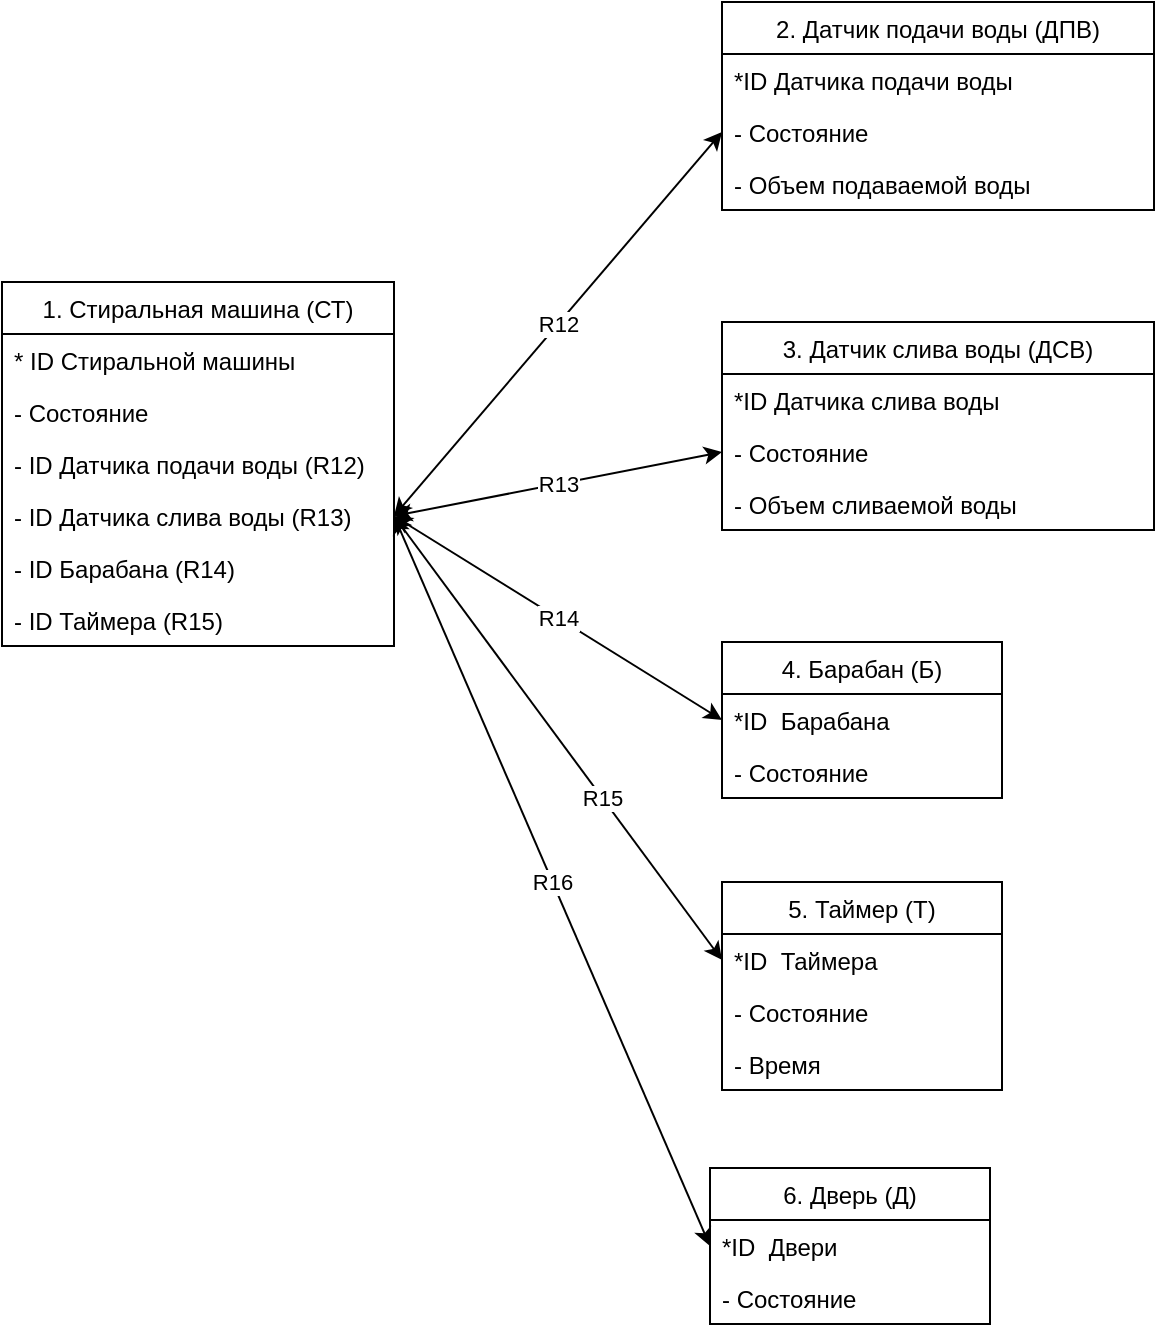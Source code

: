<mxfile version="13.9.9" type="device" pages="5"><diagram id="knXr5dZwkOUJCpHeEMdk" name="Диаграмма &quot;сущность-связь&quot;"><mxGraphModel dx="979" dy="639" grid="1" gridSize="10" guides="1" tooltips="1" connect="1" arrows="1" fold="1" page="1" pageScale="1" pageWidth="827" pageHeight="1169" math="0" shadow="0"><root><mxCell id="0"/><mxCell id="1" parent="0"/><mxCell id="PrQ_XmEmZ39V8qfPerZJ-1" value="1. Стиральная машина (СТ)" style="swimlane;fontStyle=0;childLayout=stackLayout;horizontal=1;startSize=26;fillColor=none;horizontalStack=0;resizeParent=1;resizeParentMax=0;resizeLast=0;collapsible=1;marginBottom=0;" parent="1" vertex="1"><mxGeometry x="40" y="300" width="196" height="182" as="geometry"/></mxCell><mxCell id="PrQ_XmEmZ39V8qfPerZJ-2" value="* ID Стиральной машины" style="text;strokeColor=none;fillColor=none;align=left;verticalAlign=top;spacingLeft=4;spacingRight=4;overflow=hidden;rotatable=0;points=[[0,0.5],[1,0.5]];portConstraint=eastwest;" parent="PrQ_XmEmZ39V8qfPerZJ-1" vertex="1"><mxGeometry y="26" width="196" height="26" as="geometry"/></mxCell><mxCell id="mnxBgl9nFYTJOf7UFn6h-3" value="- Состояние" style="text;strokeColor=none;fillColor=none;align=left;verticalAlign=top;spacingLeft=4;spacingRight=4;overflow=hidden;rotatable=0;points=[[0,0.5],[1,0.5]];portConstraint=eastwest;" parent="PrQ_XmEmZ39V8qfPerZJ-1" vertex="1"><mxGeometry y="52" width="196" height="26" as="geometry"/></mxCell><mxCell id="PrQ_XmEmZ39V8qfPerZJ-4" value="- ID Датчика подачи воды (R12)" style="text;strokeColor=none;fillColor=none;align=left;verticalAlign=top;spacingLeft=4;spacingRight=4;overflow=hidden;rotatable=0;points=[[0,0.5],[1,0.5]];portConstraint=eastwest;" parent="PrQ_XmEmZ39V8qfPerZJ-1" vertex="1"><mxGeometry y="78" width="196" height="26" as="geometry"/></mxCell><mxCell id="PrQ_XmEmZ39V8qfPerZJ-5" value="- ID Датчика слива воды (R13)" style="text;strokeColor=none;fillColor=none;align=left;verticalAlign=top;spacingLeft=4;spacingRight=4;overflow=hidden;rotatable=0;points=[[0,0.5],[1,0.5]];portConstraint=eastwest;" parent="PrQ_XmEmZ39V8qfPerZJ-1" vertex="1"><mxGeometry y="104" width="196" height="26" as="geometry"/></mxCell><mxCell id="PrQ_XmEmZ39V8qfPerZJ-6" value="- ID Барабана (R14)" style="text;strokeColor=none;fillColor=none;align=left;verticalAlign=top;spacingLeft=4;spacingRight=4;overflow=hidden;rotatable=0;points=[[0,0.5],[1,0.5]];portConstraint=eastwest;" parent="PrQ_XmEmZ39V8qfPerZJ-1" vertex="1"><mxGeometry y="130" width="196" height="26" as="geometry"/></mxCell><mxCell id="PrQ_XmEmZ39V8qfPerZJ-7" value="- ID Таймера (R15)" style="text;strokeColor=none;fillColor=none;align=left;verticalAlign=top;spacingLeft=4;spacingRight=4;overflow=hidden;rotatable=0;points=[[0,0.5],[1,0.5]];portConstraint=eastwest;" parent="PrQ_XmEmZ39V8qfPerZJ-1" vertex="1"><mxGeometry y="156" width="196" height="26" as="geometry"/></mxCell><mxCell id="PrQ_XmEmZ39V8qfPerZJ-28" value="2. Датчик подачи воды (ДПВ)" style="swimlane;fontStyle=0;childLayout=stackLayout;horizontal=1;startSize=26;fillColor=none;horizontalStack=0;resizeParent=1;resizeParentMax=0;resizeLast=0;collapsible=1;marginBottom=0;" parent="1" vertex="1"><mxGeometry x="400" y="160" width="216" height="104" as="geometry"/></mxCell><mxCell id="PrQ_XmEmZ39V8qfPerZJ-29" value="*ID Датчика подачи воды" style="text;strokeColor=none;fillColor=none;align=left;verticalAlign=top;spacingLeft=4;spacingRight=4;overflow=hidden;rotatable=0;points=[[0,0.5],[1,0.5]];portConstraint=eastwest;" parent="PrQ_XmEmZ39V8qfPerZJ-28" vertex="1"><mxGeometry y="26" width="216" height="26" as="geometry"/></mxCell><mxCell id="PrQ_XmEmZ39V8qfPerZJ-30" value="- Состояние" style="text;strokeColor=none;fillColor=none;align=left;verticalAlign=top;spacingLeft=4;spacingRight=4;overflow=hidden;rotatable=0;points=[[0,0.5],[1,0.5]];portConstraint=eastwest;" parent="PrQ_XmEmZ39V8qfPerZJ-28" vertex="1"><mxGeometry y="52" width="216" height="26" as="geometry"/></mxCell><mxCell id="PrQ_XmEmZ39V8qfPerZJ-34" value="- Объем подаваемой воды" style="text;strokeColor=none;fillColor=none;align=left;verticalAlign=top;spacingLeft=4;spacingRight=4;overflow=hidden;rotatable=0;points=[[0,0.5],[1,0.5]];portConstraint=eastwest;" parent="PrQ_XmEmZ39V8qfPerZJ-28" vertex="1"><mxGeometry y="78" width="216" height="26" as="geometry"/></mxCell><mxCell id="PrQ_XmEmZ39V8qfPerZJ-31" value="3. Датчик слива воды (ДСВ)" style="swimlane;fontStyle=0;childLayout=stackLayout;horizontal=1;startSize=26;fillColor=none;horizontalStack=0;resizeParent=1;resizeParentMax=0;resizeLast=0;collapsible=1;marginBottom=0;" parent="1" vertex="1"><mxGeometry x="400" y="320" width="216" height="104" as="geometry"/></mxCell><mxCell id="PrQ_XmEmZ39V8qfPerZJ-32" value="*ID Датчика слива воды" style="text;strokeColor=none;fillColor=none;align=left;verticalAlign=top;spacingLeft=4;spacingRight=4;overflow=hidden;rotatable=0;points=[[0,0.5],[1,0.5]];portConstraint=eastwest;" parent="PrQ_XmEmZ39V8qfPerZJ-31" vertex="1"><mxGeometry y="26" width="216" height="26" as="geometry"/></mxCell><mxCell id="PrQ_XmEmZ39V8qfPerZJ-33" value="- Состояние" style="text;strokeColor=none;fillColor=none;align=left;verticalAlign=top;spacingLeft=4;spacingRight=4;overflow=hidden;rotatable=0;points=[[0,0.5],[1,0.5]];portConstraint=eastwest;" parent="PrQ_XmEmZ39V8qfPerZJ-31" vertex="1"><mxGeometry y="52" width="216" height="26" as="geometry"/></mxCell><mxCell id="PrQ_XmEmZ39V8qfPerZJ-36" value="- Объем сливаемой воды&#10;" style="text;strokeColor=none;fillColor=none;align=left;verticalAlign=top;spacingLeft=4;spacingRight=4;overflow=hidden;rotatable=0;points=[[0,0.5],[1,0.5]];portConstraint=eastwest;" parent="PrQ_XmEmZ39V8qfPerZJ-31" vertex="1"><mxGeometry y="78" width="216" height="26" as="geometry"/></mxCell><mxCell id="PrQ_XmEmZ39V8qfPerZJ-37" value="4. Барабан (Б)" style="swimlane;fontStyle=0;childLayout=stackLayout;horizontal=1;startSize=26;fillColor=none;horizontalStack=0;resizeParent=1;resizeParentMax=0;resizeLast=0;collapsible=1;marginBottom=0;" parent="1" vertex="1"><mxGeometry x="400" y="480" width="140" height="78" as="geometry"/></mxCell><mxCell id="PrQ_XmEmZ39V8qfPerZJ-38" value="*ID  Барабана" style="text;strokeColor=none;fillColor=none;align=left;verticalAlign=top;spacingLeft=4;spacingRight=4;overflow=hidden;rotatable=0;points=[[0,0.5],[1,0.5]];portConstraint=eastwest;" parent="PrQ_XmEmZ39V8qfPerZJ-37" vertex="1"><mxGeometry y="26" width="140" height="26" as="geometry"/></mxCell><mxCell id="PrQ_XmEmZ39V8qfPerZJ-39" value="- Состояние" style="text;strokeColor=none;fillColor=none;align=left;verticalAlign=top;spacingLeft=4;spacingRight=4;overflow=hidden;rotatable=0;points=[[0,0.5],[1,0.5]];portConstraint=eastwest;" parent="PrQ_XmEmZ39V8qfPerZJ-37" vertex="1"><mxGeometry y="52" width="140" height="26" as="geometry"/></mxCell><mxCell id="PrQ_XmEmZ39V8qfPerZJ-41" value="5. Таймер (Т)" style="swimlane;fontStyle=0;childLayout=stackLayout;horizontal=1;startSize=26;fillColor=none;horizontalStack=0;resizeParent=1;resizeParentMax=0;resizeLast=0;collapsible=1;marginBottom=0;" parent="1" vertex="1"><mxGeometry x="400" y="600" width="140" height="104" as="geometry"/></mxCell><mxCell id="PrQ_XmEmZ39V8qfPerZJ-42" value="*ID  Таймера" style="text;strokeColor=none;fillColor=none;align=left;verticalAlign=top;spacingLeft=4;spacingRight=4;overflow=hidden;rotatable=0;points=[[0,0.5],[1,0.5]];portConstraint=eastwest;" parent="PrQ_XmEmZ39V8qfPerZJ-41" vertex="1"><mxGeometry y="26" width="140" height="26" as="geometry"/></mxCell><mxCell id="mnxBgl9nFYTJOf7UFn6h-2" value="- Состояние&#10;" style="text;strokeColor=none;fillColor=none;align=left;verticalAlign=top;spacingLeft=4;spacingRight=4;overflow=hidden;rotatable=0;points=[[0,0.5],[1,0.5]];portConstraint=eastwest;" parent="PrQ_XmEmZ39V8qfPerZJ-41" vertex="1"><mxGeometry y="52" width="140" height="26" as="geometry"/></mxCell><mxCell id="PrQ_XmEmZ39V8qfPerZJ-43" value="- Время&#10;" style="text;strokeColor=none;fillColor=none;align=left;verticalAlign=top;spacingLeft=4;spacingRight=4;overflow=hidden;rotatable=0;points=[[0,0.5],[1,0.5]];portConstraint=eastwest;" parent="PrQ_XmEmZ39V8qfPerZJ-41" vertex="1"><mxGeometry y="78" width="140" height="26" as="geometry"/></mxCell><mxCell id="nIYYF2SH6TjjUaTTKooL-1" value="R12" style="endArrow=classic;startArrow=classic;html=1;exitX=1;exitY=0.5;exitDx=0;exitDy=0;entryX=0;entryY=0.5;entryDx=0;entryDy=0;rounded=0;" parent="1" source="PrQ_XmEmZ39V8qfPerZJ-5" target="PrQ_XmEmZ39V8qfPerZJ-30" edge="1"><mxGeometry width="50" height="50" relative="1" as="geometry"><mxPoint x="370" y="400" as="sourcePoint"/><mxPoint x="420" y="350" as="targetPoint"/></mxGeometry></mxCell><mxCell id="nIYYF2SH6TjjUaTTKooL-2" value="R13" style="endArrow=classic;startArrow=classic;html=1;exitX=1;exitY=0.5;exitDx=0;exitDy=0;entryX=0;entryY=0.5;entryDx=0;entryDy=0;" parent="1" source="PrQ_XmEmZ39V8qfPerZJ-5" target="PrQ_XmEmZ39V8qfPerZJ-33" edge="1"><mxGeometry width="50" height="50" relative="1" as="geometry"><mxPoint x="370" y="400" as="sourcePoint"/><mxPoint x="420" y="350" as="targetPoint"/></mxGeometry></mxCell><mxCell id="nIYYF2SH6TjjUaTTKooL-3" value="R14" style="endArrow=classic;startArrow=classic;html=1;entryX=0;entryY=0.5;entryDx=0;entryDy=0;exitX=1;exitY=0.5;exitDx=0;exitDy=0;" parent="1" source="PrQ_XmEmZ39V8qfPerZJ-5" target="PrQ_XmEmZ39V8qfPerZJ-38" edge="1"><mxGeometry width="50" height="50" relative="1" as="geometry"><mxPoint x="240" y="420" as="sourcePoint"/><mxPoint x="420" y="350" as="targetPoint"/></mxGeometry></mxCell><mxCell id="nIYYF2SH6TjjUaTTKooL-4" value="" style="endArrow=classic;startArrow=classic;html=1;exitX=1;exitY=0.5;exitDx=0;exitDy=0;entryX=0;entryY=0.5;entryDx=0;entryDy=0;" parent="1" source="PrQ_XmEmZ39V8qfPerZJ-5" target="PrQ_XmEmZ39V8qfPerZJ-42" edge="1"><mxGeometry width="50" height="50" relative="1" as="geometry"><mxPoint x="370" y="500" as="sourcePoint"/><mxPoint x="380" y="639" as="targetPoint"/></mxGeometry></mxCell><mxCell id="nIYYF2SH6TjjUaTTKooL-5" value="R15" style="edgeLabel;html=1;align=center;verticalAlign=middle;resizable=0;points=[];" parent="nIYYF2SH6TjjUaTTKooL-4" vertex="1" connectable="0"><mxGeometry x="0.269" relative="1" as="geometry"><mxPoint as="offset"/></mxGeometry></mxCell><mxCell id="bm0kkB7gJlOS_CKrPczK-1" value="6. Дверь (Д)" style="swimlane;fontStyle=0;childLayout=stackLayout;horizontal=1;startSize=26;fillColor=none;horizontalStack=0;resizeParent=1;resizeParentMax=0;resizeLast=0;collapsible=1;marginBottom=0;" vertex="1" parent="1"><mxGeometry x="394" y="743" width="140" height="78" as="geometry"/></mxCell><mxCell id="bm0kkB7gJlOS_CKrPczK-2" value="*ID  Двери" style="text;strokeColor=none;fillColor=none;align=left;verticalAlign=top;spacingLeft=4;spacingRight=4;overflow=hidden;rotatable=0;points=[[0,0.5],[1,0.5]];portConstraint=eastwest;" vertex="1" parent="bm0kkB7gJlOS_CKrPczK-1"><mxGeometry y="26" width="140" height="26" as="geometry"/></mxCell><mxCell id="bm0kkB7gJlOS_CKrPczK-3" value="- Состояние" style="text;strokeColor=none;fillColor=none;align=left;verticalAlign=top;spacingLeft=4;spacingRight=4;overflow=hidden;rotatable=0;points=[[0,0.5],[1,0.5]];portConstraint=eastwest;" vertex="1" parent="bm0kkB7gJlOS_CKrPczK-1"><mxGeometry y="52" width="140" height="26" as="geometry"/></mxCell><mxCell id="bm0kkB7gJlOS_CKrPczK-4" value="R16" style="endArrow=classic;startArrow=classic;html=1;entryX=0;entryY=0.5;entryDx=0;entryDy=0;exitX=1;exitY=0.5;exitDx=0;exitDy=0;" edge="1" parent="1" target="bm0kkB7gJlOS_CKrPczK-2" source="PrQ_XmEmZ39V8qfPerZJ-5"><mxGeometry width="50" height="50" relative="1" as="geometry"><mxPoint x="230" y="680" as="sourcePoint"/><mxPoint x="414" y="613" as="targetPoint"/></mxGeometry></mxCell></root></mxGraphModel></diagram><diagram id="PvW92DGBKTcJ8fCQ0983" name="Диаграмма перехода состояний (ДПС)"><mxGraphModel dx="832" dy="543" grid="1" gridSize="10" guides="1" tooltips="1" connect="1" arrows="1" fold="1" page="1" pageScale="1" pageWidth="827" pageHeight="1169" math="0" shadow="0"><root><mxCell id="a3Sx9nxMsLlTYK3ja_Id-0"/><mxCell id="a3Sx9nxMsLlTYK3ja_Id-1" parent="a3Sx9nxMsLlTYK3ja_Id-0"/><mxCell id="GvAXWnUQBRClybM2mRDZ-0" value="&lt;b&gt;Датчик подачи воды&lt;/b&gt;" style="text;html=1;align=center;verticalAlign=middle;resizable=0;points=[];autosize=1;" parent="a3Sx9nxMsLlTYK3ja_Id-1" vertex="1"><mxGeometry x="18" y="334" width="140" height="20" as="geometry"/></mxCell><mxCell id="GvAXWnUQBRClybM2mRDZ-1" style="edgeStyle=orthogonalEdgeStyle;rounded=0;orthogonalLoop=1;jettySize=auto;html=1;exitX=0.5;exitY=0;exitDx=0;exitDy=0;startArrow=classic;startFill=1;endArrow=none;endFill=0;" parent="a3Sx9nxMsLlTYK3ja_Id-1" source="GvAXWnUQBRClybM2mRDZ-3" edge="1"><mxGeometry relative="1" as="geometry"><mxPoint x="88" y="380" as="targetPoint"/><Array as="points"><mxPoint x="88" y="364"/></Array></mxGeometry></mxCell><mxCell id="GvAXWnUQBRClybM2mRDZ-2" style="edgeStyle=orthogonalEdgeStyle;rounded=0;orthogonalLoop=1;jettySize=auto;html=1;exitX=0.25;exitY=1;exitDx=0;exitDy=0;entryX=0.25;entryY=0;entryDx=0;entryDy=0;startArrow=none;startFill=0;endArrow=classic;endFill=1;" parent="a3Sx9nxMsLlTYK3ja_Id-1" source="GvAXWnUQBRClybM2mRDZ-3" edge="1"><mxGeometry relative="1" as="geometry"><Array as="points"><mxPoint x="54" y="524"/><mxPoint x="54" y="524"/></Array><mxPoint x="53.5" y="554" as="targetPoint"/></mxGeometry></mxCell><mxCell id="GvAXWnUQBRClybM2mRDZ-3" value="1. Вода не подается" style="html=1;" parent="a3Sx9nxMsLlTYK3ja_Id-1" vertex="1"><mxGeometry x="26" y="434" width="124" height="50" as="geometry"/></mxCell><mxCell id="GvAXWnUQBRClybM2mRDZ-4" style="edgeStyle=orthogonalEdgeStyle;rounded=0;orthogonalLoop=1;jettySize=auto;html=1;exitX=0.75;exitY=0;exitDx=0;exitDy=0;startArrow=none;startFill=0;endArrow=classic;endFill=1;" parent="a3Sx9nxMsLlTYK3ja_Id-1" edge="1"><mxGeometry relative="1" as="geometry"><Array as="points"><mxPoint x="109" y="514"/><mxPoint x="109" y="514"/></Array><mxPoint x="108.5" y="554" as="sourcePoint"/><mxPoint x="109" y="484" as="targetPoint"/></mxGeometry></mxCell><mxCell id="GvAXWnUQBRClybM2mRDZ-5" value="2. Вода подается" style="html=1;" parent="a3Sx9nxMsLlTYK3ja_Id-1" vertex="1"><mxGeometry x="26" y="553" width="110" height="50" as="geometry"/></mxCell><mxCell id="GvAXWnUQBRClybM2mRDZ-6" value="ДПВ1: подать воду (ID ДПВ, объем)" style="text;html=1;align=left;verticalAlign=middle;resizable=0;points=[];autosize=1;" parent="a3Sx9nxMsLlTYK3ja_Id-1" vertex="1"><mxGeometry x="188" y="420" width="210" height="20" as="geometry"/></mxCell><mxCell id="GvAXWnUQBRClybM2mRDZ-7" value="ДПВ2: необходимый объем подан (ID ДПВ)" style="text;html=1;align=left;verticalAlign=middle;resizable=0;points=[];autosize=1;" parent="a3Sx9nxMsLlTYK3ja_Id-1" vertex="1"><mxGeometry x="188" y="440" width="260" height="20" as="geometry"/></mxCell><mxCell id="GvAXWnUQBRClybM2mRDZ-8" value="ДПВ1" style="text;html=1;resizable=0;autosize=1;align=center;verticalAlign=middle;points=[];fillColor=none;strokeColor=none;rounded=0;" parent="a3Sx9nxMsLlTYK3ja_Id-1" vertex="1"><mxGeometry x="6" y="509" width="50" height="20" as="geometry"/></mxCell><mxCell id="GvAXWnUQBRClybM2mRDZ-9" value="ДПВ2" style="text;html=1;resizable=0;autosize=1;align=center;verticalAlign=middle;points=[];fillColor=none;strokeColor=none;rounded=0;" parent="a3Sx9nxMsLlTYK3ja_Id-1" vertex="1"><mxGeometry x="107" y="504" width="50" height="20" as="geometry"/></mxCell><mxCell id="53Eha20hHYvrvlhMTnJn-0" value="&lt;b&gt;Датчик слива воды&lt;/b&gt;" style="text;html=1;align=center;verticalAlign=middle;resizable=0;points=[];autosize=1;" parent="a3Sx9nxMsLlTYK3ja_Id-1" vertex="1"><mxGeometry x="31" y="643" width="130" height="20" as="geometry"/></mxCell><mxCell id="53Eha20hHYvrvlhMTnJn-1" style="edgeStyle=orthogonalEdgeStyle;rounded=0;orthogonalLoop=1;jettySize=auto;html=1;exitX=0.5;exitY=0;exitDx=0;exitDy=0;startArrow=classic;startFill=1;endArrow=none;endFill=0;" parent="a3Sx9nxMsLlTYK3ja_Id-1" source="53Eha20hHYvrvlhMTnJn-3" edge="1"><mxGeometry relative="1" as="geometry"><mxPoint x="96" y="673" as="targetPoint"/></mxGeometry></mxCell><mxCell id="53Eha20hHYvrvlhMTnJn-2" style="edgeStyle=orthogonalEdgeStyle;rounded=0;orthogonalLoop=1;jettySize=auto;html=1;exitX=0.25;exitY=1;exitDx=0;exitDy=0;entryX=0.25;entryY=0;entryDx=0;entryDy=0;startArrow=none;startFill=0;endArrow=classic;endFill=1;" parent="a3Sx9nxMsLlTYK3ja_Id-1" source="53Eha20hHYvrvlhMTnJn-3" edge="1"><mxGeometry relative="1" as="geometry"><Array as="points"><mxPoint x="69" y="833"/><mxPoint x="69" y="833"/></Array><mxPoint x="68.5" y="863" as="targetPoint"/></mxGeometry></mxCell><mxCell id="53Eha20hHYvrvlhMTnJn-3" value="1. Вода не сливается" style="html=1;" parent="a3Sx9nxMsLlTYK3ja_Id-1" vertex="1"><mxGeometry x="31" y="733" width="130" height="50" as="geometry"/></mxCell><mxCell id="53Eha20hHYvrvlhMTnJn-4" style="edgeStyle=orthogonalEdgeStyle;rounded=0;orthogonalLoop=1;jettySize=auto;html=1;exitX=0.75;exitY=0;exitDx=0;exitDy=0;startArrow=none;startFill=0;endArrow=classic;endFill=1;" parent="a3Sx9nxMsLlTYK3ja_Id-1" edge="1"><mxGeometry relative="1" as="geometry"><Array as="points"><mxPoint x="124" y="783"/></Array><mxPoint x="123.5" y="863" as="sourcePoint"/><mxPoint x="124" y="783" as="targetPoint"/></mxGeometry></mxCell><mxCell id="53Eha20hHYvrvlhMTnJn-5" value="2. Вода сливается" style="html=1;" parent="a3Sx9nxMsLlTYK3ja_Id-1" vertex="1"><mxGeometry x="41" y="862" width="110" height="50" as="geometry"/></mxCell><mxCell id="53Eha20hHYvrvlhMTnJn-6" value="ДСВ1: слить воду (ID ДСВ, объем)" style="text;html=1;align=left;verticalAlign=middle;resizable=0;points=[];autosize=1;" parent="a3Sx9nxMsLlTYK3ja_Id-1" vertex="1"><mxGeometry x="188" y="700" width="210" height="20" as="geometry"/></mxCell><mxCell id="53Eha20hHYvrvlhMTnJn-7" value="ДСВ2: необходимый объем&amp;nbsp;слит&amp;nbsp;(ID ДСВ)" style="text;html=1;align=left;verticalAlign=middle;resizable=0;points=[];autosize=1;" parent="a3Sx9nxMsLlTYK3ja_Id-1" vertex="1"><mxGeometry x="188" y="720" width="250" height="20" as="geometry"/></mxCell><mxCell id="53Eha20hHYvrvlhMTnJn-8" value="ДСВ1" style="text;html=1;resizable=0;autosize=1;align=center;verticalAlign=middle;points=[];fillColor=none;strokeColor=none;rounded=0;" parent="a3Sx9nxMsLlTYK3ja_Id-1" vertex="1"><mxGeometry x="27" y="813" width="50" height="20" as="geometry"/></mxCell><mxCell id="53Eha20hHYvrvlhMTnJn-9" value="ДСВ2" style="text;html=1;resizable=0;autosize=1;align=center;verticalAlign=middle;points=[];fillColor=none;strokeColor=none;rounded=0;" parent="a3Sx9nxMsLlTYK3ja_Id-1" vertex="1"><mxGeometry x="122" y="813" width="50" height="20" as="geometry"/></mxCell><mxCell id="jB7bsMw5_1zb17MHJnJY-0" value="&lt;b&gt;Барабан&lt;/b&gt;" style="text;html=1;align=center;verticalAlign=middle;resizable=0;points=[];autosize=1;" parent="a3Sx9nxMsLlTYK3ja_Id-1" vertex="1"><mxGeometry x="46" y="5" width="70" height="20" as="geometry"/></mxCell><mxCell id="jB7bsMw5_1zb17MHJnJY-1" style="edgeStyle=orthogonalEdgeStyle;rounded=0;orthogonalLoop=1;jettySize=auto;html=1;exitX=0.5;exitY=0;exitDx=0;exitDy=0;startArrow=classic;startFill=1;endArrow=none;endFill=0;" parent="a3Sx9nxMsLlTYK3ja_Id-1" source="jB7bsMw5_1zb17MHJnJY-3" edge="1"><mxGeometry relative="1" as="geometry"><mxPoint x="81" y="35" as="targetPoint"/></mxGeometry></mxCell><mxCell id="jB7bsMw5_1zb17MHJnJY-2" style="edgeStyle=orthogonalEdgeStyle;rounded=0;orthogonalLoop=1;jettySize=auto;html=1;exitX=0.25;exitY=1;exitDx=0;exitDy=0;entryX=0.25;entryY=0;entryDx=0;entryDy=0;startArrow=none;startFill=0;endArrow=classic;endFill=1;" parent="a3Sx9nxMsLlTYK3ja_Id-1" source="jB7bsMw5_1zb17MHJnJY-3" target="jB7bsMw5_1zb17MHJnJY-5" edge="1"><mxGeometry relative="1" as="geometry"><Array as="points"><mxPoint x="44" y="155"/><mxPoint x="44" y="225"/></Array></mxGeometry></mxCell><mxCell id="jB7bsMw5_1zb17MHJnJY-3" value="1. Не вращается" style="html=1;" parent="a3Sx9nxMsLlTYK3ja_Id-1" vertex="1"><mxGeometry x="6" y="105" width="150" height="50" as="geometry"/></mxCell><mxCell id="jB7bsMw5_1zb17MHJnJY-4" style="edgeStyle=orthogonalEdgeStyle;rounded=0;orthogonalLoop=1;jettySize=auto;html=1;exitX=0.75;exitY=0;exitDx=0;exitDy=0;entryX=0.75;entryY=1;entryDx=0;entryDy=0;startArrow=none;startFill=0;endArrow=classic;endFill=1;" parent="a3Sx9nxMsLlTYK3ja_Id-1" source="jB7bsMw5_1zb17MHJnJY-5" target="jB7bsMw5_1zb17MHJnJY-3" edge="1"><mxGeometry relative="1" as="geometry"><Array as="points"><mxPoint x="119" y="225"/><mxPoint x="119" y="155"/></Array></mxGeometry></mxCell><mxCell id="jB7bsMw5_1zb17MHJnJY-5" value="2. Вращается" style="html=1;" parent="a3Sx9nxMsLlTYK3ja_Id-1" vertex="1"><mxGeometry x="6" y="225" width="150" height="50" as="geometry"/></mxCell><mxCell id="jB7bsMw5_1zb17MHJnJY-6" value="Б1: начать вращение барабана (ID Б)" style="text;html=1;align=left;verticalAlign=middle;resizable=0;points=[];autosize=1;" parent="a3Sx9nxMsLlTYK3ja_Id-1" vertex="1"><mxGeometry x="188" y="49" width="220" height="20" as="geometry"/></mxCell><mxCell id="jB7bsMw5_1zb17MHJnJY-7" value="Б2: закончить вращение барабана (ID Б)" style="text;html=1;align=left;verticalAlign=middle;resizable=0;points=[];autosize=1;" parent="a3Sx9nxMsLlTYK3ja_Id-1" vertex="1"><mxGeometry x="188" y="69" width="240" height="20" as="geometry"/></mxCell><mxCell id="jB7bsMw5_1zb17MHJnJY-8" value="Б1" style="text;html=1;resizable=0;autosize=1;align=center;verticalAlign=middle;points=[];fillColor=none;strokeColor=none;rounded=0;" parent="a3Sx9nxMsLlTYK3ja_Id-1" vertex="1"><mxGeometry x="46" y="175" width="30" height="20" as="geometry"/></mxCell><mxCell id="jB7bsMw5_1zb17MHJnJY-9" value="Б2" style="text;html=1;resizable=0;autosize=1;align=center;verticalAlign=middle;points=[];fillColor=none;strokeColor=none;rounded=0;" parent="a3Sx9nxMsLlTYK3ja_Id-1" vertex="1"><mxGeometry x="127" y="175" width="30" height="20" as="geometry"/></mxCell><mxCell id="q_wdUbl6eOXSzymNaybX-0" value="&lt;b&gt;Таймер&lt;/b&gt;" style="text;html=1;align=center;verticalAlign=middle;resizable=0;points=[];autosize=1;" parent="a3Sx9nxMsLlTYK3ja_Id-1" vertex="1"><mxGeometry x="890" y="59" width="60" height="20" as="geometry"/></mxCell><mxCell id="q_wdUbl6eOXSzymNaybX-1" style="edgeStyle=orthogonalEdgeStyle;rounded=0;orthogonalLoop=1;jettySize=auto;html=1;exitX=0.613;exitY=-0.02;exitDx=0;exitDy=0;startArrow=classic;startFill=1;endArrow=none;endFill=0;entryX=0.5;entryY=1.125;entryDx=0;entryDy=0;entryPerimeter=0;exitPerimeter=0;" parent="a3Sx9nxMsLlTYK3ja_Id-1" source="Ld_ggW4GpYbYs0MZPJMx-2" target="q_wdUbl6eOXSzymNaybX-0" edge="1"><mxGeometry relative="1" as="geometry"><mxPoint x="615" y="89" as="targetPoint"/><Array as="points"><mxPoint x="920" y="158"/></Array></mxGeometry></mxCell><mxCell id="q_wdUbl6eOXSzymNaybX-3" value="1. Установка" style="html=1;" parent="a3Sx9nxMsLlTYK3ja_Id-1" vertex="1"><mxGeometry x="540" y="159" width="150" height="50" as="geometry"/></mxCell><mxCell id="q_wdUbl6eOXSzymNaybX-5" value="2. Отсчет времени" style="html=1;" parent="a3Sx9nxMsLlTYK3ja_Id-1" vertex="1"><mxGeometry x="540" y="279" width="150" height="50" as="geometry"/></mxCell><mxCell id="q_wdUbl6eOXSzymNaybX-6" value="Т1: Установить таймер (ID Т, время)&amp;nbsp;" style="text;html=1;align=left;verticalAlign=middle;resizable=0;points=[];autosize=1;" parent="a3Sx9nxMsLlTYK3ja_Id-1" vertex="1"><mxGeometry x="1031" y="25" width="220" height="20" as="geometry"/></mxCell><mxCell id="q_wdUbl6eOXSzymNaybX-7" value="Т2: Сбросить таймер (ID Т)&amp;nbsp;" style="text;html=1;align=left;verticalAlign=middle;resizable=0;points=[];autosize=1;" parent="a3Sx9nxMsLlTYK3ja_Id-1" vertex="1"><mxGeometry x="1031" y="45" width="170" height="20" as="geometry"/></mxCell><mxCell id="Ld_ggW4GpYbYs0MZPJMx-2" value="4. Сброшен" style="html=1;" parent="a3Sx9nxMsLlTYK3ja_Id-1" vertex="1"><mxGeometry x="830" y="159" width="150" height="50" as="geometry"/></mxCell><mxCell id="Ld_ggW4GpYbYs0MZPJMx-3" value="3. Подача сигнала" style="html=1;" parent="a3Sx9nxMsLlTYK3ja_Id-1" vertex="1"><mxGeometry x="820" y="279" width="150" height="50" as="geometry"/></mxCell><mxCell id="JtkXaCHuXSr3bFdJ6FzM-2" value="T2" style="edgeStyle=orthogonalEdgeStyle;rounded=0;orthogonalLoop=1;jettySize=auto;html=1;exitX=0;exitY=0;exitDx=0;exitDy=0;startArrow=none;startFill=0;endArrow=classic;endFill=1;" parent="a3Sx9nxMsLlTYK3ja_Id-1" edge="1"><mxGeometry relative="1" as="geometry"><Array as="points"><mxPoint x="907" y="279"/><mxPoint x="907" y="210"/></Array><mxPoint x="867" y="279" as="sourcePoint"/><mxPoint x="907" y="209" as="targetPoint"/></mxGeometry></mxCell><mxCell id="H1S9-tzmMxg5RZDm5uRO-10" value="1. Выключена" style="rounded=0;whiteSpace=wrap;html=1;" parent="a3Sx9nxMsLlTYK3ja_Id-1" vertex="1"><mxGeometry x="730" y="533" width="120" height="30" as="geometry"/></mxCell><mxCell id="H1S9-tzmMxg5RZDm5uRO-11" value="&lt;font style=&quot;font-size: 18px&quot;&gt;Стиральная машина&lt;/font&gt;" style="text;html=1;align=center;verticalAlign=middle;resizable=0;points=[];autosize=1;" parent="a3Sx9nxMsLlTYK3ja_Id-1" vertex="1"><mxGeometry x="699" y="443" width="190" height="20" as="geometry"/></mxCell><mxCell id="H1S9-tzmMxg5RZDm5uRO-12" value="2. Режим ожидания" style="rounded=0;whiteSpace=wrap;html=1;" parent="a3Sx9nxMsLlTYK3ja_Id-1" vertex="1"><mxGeometry x="870" y="603" width="120" height="30" as="geometry"/></mxCell><mxCell id="H1S9-tzmMxg5RZDm5uRO-13" value="3. Таймер установлен" style="rounded=0;whiteSpace=wrap;html=1;" parent="a3Sx9nxMsLlTYK3ja_Id-1" vertex="1"><mxGeometry x="730" y="693" width="120" height="30" as="geometry"/></mxCell><mxCell id="H1S9-tzmMxg5RZDm5uRO-14" value="4.Стирает" style="rounded=0;whiteSpace=wrap;html=1;" parent="a3Sx9nxMsLlTYK3ja_Id-1" vertex="1"><mxGeometry x="570" y="603" width="120" height="30" as="geometry"/></mxCell><mxCell id="H1S9-tzmMxg5RZDm5uRO-15" value="" style="endArrow=classic;html=1;" parent="a3Sx9nxMsLlTYK3ja_Id-1" edge="1"><mxGeometry width="50" height="50" relative="1" as="geometry"><mxPoint x="789.5" y="473" as="sourcePoint"/><mxPoint x="789.5" y="533" as="targetPoint"/></mxGeometry></mxCell><mxCell id="H1S9-tzmMxg5RZDm5uRO-16" value="" style="endArrow=classic;html=1;exitX=1;exitY=0.5;exitDx=0;exitDy=0;entryX=0.583;entryY=0.033;entryDx=0;entryDy=0;entryPerimeter=0;" parent="a3Sx9nxMsLlTYK3ja_Id-1" source="H1S9-tzmMxg5RZDm5uRO-10" target="H1S9-tzmMxg5RZDm5uRO-12" edge="1"><mxGeometry width="50" height="50" relative="1" as="geometry"><mxPoint x="900" y="593" as="sourcePoint"/><mxPoint x="950" y="548" as="targetPoint"/><Array as="points"><mxPoint x="940" y="548"/></Array></mxGeometry></mxCell><mxCell id="H1S9-tzmMxg5RZDm5uRO-17" value="СТ1" style="edgeLabel;html=1;align=center;verticalAlign=middle;resizable=0;points=[];" parent="H1S9-tzmMxg5RZDm5uRO-16" vertex="1" connectable="0"><mxGeometry x="-0.246" y="2" relative="1" as="geometry"><mxPoint x="5" y="17" as="offset"/></mxGeometry></mxCell><mxCell id="H1S9-tzmMxg5RZDm5uRO-18" value="СТ7" style="endArrow=classic;html=1;exitX=1;exitY=0.5;exitDx=0;exitDy=0;entryX=0;entryY=0.5;entryDx=0;entryDy=0;" parent="a3Sx9nxMsLlTYK3ja_Id-1" source="H1S9-tzmMxg5RZDm5uRO-14" target="H1S9-tzmMxg5RZDm5uRO-12" edge="1"><mxGeometry x="0.575" y="-17" width="50" height="50" relative="1" as="geometry"><mxPoint x="750" y="653" as="sourcePoint"/><mxPoint x="690" y="553" as="targetPoint"/><mxPoint as="offset"/><Array as="points"/></mxGeometry></mxCell><mxCell id="H1S9-tzmMxg5RZDm5uRO-19" value="" style="endArrow=classic;html=1;entryX=1;entryY=0.25;entryDx=0;entryDy=0;" parent="a3Sx9nxMsLlTYK3ja_Id-1" target="H1S9-tzmMxg5RZDm5uRO-10" edge="1"><mxGeometry width="50" height="50" relative="1" as="geometry"><mxPoint x="960" y="603" as="sourcePoint"/><mxPoint x="960" y="523" as="targetPoint"/><Array as="points"><mxPoint x="960" y="541"/></Array></mxGeometry></mxCell><mxCell id="H1S9-tzmMxg5RZDm5uRO-20" value="СТ2" style="edgeLabel;html=1;align=center;verticalAlign=middle;resizable=0;points=[];" parent="H1S9-tzmMxg5RZDm5uRO-19" vertex="1" connectable="0"><mxGeometry x="-0.779" y="-1" relative="1" as="geometry"><mxPoint x="19" as="offset"/></mxGeometry></mxCell><mxCell id="H1S9-tzmMxg5RZDm5uRO-21" value="" style="endArrow=classic;html=1;exitX=0.592;exitY=0.033;exitDx=0;exitDy=0;exitPerimeter=0;entryX=0;entryY=0.5;entryDx=0;entryDy=0;" parent="a3Sx9nxMsLlTYK3ja_Id-1" source="H1S9-tzmMxg5RZDm5uRO-14" target="H1S9-tzmMxg5RZDm5uRO-10" edge="1"><mxGeometry width="50" height="50" relative="1" as="geometry"><mxPoint x="620" y="583" as="sourcePoint"/><mxPoint x="670" y="533" as="targetPoint"/><Array as="points"><mxPoint x="641" y="548"/></Array></mxGeometry></mxCell><mxCell id="H1S9-tzmMxg5RZDm5uRO-22" value="СТ2" style="edgeLabel;html=1;align=center;verticalAlign=middle;resizable=0;points=[];" parent="H1S9-tzmMxg5RZDm5uRO-21" vertex="1" connectable="0"><mxGeometry x="-0.724" y="2" relative="1" as="geometry"><mxPoint x="-19.03" as="offset"/></mxGeometry></mxCell><mxCell id="H1S9-tzmMxg5RZDm5uRO-23" value="" style="endArrow=classic;html=1;entryX=0.333;entryY=0.967;entryDx=0;entryDy=0;entryPerimeter=0;" parent="a3Sx9nxMsLlTYK3ja_Id-1" target="H1S9-tzmMxg5RZDm5uRO-10" edge="1"><mxGeometry width="50" height="50" relative="1" as="geometry"><mxPoint x="770" y="693" as="sourcePoint"/><mxPoint x="820" y="643" as="targetPoint"/></mxGeometry></mxCell><mxCell id="H1S9-tzmMxg5RZDm5uRO-24" value="СТ2" style="edgeLabel;html=1;align=center;verticalAlign=middle;resizable=0;points=[];" parent="H1S9-tzmMxg5RZDm5uRO-23" vertex="1" connectable="0"><mxGeometry x="-0.481" y="2" relative="1" as="geometry"><mxPoint x="12.01" y="10" as="offset"/></mxGeometry></mxCell><mxCell id="H1S9-tzmMxg5RZDm5uRO-25" value="" style="endArrow=classic;html=1;exitX=0.367;exitY=1;exitDx=0;exitDy=0;exitPerimeter=0;entryX=1;entryY=0.25;entryDx=0;entryDy=0;" parent="a3Sx9nxMsLlTYK3ja_Id-1" source="H1S9-tzmMxg5RZDm5uRO-12" target="H1S9-tzmMxg5RZDm5uRO-13" edge="1"><mxGeometry width="50" height="50" relative="1" as="geometry"><mxPoint x="890" y="723" as="sourcePoint"/><mxPoint x="914" y="723" as="targetPoint"/><Array as="points"><mxPoint x="914" y="701"/></Array></mxGeometry></mxCell><mxCell id="H1S9-tzmMxg5RZDm5uRO-26" value="СТ3" style="edgeLabel;html=1;align=center;verticalAlign=middle;resizable=0;points=[];" parent="H1S9-tzmMxg5RZDm5uRO-25" vertex="1" connectable="0"><mxGeometry x="-0.273" relative="1" as="geometry"><mxPoint x="-19.01" as="offset"/></mxGeometry></mxCell><mxCell id="H1S9-tzmMxg5RZDm5uRO-27" value="" style="endArrow=classic;html=1;exitX=1;exitY=0.75;exitDx=0;exitDy=0;entryX=0.633;entryY=1;entryDx=0;entryDy=0;entryPerimeter=0;" parent="a3Sx9nxMsLlTYK3ja_Id-1" source="H1S9-tzmMxg5RZDm5uRO-13" target="H1S9-tzmMxg5RZDm5uRO-12" edge="1"><mxGeometry width="50" height="50" relative="1" as="geometry"><mxPoint x="920" y="773" as="sourcePoint"/><mxPoint x="970" y="723" as="targetPoint"/><Array as="points"><mxPoint x="946" y="716"/></Array></mxGeometry></mxCell><mxCell id="H1S9-tzmMxg5RZDm5uRO-28" value="СТ4" style="edgeLabel;html=1;align=center;verticalAlign=middle;resizable=0;points=[];" parent="H1S9-tzmMxg5RZDm5uRO-27" vertex="1" connectable="0"><mxGeometry x="0.038" y="13" relative="1" as="geometry"><mxPoint x="26.93" as="offset"/></mxGeometry></mxCell><mxCell id="H1S9-tzmMxg5RZDm5uRO-29" value="СТ3" style="endArrow=classic;html=1;exitX=0.158;exitY=1;exitDx=0;exitDy=0;exitPerimeter=0;entryX=0.5;entryY=1;entryDx=0;entryDy=0;" parent="a3Sx9nxMsLlTYK3ja_Id-1" source="H1S9-tzmMxg5RZDm5uRO-13" target="H1S9-tzmMxg5RZDm5uRO-13" edge="1"><mxGeometry x="0.669" y="-20" width="50" height="50" relative="1" as="geometry"><mxPoint x="720" y="793" as="sourcePoint"/><mxPoint x="803" y="713" as="targetPoint"/><Array as="points"><mxPoint x="749" y="763"/><mxPoint x="770" y="763"/><mxPoint x="790" y="763"/></Array><mxPoint as="offset"/></mxGeometry></mxCell><mxCell id="H1S9-tzmMxg5RZDm5uRO-30" value="СТ5" style="endArrow=classic;html=1;exitX=0;exitY=0.5;exitDx=0;exitDy=0;entryX=0.59;entryY=1.031;entryDx=0;entryDy=0;entryPerimeter=0;" parent="a3Sx9nxMsLlTYK3ja_Id-1" source="H1S9-tzmMxg5RZDm5uRO-13" target="H1S9-tzmMxg5RZDm5uRO-14" edge="1"><mxGeometry x="0.097" y="-40" width="50" height="50" relative="1" as="geometry"><mxPoint x="640" y="723" as="sourcePoint"/><mxPoint x="637" y="635" as="targetPoint"/><Array as="points"><mxPoint x="640" y="708"/></Array><mxPoint x="-60" y="-35" as="offset"/></mxGeometry></mxCell><mxCell id="H1S9-tzmMxg5RZDm5uRO-31" value="" style="endArrow=classic;html=1;entryX=0;entryY=0.25;entryDx=0;entryDy=0;" parent="a3Sx9nxMsLlTYK3ja_Id-1" target="H1S9-tzmMxg5RZDm5uRO-13" edge="1"><mxGeometry width="50" height="50" relative="1" as="geometry"><mxPoint x="650" y="635" as="sourcePoint"/><mxPoint x="660" y="693" as="targetPoint"/><Array as="points"><mxPoint x="650" y="701"/></Array></mxGeometry></mxCell><mxCell id="H1S9-tzmMxg5RZDm5uRO-32" value="СТ6" style="edgeLabel;html=1;align=center;verticalAlign=middle;resizable=0;points=[];" parent="H1S9-tzmMxg5RZDm5uRO-31" vertex="1" connectable="0"><mxGeometry x="-0.096" y="22" relative="1" as="geometry"><mxPoint x="30.16" y="14" as="offset"/></mxGeometry></mxCell><mxCell id="H1S9-tzmMxg5RZDm5uRO-33" value="СТ1: включить СТ&lt;span style=&quot;text-align: left&quot;&gt;&amp;nbsp;(ID СТ)&lt;/span&gt;" style="text;html=1;resizable=0;autosize=1;align=center;verticalAlign=middle;points=[];fillColor=none;strokeColor=none;rounded=0;" parent="a3Sx9nxMsLlTYK3ja_Id-1" vertex="1"><mxGeometry x="1079" y="513" width="160" height="20" as="geometry"/></mxCell><mxCell id="H1S9-tzmMxg5RZDm5uRO-34" value="СТ2: выключить СТ&amp;nbsp;&lt;span style=&quot;text-align: left&quot;&gt;(ID СТ)&lt;/span&gt;" style="text;html=1;resizable=0;autosize=1;align=center;verticalAlign=middle;points=[];fillColor=none;strokeColor=none;rounded=0;" parent="a3Sx9nxMsLlTYK3ja_Id-1" vertex="1"><mxGeometry x="1079" y="533" width="170" height="20" as="geometry"/></mxCell><mxCell id="H1S9-tzmMxg5RZDm5uRO-35" value="СТ3: установить таймер&amp;nbsp;&lt;span style=&quot;text-align: left&quot;&gt;(ID СТ, время)&lt;/span&gt;" style="text;html=1;resizable=0;autosize=1;align=center;verticalAlign=middle;points=[];fillColor=none;strokeColor=none;rounded=0;" parent="a3Sx9nxMsLlTYK3ja_Id-1" vertex="1"><mxGeometry x="1079" y="553" width="230" height="20" as="geometry"/></mxCell><mxCell id="H1S9-tzmMxg5RZDm5uRO-36" value="СТ4: сбросить таймер&amp;nbsp;&lt;span style=&quot;text-align: left&quot;&gt;(ID СТ)&lt;/span&gt;" style="text;html=1;resizable=0;autosize=1;align=center;verticalAlign=middle;points=[];fillColor=none;strokeColor=none;rounded=0;" parent="a3Sx9nxMsLlTYK3ja_Id-1" vertex="1"><mxGeometry x="1079" y="573" width="180" height="20" as="geometry"/></mxCell><mxCell id="p1K5k6pYVH4u5quErH1j-0" value="СТ5: начать стирку (&lt;span style=&quot;text-align: left&quot;&gt;ID СТ)&lt;/span&gt;" style="text;html=1;resizable=0;autosize=1;align=center;verticalAlign=middle;points=[];fillColor=none;strokeColor=none;rounded=0;" parent="a3Sx9nxMsLlTYK3ja_Id-1" vertex="1"><mxGeometry x="1079" y="593" width="160" height="20" as="geometry"/></mxCell><mxCell id="p1K5k6pYVH4u5quErH1j-1" value="СТ6: приостановить стирку(&lt;span style=&quot;text-align: left&quot;&gt;ID СТ)&lt;/span&gt;" style="text;html=1;resizable=0;autosize=1;align=center;verticalAlign=middle;points=[];fillColor=none;strokeColor=none;rounded=0;" parent="a3Sx9nxMsLlTYK3ja_Id-1" vertex="1"><mxGeometry x="1079" y="613" width="210" height="20" as="geometry"/></mxCell><mxCell id="p1K5k6pYVH4u5quErH1j-2" value="СТ7: стирка окончена (&lt;span style=&quot;text-align: left&quot;&gt;ID СТ)&lt;/span&gt;" style="text;html=1;resizable=0;autosize=1;align=center;verticalAlign=middle;points=[];fillColor=none;strokeColor=none;rounded=0;" parent="a3Sx9nxMsLlTYK3ja_Id-1" vertex="1"><mxGeometry x="1079" y="633" width="180" height="20" as="geometry"/></mxCell><mxCell id="GqfyjAdVDegWd5aOPGKB-0" value="&lt;table border=&quot;1&quot; width=&quot;100%&quot; style=&quot;width: 100% ; height: 100% ; border-collapse: collapse&quot;&gt;&lt;tbody&gt;&lt;tr&gt;&lt;td&gt;&lt;b&gt;№&lt;/b&gt;&lt;/td&gt;&lt;td&gt;&lt;b&gt;Б1&lt;/b&gt;&lt;/td&gt;&lt;td&gt;&lt;b&gt;Б2&lt;/b&gt;&lt;/td&gt;&lt;/tr&gt;&lt;tr&gt;&lt;td&gt;&lt;b&gt;1&lt;/b&gt;&lt;/td&gt;&lt;td&gt;2&lt;/td&gt;&lt;td&gt;-&lt;/td&gt;&lt;/tr&gt;&lt;tr&gt;&lt;td&gt;&lt;b&gt;2&lt;/b&gt;&lt;/td&gt;&lt;td&gt;-&lt;/td&gt;&lt;td&gt;1&lt;/td&gt;&lt;/tr&gt;&lt;/tbody&gt;&lt;/table&gt;" style="text;html=1;strokeColor=none;fillColor=none;overflow=fill;align=center;" parent="a3Sx9nxMsLlTYK3ja_Id-1" vertex="1"><mxGeometry x="188" y="100" width="183" height="95" as="geometry"/></mxCell><mxCell id="GqfyjAdVDegWd5aOPGKB-1" value="&lt;table border=&quot;1&quot; width=&quot;100%&quot; style=&quot;width: 100% ; height: 100% ; border-collapse: collapse&quot;&gt;&lt;tbody&gt;&lt;tr&gt;&lt;td&gt;&lt;b&gt;№&lt;/b&gt;&lt;/td&gt;&lt;td&gt;&lt;b&gt;ДПВ1&lt;/b&gt;&lt;/td&gt;&lt;td&gt;&lt;b&gt;ДПВ2&lt;/b&gt;&lt;/td&gt;&lt;/tr&gt;&lt;tr&gt;&lt;td&gt;&lt;b&gt;1&lt;/b&gt;&lt;/td&gt;&lt;td&gt;2&lt;/td&gt;&lt;td&gt;-&lt;/td&gt;&lt;/tr&gt;&lt;tr&gt;&lt;td&gt;&lt;b&gt;2&lt;/b&gt;&lt;/td&gt;&lt;td&gt;-&lt;/td&gt;&lt;td&gt;1&lt;/td&gt;&lt;/tr&gt;&lt;/tbody&gt;&lt;/table&gt;" style="text;html=1;strokeColor=none;fillColor=none;overflow=fill;align=center;" parent="a3Sx9nxMsLlTYK3ja_Id-1" vertex="1"><mxGeometry x="188" y="471.5" width="183" height="95" as="geometry"/></mxCell><mxCell id="GqfyjAdVDegWd5aOPGKB-2" value="&lt;table border=&quot;1&quot; width=&quot;100%&quot; style=&quot;width: 100% ; height: 100% ; border-collapse: collapse&quot;&gt;&lt;tbody&gt;&lt;tr&gt;&lt;td&gt;&lt;b&gt;№&lt;/b&gt;&lt;/td&gt;&lt;td&gt;&lt;b&gt;ДСВ1&lt;/b&gt;&lt;/td&gt;&lt;td&gt;&lt;b&gt;ДСВ2&lt;/b&gt;&lt;/td&gt;&lt;/tr&gt;&lt;tr&gt;&lt;td&gt;&lt;b&gt;1&lt;/b&gt;&lt;/td&gt;&lt;td&gt;2&lt;/td&gt;&lt;td&gt;-&lt;/td&gt;&lt;/tr&gt;&lt;tr&gt;&lt;td&gt;&lt;b&gt;2&lt;/b&gt;&lt;/td&gt;&lt;td&gt;-&lt;/td&gt;&lt;td&gt;1&lt;/td&gt;&lt;/tr&gt;&lt;/tbody&gt;&lt;/table&gt;" style="text;html=1;strokeColor=none;fillColor=none;overflow=fill;align=center;" parent="a3Sx9nxMsLlTYK3ja_Id-1" vertex="1"><mxGeometry x="188" y="750" width="183" height="95" as="geometry"/></mxCell><mxCell id="hiUHcAczTgvY4HFmLxji-1" value="Т1" style="endArrow=classic;html=1;entryX=1;entryY=0.5;entryDx=0;entryDy=0;exitX=0;exitY=0.5;exitDx=0;exitDy=0;" parent="a3Sx9nxMsLlTYK3ja_Id-1" source="Ld_ggW4GpYbYs0MZPJMx-2" target="q_wdUbl6eOXSzymNaybX-3" edge="1"><mxGeometry width="50" height="50" relative="1" as="geometry"><mxPoint x="700" y="290" as="sourcePoint"/><mxPoint x="750" y="240" as="targetPoint"/><Array as="points"><mxPoint x="710" y="184"/></Array></mxGeometry></mxCell><mxCell id="hiUHcAczTgvY4HFmLxji-2" value="" style="endArrow=classic;html=1;exitX=0.5;exitY=1;exitDx=0;exitDy=0;entryX=0.5;entryY=0;entryDx=0;entryDy=0;" parent="a3Sx9nxMsLlTYK3ja_Id-1" source="q_wdUbl6eOXSzymNaybX-3" target="q_wdUbl6eOXSzymNaybX-5" edge="1"><mxGeometry width="50" height="50" relative="1" as="geometry"><mxPoint x="700" y="290" as="sourcePoint"/><mxPoint x="750" y="240" as="targetPoint"/></mxGeometry></mxCell><mxCell id="hiUHcAczTgvY4HFmLxji-3" value="T3" style="edgeLabel;html=1;align=center;verticalAlign=middle;resizable=0;points=[];" parent="hiUHcAczTgvY4HFmLxji-2" vertex="1" connectable="0"><mxGeometry x="-0.614" y="-1" relative="1" as="geometry"><mxPoint y="1" as="offset"/></mxGeometry></mxCell><mxCell id="hiUHcAczTgvY4HFmLxji-4" value="Т3: Тик (ID Т)" style="text;html=1;align=left;verticalAlign=middle;resizable=0;points=[];autosize=1;" parent="a3Sx9nxMsLlTYK3ja_Id-1" vertex="1"><mxGeometry x="1031" y="65" width="90" height="20" as="geometry"/></mxCell><mxCell id="hiUHcAczTgvY4HFmLxji-6" value="" style="endArrow=classic;html=1;exitX=1;exitY=0.25;exitDx=0;exitDy=0;entryX=0;entryY=0.25;entryDx=0;entryDy=0;" parent="a3Sx9nxMsLlTYK3ja_Id-1" source="q_wdUbl6eOXSzymNaybX-3" target="Ld_ggW4GpYbYs0MZPJMx-2" edge="1"><mxGeometry width="50" height="50" relative="1" as="geometry"><mxPoint x="700" y="290" as="sourcePoint"/><mxPoint x="750" y="240" as="targetPoint"/></mxGeometry></mxCell><mxCell id="hiUHcAczTgvY4HFmLxji-11" value="Т2" style="edgeLabel;html=1;align=center;verticalAlign=middle;resizable=0;points=[];" parent="hiUHcAczTgvY4HFmLxji-6" vertex="1" connectable="0"><mxGeometry x="-0.4" y="1" relative="1" as="geometry"><mxPoint as="offset"/></mxGeometry></mxCell><mxCell id="hiUHcAczTgvY4HFmLxji-7" value="T3" style="endArrow=classic;html=1;" parent="a3Sx9nxMsLlTYK3ja_Id-1" edge="1"><mxGeometry width="50" height="50" relative="1" as="geometry"><mxPoint x="640" y="329" as="sourcePoint"/><mxPoint x="578" y="329" as="targetPoint"/><Array as="points"><mxPoint x="640" y="370"/><mxPoint x="615" y="370"/><mxPoint x="580" y="370"/></Array></mxGeometry></mxCell><mxCell id="hiUHcAczTgvY4HFmLxji-8" value="Т2" style="endArrow=classic;html=1;exitX=1;exitY=0.5;exitDx=0;exitDy=0;entryX=0;entryY=1;entryDx=0;entryDy=0;" parent="a3Sx9nxMsLlTYK3ja_Id-1" source="q_wdUbl6eOXSzymNaybX-5" target="Ld_ggW4GpYbYs0MZPJMx-2" edge="1"><mxGeometry width="50" height="50" relative="1" as="geometry"><mxPoint x="700" y="290" as="sourcePoint"/><mxPoint x="750" y="240" as="targetPoint"/></mxGeometry></mxCell><mxCell id="hiUHcAczTgvY4HFmLxji-9" value="T4" style="endArrow=classic;html=1;exitX=1;exitY=0.75;exitDx=0;exitDy=0;entryX=0;entryY=0.75;entryDx=0;entryDy=0;" parent="a3Sx9nxMsLlTYK3ja_Id-1" source="q_wdUbl6eOXSzymNaybX-5" target="Ld_ggW4GpYbYs0MZPJMx-3" edge="1"><mxGeometry width="50" height="50" relative="1" as="geometry"><mxPoint x="700" y="290" as="sourcePoint"/><mxPoint x="750" y="240" as="targetPoint"/></mxGeometry></mxCell><mxCell id="hiUHcAczTgvY4HFmLxji-10" value="Т4: Подать сигнал (ID Т)" style="text;html=1;align=left;verticalAlign=middle;resizable=0;points=[];autosize=1;" parent="a3Sx9nxMsLlTYK3ja_Id-1" vertex="1"><mxGeometry x="1031" y="85" width="150" height="20" as="geometry"/></mxCell><mxCell id="hiUHcAczTgvY4HFmLxji-29" value="&lt;table border=&quot;1&quot; width=&quot;100%&quot; style=&quot;width: 100% ; height: 100% ; border-collapse: collapse&quot;&gt;&lt;tbody&gt;&lt;tr&gt;&lt;td&gt;&lt;b&gt;№&lt;/b&gt;&lt;/td&gt;&lt;td&gt;&lt;b&gt;Т1&lt;/b&gt;&lt;/td&gt;&lt;td&gt;&lt;b&gt;Т2&lt;/b&gt;&lt;/td&gt;&lt;td&gt;&lt;b&gt;Т3&lt;/b&gt;&lt;/td&gt;&lt;td&gt;&lt;b&gt;Т4&lt;/b&gt;&lt;/td&gt;&lt;/tr&gt;&lt;tr&gt;&lt;td&gt;&lt;b&gt;1&lt;/b&gt;&lt;/td&gt;&lt;td&gt;-&lt;/td&gt;&lt;td&gt;4&lt;/td&gt;&lt;td&gt;2&lt;/td&gt;&lt;td&gt;-&lt;/td&gt;&lt;/tr&gt;&lt;tr&gt;&lt;td&gt;&lt;b&gt;2&lt;/b&gt;&lt;/td&gt;&lt;td&gt;-&lt;/td&gt;&lt;td&gt;4&lt;/td&gt;&lt;td&gt;2&lt;/td&gt;&lt;td&gt;3&lt;/td&gt;&lt;/tr&gt;&lt;tr&gt;&lt;td&gt;&lt;b&gt;3&lt;/b&gt;&lt;/td&gt;&lt;td&gt;-&lt;/td&gt;&lt;td&gt;4&lt;/td&gt;&lt;td&gt;-&lt;/td&gt;&lt;td&gt;-&lt;/td&gt;&lt;/tr&gt;&lt;tr&gt;&lt;td&gt;&lt;b&gt;4&lt;/b&gt;&lt;/td&gt;&lt;td&gt;1&lt;/td&gt;&lt;td&gt;-&lt;/td&gt;&lt;td&gt;-&lt;/td&gt;&lt;td&gt;-&lt;/td&gt;&lt;/tr&gt;&lt;/tbody&gt;&lt;/table&gt;" style="text;html=1;strokeColor=none;fillColor=none;overflow=fill;align=center;" parent="a3Sx9nxMsLlTYK3ja_Id-1" vertex="1"><mxGeometry x="1031" y="114" width="179" height="140" as="geometry"/></mxCell><mxCell id="S40IGd-EB34h1VzpHndw-14" value="&lt;table border=&quot;1&quot; width=&quot;100%&quot; style=&quot;width: 100% ; height: 100% ; border-collapse: collapse&quot;&gt;&lt;tbody&gt;&lt;tr&gt;&lt;td&gt;&lt;b&gt;№&lt;/b&gt;&lt;/td&gt;&lt;td&gt;&lt;b&gt;СТ1&lt;/b&gt;&lt;/td&gt;&lt;td&gt;&lt;b&gt;СТ2&lt;/b&gt;&lt;/td&gt;&lt;td&gt;&lt;b&gt;СТ3&lt;/b&gt;&lt;/td&gt;&lt;td&gt;&lt;b&gt;СТ4&lt;/b&gt;&lt;/td&gt;&lt;td&gt;&lt;b&gt;СТ5&lt;/b&gt;&lt;br&gt;&lt;/td&gt;&lt;td&gt;&lt;b&gt;СТ6&lt;/b&gt;&lt;br&gt;&lt;/td&gt;&lt;td&gt;&lt;b&gt;СТ7&lt;/b&gt;&lt;br&gt;&lt;/td&gt;&lt;/tr&gt;&lt;tr&gt;&lt;td&gt;&lt;b&gt;1&lt;/b&gt;&lt;/td&gt;&lt;td&gt;2&lt;/td&gt;&lt;td&gt;-&lt;/td&gt;&lt;td&gt;-&lt;/td&gt;&lt;td&gt;-&lt;/td&gt;&lt;td&gt;-&lt;/td&gt;&lt;td&gt;-&lt;/td&gt;&lt;td&gt;-&lt;/td&gt;&lt;/tr&gt;&lt;tr&gt;&lt;td&gt;&lt;b&gt;2&lt;/b&gt;&lt;/td&gt;&lt;td&gt;-&lt;/td&gt;&lt;td&gt;1&lt;/td&gt;&lt;td&gt;3&lt;/td&gt;&lt;td&gt;-&lt;/td&gt;&lt;td&gt;-&lt;/td&gt;&lt;td&gt;-&lt;/td&gt;&lt;td&gt;-&lt;/td&gt;&lt;/tr&gt;&lt;tr&gt;&lt;td&gt;&lt;b&gt;3&lt;/b&gt;&lt;/td&gt;&lt;td&gt;-&lt;/td&gt;&lt;td&gt;1&lt;/td&gt;&lt;td&gt;3&lt;/td&gt;&lt;td&gt;2&lt;/td&gt;&lt;td&gt;4&lt;/td&gt;&lt;td&gt;-&lt;/td&gt;&lt;td&gt;-&lt;/td&gt;&lt;/tr&gt;&lt;tr&gt;&lt;td&gt;&lt;b&gt;4&lt;/b&gt;&lt;/td&gt;&lt;td&gt;-&lt;/td&gt;&lt;td&gt;1&lt;/td&gt;&lt;td&gt;-&lt;/td&gt;&lt;td&gt;-&lt;/td&gt;&lt;td&gt;-&lt;/td&gt;&lt;td&gt;3&lt;/td&gt;&lt;td&gt;2&lt;/td&gt;&lt;/tr&gt;&lt;/tbody&gt;&lt;/table&gt;" style="text;html=1;strokeColor=none;fillColor=none;overflow=fill;align=center;" parent="a3Sx9nxMsLlTYK3ja_Id-1" vertex="1"><mxGeometry x="1039" y="673" width="230" height="140" as="geometry"/></mxCell><mxCell id="El7Nv1Zy6rt6Gqw4VCf1-0" value="&lt;b&gt;Дверь&lt;/b&gt;" style="text;html=1;align=center;verticalAlign=middle;resizable=0;points=[];autosize=1;" vertex="1" parent="a3Sx9nxMsLlTYK3ja_Id-1"><mxGeometry x="75" y="960" width="50" height="20" as="geometry"/></mxCell><mxCell id="El7Nv1Zy6rt6Gqw4VCf1-1" style="edgeStyle=orthogonalEdgeStyle;rounded=0;orthogonalLoop=1;jettySize=auto;html=1;exitX=0.5;exitY=0;exitDx=0;exitDy=0;startArrow=classic;startFill=1;endArrow=none;endFill=0;" edge="1" parent="a3Sx9nxMsLlTYK3ja_Id-1" source="El7Nv1Zy6rt6Gqw4VCf1-3"><mxGeometry relative="1" as="geometry"><mxPoint x="100" y="990" as="targetPoint"/></mxGeometry></mxCell><mxCell id="El7Nv1Zy6rt6Gqw4VCf1-2" style="edgeStyle=orthogonalEdgeStyle;rounded=0;orthogonalLoop=1;jettySize=auto;html=1;exitX=0.25;exitY=1;exitDx=0;exitDy=0;entryX=0.25;entryY=0;entryDx=0;entryDy=0;startArrow=none;startFill=0;endArrow=classic;endFill=1;" edge="1" parent="a3Sx9nxMsLlTYK3ja_Id-1" source="El7Nv1Zy6rt6Gqw4VCf1-3"><mxGeometry relative="1" as="geometry"><Array as="points"><mxPoint x="73" y="1150"/><mxPoint x="73" y="1150"/></Array><mxPoint x="72.5" y="1180" as="targetPoint"/></mxGeometry></mxCell><mxCell id="El7Nv1Zy6rt6Gqw4VCf1-3" value="1. Открыта" style="html=1;" vertex="1" parent="a3Sx9nxMsLlTYK3ja_Id-1"><mxGeometry x="35" y="1050" width="130" height="50" as="geometry"/></mxCell><mxCell id="El7Nv1Zy6rt6Gqw4VCf1-4" style="edgeStyle=orthogonalEdgeStyle;rounded=0;orthogonalLoop=1;jettySize=auto;html=1;exitX=0.75;exitY=0;exitDx=0;exitDy=0;startArrow=none;startFill=0;endArrow=classic;endFill=1;" edge="1" parent="a3Sx9nxMsLlTYK3ja_Id-1"><mxGeometry relative="1" as="geometry"><Array as="points"><mxPoint x="128" y="1100"/></Array><mxPoint x="128" y="1180" as="sourcePoint"/><mxPoint x="128" y="1100" as="targetPoint"/></mxGeometry></mxCell><mxCell id="El7Nv1Zy6rt6Gqw4VCf1-5" value="2. Закрыта" style="html=1;" vertex="1" parent="a3Sx9nxMsLlTYK3ja_Id-1"><mxGeometry x="45" y="1179" width="110" height="50" as="geometry"/></mxCell><mxCell id="El7Nv1Zy6rt6Gqw4VCf1-6" value="Д1: открыть дверь (ID Двери)" style="text;html=1;align=left;verticalAlign=middle;resizable=0;points=[];autosize=1;" vertex="1" parent="a3Sx9nxMsLlTYK3ja_Id-1"><mxGeometry x="192" y="1017" width="180" height="20" as="geometry"/></mxCell><mxCell id="El7Nv1Zy6rt6Gqw4VCf1-7" value="Д2: закрыть дверь (ID Двери)" style="text;html=1;align=left;verticalAlign=middle;resizable=0;points=[];autosize=1;" vertex="1" parent="a3Sx9nxMsLlTYK3ja_Id-1"><mxGeometry x="192" y="1037" width="180" height="20" as="geometry"/></mxCell><mxCell id="El7Nv1Zy6rt6Gqw4VCf1-8" value="Д1" style="text;html=1;resizable=0;autosize=1;align=center;verticalAlign=middle;points=[];fillColor=none;strokeColor=none;rounded=0;" vertex="1" parent="a3Sx9nxMsLlTYK3ja_Id-1"><mxGeometry x="131" y="1130" width="30" height="20" as="geometry"/></mxCell><mxCell id="El7Nv1Zy6rt6Gqw4VCf1-9" value="Д2" style="text;html=1;resizable=0;autosize=1;align=center;verticalAlign=middle;points=[];fillColor=none;strokeColor=none;rounded=0;" vertex="1" parent="a3Sx9nxMsLlTYK3ja_Id-1"><mxGeometry x="45" y="1130" width="30" height="20" as="geometry"/></mxCell><mxCell id="El7Nv1Zy6rt6Gqw4VCf1-10" value="&lt;table border=&quot;1&quot; width=&quot;100%&quot; style=&quot;width: 100% ; height: 100% ; border-collapse: collapse&quot;&gt;&lt;tbody&gt;&lt;tr&gt;&lt;td&gt;&lt;b&gt;№&lt;/b&gt;&lt;/td&gt;&lt;td&gt;&lt;b&gt;Д1&lt;/b&gt;&lt;/td&gt;&lt;td&gt;&lt;b&gt;Д2&lt;/b&gt;&lt;/td&gt;&lt;/tr&gt;&lt;tr&gt;&lt;td&gt;&lt;b&gt;1&lt;/b&gt;&lt;/td&gt;&lt;td&gt;-&lt;/td&gt;&lt;td&gt;2&lt;/td&gt;&lt;/tr&gt;&lt;tr&gt;&lt;td&gt;&lt;b&gt;2&lt;/b&gt;&lt;/td&gt;&lt;td&gt;1&lt;/td&gt;&lt;td&gt;-&lt;/td&gt;&lt;/tr&gt;&lt;/tbody&gt;&lt;/table&gt;" style="text;html=1;strokeColor=none;fillColor=none;overflow=fill;align=center;" vertex="1" parent="a3Sx9nxMsLlTYK3ja_Id-1"><mxGeometry x="192" y="1067" width="183" height="95" as="geometry"/></mxCell></root></mxGraphModel></diagram><diagram id="oOeDOTjIL-ggDf_pIE9P" name="Модель взаимодействия объектов (МВО)"><mxGraphModel dx="2016" dy="776" grid="1" gridSize="10" guides="1" tooltips="1" connect="1" arrows="1" fold="1" page="1" pageScale="1" pageWidth="827" pageHeight="1169" math="0" shadow="0"><root><mxCell id="9JmMctwiLFOwspRrF9sI-0"/><mxCell id="9JmMctwiLFOwspRrF9sI-1" parent="9JmMctwiLFOwspRrF9sI-0"/><mxCell id="XkCUVqqZR0NnBUS1VaHS-0" value="Пользователь" style="whiteSpace=wrap;html=1;rounded=1;" parent="9JmMctwiLFOwspRrF9sI-1" vertex="1"><mxGeometry x="307.5" y="20" width="210" height="20" as="geometry"/></mxCell><mxCell id="XkCUVqqZR0NnBUS1VaHS-1" value="1. Стиральная машина" style="whiteSpace=wrap;html=1;rounded=1;" parent="9JmMctwiLFOwspRrF9sI-1" vertex="1"><mxGeometry x="307.5" y="150" width="215" height="60" as="geometry"/></mxCell><mxCell id="XkCUVqqZR0NnBUS1VaHS-6" value="" style="endArrow=classic;html=1;exitX=0;exitY=1;exitDx=0;exitDy=0;entryX=0;entryY=0;entryDx=0;entryDy=0;" parent="9JmMctwiLFOwspRrF9sI-1" source="XkCUVqqZR0NnBUS1VaHS-0" target="XkCUVqqZR0NnBUS1VaHS-1" edge="1"><mxGeometry width="50" height="50" relative="1" as="geometry"><mxPoint x="360" y="120" as="sourcePoint"/><mxPoint x="332" y="151" as="targetPoint"/></mxGeometry></mxCell><mxCell id="XkCUVqqZR0NnBUS1VaHS-7" value="СТ1" style="text;html=1;align=center;verticalAlign=middle;resizable=0;points=[];autosize=1;rounded=1;" parent="9JmMctwiLFOwspRrF9sI-1" vertex="1"><mxGeometry x="267.5" y="110" width="40" height="20" as="geometry"/></mxCell><mxCell id="XkCUVqqZR0NnBUS1VaHS-8" value="" style="endArrow=classic;html=1;exitX=0.092;exitY=1;exitDx=0;exitDy=0;exitPerimeter=0;entryX=0.25;entryY=0;entryDx=0;entryDy=0;" parent="9JmMctwiLFOwspRrF9sI-1" edge="1"><mxGeometry width="50" height="50" relative="1" as="geometry"><mxPoint x="350.71" y="40" as="sourcePoint"/><mxPoint x="350" y="150" as="targetPoint"/></mxGeometry></mxCell><mxCell id="XkCUVqqZR0NnBUS1VaHS-9" value="" style="endArrow=classic;html=1;exitX=0.092;exitY=1;exitDx=0;exitDy=0;exitPerimeter=0;entryX=0.25;entryY=0;entryDx=0;entryDy=0;" parent="9JmMctwiLFOwspRrF9sI-1" edge="1"><mxGeometry width="50" height="50" relative="1" as="geometry"><mxPoint x="390.71" y="40" as="sourcePoint"/><mxPoint x="390" y="150" as="targetPoint"/></mxGeometry></mxCell><mxCell id="XkCUVqqZR0NnBUS1VaHS-10" value="" style="endArrow=classic;html=1;exitX=0.092;exitY=1;exitDx=0;exitDy=0;exitPerimeter=0;entryX=0.25;entryY=0;entryDx=0;entryDy=0;" parent="9JmMctwiLFOwspRrF9sI-1" edge="1"><mxGeometry width="50" height="50" relative="1" as="geometry"><mxPoint x="433.21" y="40" as="sourcePoint"/><mxPoint x="432.5" y="150" as="targetPoint"/></mxGeometry></mxCell><mxCell id="XkCUVqqZR0NnBUS1VaHS-11" value="" style="endArrow=classic;html=1;exitX=0.092;exitY=1;exitDx=0;exitDy=0;exitPerimeter=0;entryX=0.25;entryY=0;entryDx=0;entryDy=0;" parent="9JmMctwiLFOwspRrF9sI-1" edge="1"><mxGeometry width="50" height="50" relative="1" as="geometry"><mxPoint x="473.21" y="40" as="sourcePoint"/><mxPoint x="472.5" y="150" as="targetPoint"/></mxGeometry></mxCell><mxCell id="XkCUVqqZR0NnBUS1VaHS-12" value="СТ2" style="text;html=1;align=center;verticalAlign=middle;resizable=0;points=[];autosize=1;rounded=1;" parent="9JmMctwiLFOwspRrF9sI-1" vertex="1"><mxGeometry x="307.5" y="110" width="40" height="20" as="geometry"/></mxCell><mxCell id="XkCUVqqZR0NnBUS1VaHS-13" value="СТ3" style="text;html=1;align=center;verticalAlign=middle;resizable=0;points=[];autosize=1;rounded=1;" parent="9JmMctwiLFOwspRrF9sI-1" vertex="1"><mxGeometry x="350" y="110" width="40" height="20" as="geometry"/></mxCell><mxCell id="XkCUVqqZR0NnBUS1VaHS-14" value="СТ4" style="text;html=1;align=center;verticalAlign=middle;resizable=0;points=[];autosize=1;rounded=1;" parent="9JmMctwiLFOwspRrF9sI-1" vertex="1"><mxGeometry x="392.5" y="110" width="40" height="20" as="geometry"/></mxCell><mxCell id="XkCUVqqZR0NnBUS1VaHS-15" value="СТ5" style="text;html=1;align=center;verticalAlign=middle;resizable=0;points=[];autosize=1;rounded=1;" parent="9JmMctwiLFOwspRrF9sI-1" vertex="1"><mxGeometry x="432.5" y="110" width="40" height="20" as="geometry"/></mxCell><mxCell id="XkCUVqqZR0NnBUS1VaHS-16" value="СТ6" style="text;html=1;align=center;verticalAlign=middle;resizable=0;points=[];autosize=1;rounded=1;" parent="9JmMctwiLFOwspRrF9sI-1" vertex="1"><mxGeometry x="472.5" y="110" width="40" height="20" as="geometry"/></mxCell><mxCell id="XkCUVqqZR0NnBUS1VaHS-17" value="" style="endArrow=classic;html=1;exitX=1;exitY=1;exitDx=0;exitDy=0;entryX=0.974;entryY=0;entryDx=0;entryDy=0;entryPerimeter=0;" parent="9JmMctwiLFOwspRrF9sI-1" source="XkCUVqqZR0NnBUS1VaHS-0" target="XkCUVqqZR0NnBUS1VaHS-1" edge="1"><mxGeometry width="50" height="50" relative="1" as="geometry"><mxPoint x="530" y="100" as="sourcePoint"/><mxPoint x="580" y="50" as="targetPoint"/></mxGeometry></mxCell><mxCell id="cjLt2ZRg6paZPoG0SY-2-0" value="СТ1: включить СТ" style="text;html=1;resizable=0;autosize=1;align=center;verticalAlign=middle;points=[];fillColor=none;strokeColor=none;rounded=1;" parent="9JmMctwiLFOwspRrF9sI-1" vertex="1"><mxGeometry x="590" y="20" width="120" height="20" as="geometry"/></mxCell><mxCell id="cjLt2ZRg6paZPoG0SY-2-1" value="СТ2: выключить СТ" style="text;html=1;resizable=0;autosize=1;align=center;verticalAlign=middle;points=[];fillColor=none;strokeColor=none;rounded=1;" parent="9JmMctwiLFOwspRrF9sI-1" vertex="1"><mxGeometry x="590" y="40" width="120" height="20" as="geometry"/></mxCell><mxCell id="cjLt2ZRg6paZPoG0SY-2-2" value="СТ3: установить таймер" style="text;html=1;resizable=0;autosize=1;align=center;verticalAlign=middle;points=[];fillColor=none;strokeColor=none;rounded=1;" parent="9JmMctwiLFOwspRrF9sI-1" vertex="1"><mxGeometry x="590" y="60" width="150" height="20" as="geometry"/></mxCell><mxCell id="cjLt2ZRg6paZPoG0SY-2-3" value="СТ4: сбросить таймер" style="text;html=1;resizable=0;autosize=1;align=center;verticalAlign=middle;points=[];fillColor=none;strokeColor=none;rounded=1;" parent="9JmMctwiLFOwspRrF9sI-1" vertex="1"><mxGeometry x="590" y="80" width="140" height="20" as="geometry"/></mxCell><mxCell id="cjLt2ZRg6paZPoG0SY-2-4" value="СТ5: начать стирку" style="text;html=1;resizable=0;autosize=1;align=center;verticalAlign=middle;points=[];fillColor=none;strokeColor=none;rounded=1;" parent="9JmMctwiLFOwspRrF9sI-1" vertex="1"><mxGeometry x="590" y="100" width="120" height="20" as="geometry"/></mxCell><mxCell id="cjLt2ZRg6paZPoG0SY-2-5" value="СТ6: приостановить сстирку" style="text;html=1;resizable=0;autosize=1;align=center;verticalAlign=middle;points=[];fillColor=none;strokeColor=none;rounded=1;" parent="9JmMctwiLFOwspRrF9sI-1" vertex="1"><mxGeometry x="590" y="120" width="170" height="20" as="geometry"/></mxCell><mxCell id="woqzKH9YvvwV9q9fPD4w-4" value="2. Датчик подачи воды" style="whiteSpace=wrap;html=1;rounded=1;" parent="9JmMctwiLFOwspRrF9sI-1" vertex="1"><mxGeometry x="-90" y="575" width="215" height="60" as="geometry"/></mxCell><mxCell id="tdX6NORx2vpVVKOaRpNO-4" value="3. Датчик слива воды" style="whiteSpace=wrap;html=1;rounded=1;" parent="9JmMctwiLFOwspRrF9sI-1" vertex="1"><mxGeometry x="170" y="575" width="215" height="60" as="geometry"/></mxCell><mxCell id="cfpqSg3xt02s4uI-QmCc-6" value="4. Барабан" style="whiteSpace=wrap;html=1;rounded=1;" parent="9JmMctwiLFOwspRrF9sI-1" vertex="1"><mxGeometry x="472.5" y="575" width="215" height="60" as="geometry"/></mxCell><mxCell id="ReojRJIzjGnwIZM4mzIX-2" value="5. Таймер" style="whiteSpace=wrap;html=1;rounded=1;" parent="9JmMctwiLFOwspRrF9sI-1" vertex="1"><mxGeometry x="760.0" y="575" width="215" height="60" as="geometry"/></mxCell><mxCell id="3TGmrGSF78NdAOqxNXDZ-0" value="СТ7: стирка окончена" style="text;html=1;resizable=0;autosize=1;align=center;verticalAlign=middle;points=[];fillColor=none;strokeColor=none;rounded=0;" parent="9JmMctwiLFOwspRrF9sI-1" vertex="1"><mxGeometry x="590" y="160" width="140" height="20" as="geometry"/></mxCell><mxCell id="BioMk17nyu3Ha-24Ubqe-0" value="ДПВ1: подать воду (ID ДПВ, объем)" style="text;html=1;align=left;verticalAlign=middle;resizable=0;points=[];autosize=1;" parent="9JmMctwiLFOwspRrF9sI-1" vertex="1"><mxGeometry x="-135" y="670" width="210" height="20" as="geometry"/></mxCell><mxCell id="BioMk17nyu3Ha-24Ubqe-1" value="ДПВ2: необходимый объем подан (ID ДПВ)" style="text;html=1;align=left;verticalAlign=middle;resizable=0;points=[];autosize=1;" parent="9JmMctwiLFOwspRrF9sI-1" vertex="1"><mxGeometry x="-135" y="690" width="260" height="20" as="geometry"/></mxCell><mxCell id="FJpz3i1kFf061_VJbLsb-0" value="Т1: Установить таймер (ID Т, время)&amp;nbsp;" style="text;html=1;align=left;verticalAlign=middle;resizable=0;points=[];autosize=1;" parent="9JmMctwiLFOwspRrF9sI-1" vertex="1"><mxGeometry x="773" y="660" width="220" height="20" as="geometry"/></mxCell><mxCell id="FJpz3i1kFf061_VJbLsb-1" value="Т2: Сбросить таймер (ID Т)&amp;nbsp;" style="text;html=1;align=left;verticalAlign=middle;resizable=0;points=[];autosize=1;" parent="9JmMctwiLFOwspRrF9sI-1" vertex="1"><mxGeometry x="773" y="680" width="170" height="20" as="geometry"/></mxCell><mxCell id="FJpz3i1kFf061_VJbLsb-3" value="Т4: Подать сигнал (ID Т)" style="text;html=1;align=left;verticalAlign=middle;resizable=0;points=[];autosize=1;" parent="9JmMctwiLFOwspRrF9sI-1" vertex="1"><mxGeometry x="770" y="700" width="150" height="20" as="geometry"/></mxCell><mxCell id="FJpz3i1kFf061_VJbLsb-4" value="СТ7" style="endArrow=classic;html=1;exitX=1;exitY=0.5;exitDx=0;exitDy=0;" parent="9JmMctwiLFOwspRrF9sI-1" source="XkCUVqqZR0NnBUS1VaHS-1" edge="1"><mxGeometry width="50" height="50" relative="1" as="geometry"><mxPoint x="670" y="340" as="sourcePoint"/><mxPoint x="523" y="30" as="targetPoint"/><Array as="points"><mxPoint x="570" y="180"/><mxPoint x="570" y="30"/></Array></mxGeometry></mxCell><mxCell id="ROIJCaB5CVNj-X7rIHL5-1" value="ДПВ2" style="endArrow=classic;html=1;exitX=0.686;exitY=0.014;exitDx=0;exitDy=0;entryX=0;entryY=1;entryDx=0;entryDy=0;exitPerimeter=0;" parent="9JmMctwiLFOwspRrF9sI-1" source="woqzKH9YvvwV9q9fPD4w-4" target="XkCUVqqZR0NnBUS1VaHS-1" edge="1"><mxGeometry width="50" height="50" relative="1" as="geometry"><mxPoint x="120" y="480" as="sourcePoint"/><mxPoint x="380" y="340" as="targetPoint"/></mxGeometry></mxCell><mxCell id="ROIJCaB5CVNj-X7rIHL5-2" value="ДПВ1" style="endArrow=classic;html=1;exitX=0;exitY=0.5;exitDx=0;exitDy=0;" parent="9JmMctwiLFOwspRrF9sI-1" source="XkCUVqqZR0NnBUS1VaHS-1" edge="1"><mxGeometry width="50" height="50" relative="1" as="geometry"><mxPoint x="380" y="340" as="sourcePoint"/><mxPoint x="30" y="570" as="targetPoint"/></mxGeometry></mxCell><mxCell id="ROIJCaB5CVNj-X7rIHL5-3" value="ДСВ1" style="endArrow=classic;html=1;entryX=0.5;entryY=0;entryDx=0;entryDy=0;" parent="9JmMctwiLFOwspRrF9sI-1" target="tdX6NORx2vpVVKOaRpNO-4" edge="1"><mxGeometry width="50" height="50" relative="1" as="geometry"><mxPoint x="320" y="210" as="sourcePoint"/><mxPoint x="430" y="290" as="targetPoint"/></mxGeometry></mxCell><mxCell id="ROIJCaB5CVNj-X7rIHL5-4" value="ДСВ2" style="endArrow=classic;html=1;entryX=0.166;entryY=1.038;entryDx=0;entryDy=0;entryPerimeter=0;exitX=0.75;exitY=0;exitDx=0;exitDy=0;" parent="9JmMctwiLFOwspRrF9sI-1" source="tdX6NORx2vpVVKOaRpNO-4" target="XkCUVqqZR0NnBUS1VaHS-1" edge="1"><mxGeometry width="50" height="50" relative="1" as="geometry"><mxPoint x="380" y="340" as="sourcePoint"/><mxPoint x="430" y="290" as="targetPoint"/></mxGeometry></mxCell><mxCell id="ROIJCaB5CVNj-X7rIHL5-5" value="Б1" style="endArrow=classic;html=1;exitX=0.455;exitY=1.014;exitDx=0;exitDy=0;exitPerimeter=0;entryX=0.25;entryY=0;entryDx=0;entryDy=0;" parent="9JmMctwiLFOwspRrF9sI-1" source="XkCUVqqZR0NnBUS1VaHS-1" target="cfpqSg3xt02s4uI-QmCc-6" edge="1"><mxGeometry width="50" height="50" relative="1" as="geometry"><mxPoint x="380" y="340" as="sourcePoint"/><mxPoint x="430" y="290" as="targetPoint"/></mxGeometry></mxCell><mxCell id="ROIJCaB5CVNj-X7rIHL5-6" value="Б2" style="endArrow=classic;html=1;exitX=0.455;exitY=1.014;exitDx=0;exitDy=0;exitPerimeter=0;entryX=0.5;entryY=0;entryDx=0;entryDy=0;" parent="9JmMctwiLFOwspRrF9sI-1" target="cfpqSg3xt02s4uI-QmCc-6" edge="1"><mxGeometry width="50" height="50" relative="1" as="geometry"><mxPoint x="430.005" y="210.0" as="sourcePoint"/><mxPoint x="620" y="580" as="targetPoint"/></mxGeometry></mxCell><mxCell id="ROIJCaB5CVNj-X7rIHL5-7" value="Т1" style="endArrow=classic;html=1;exitX=0.75;exitY=1;exitDx=0;exitDy=0;entryX=0;entryY=0;entryDx=0;entryDy=0;" parent="9JmMctwiLFOwspRrF9sI-1" source="XkCUVqqZR0NnBUS1VaHS-1" target="ReojRJIzjGnwIZM4mzIX-2" edge="1"><mxGeometry width="50" height="50" relative="1" as="geometry"><mxPoint x="380" y="340" as="sourcePoint"/><mxPoint x="430" y="290" as="targetPoint"/></mxGeometry></mxCell><mxCell id="ROIJCaB5CVNj-X7rIHL5-8" value="Т2" style="endArrow=classic;html=1;exitX=0.75;exitY=1;exitDx=0;exitDy=0;" parent="9JmMctwiLFOwspRrF9sI-1" target="ReojRJIzjGnwIZM4mzIX-2" edge="1"><mxGeometry width="50" height="50" relative="1" as="geometry"><mxPoint x="514.38" y="210" as="sourcePoint"/><mxPoint x="785.63" y="505" as="targetPoint"/></mxGeometry></mxCell><mxCell id="ROIJCaB5CVNj-X7rIHL5-9" value="ДСВ1: слить воду (ID ДСВ, объем)" style="text;html=1;align=left;verticalAlign=middle;resizable=0;points=[];autosize=1;" parent="9JmMctwiLFOwspRrF9sI-1" vertex="1"><mxGeometry x="162.5" y="680" width="210" height="20" as="geometry"/></mxCell><mxCell id="ROIJCaB5CVNj-X7rIHL5-10" value="ДСВ2: необходимый объем&amp;nbsp;слит&amp;nbsp;(ID ДСВ)" style="text;html=1;align=left;verticalAlign=middle;resizable=0;points=[];autosize=1;" parent="9JmMctwiLFOwspRrF9sI-1" vertex="1"><mxGeometry x="162.5" y="700" width="250" height="20" as="geometry"/></mxCell><mxCell id="EGAry51s9axJfEad0Qzf-0" value="Б1: начать вращение барабана (ID Б)" style="text;html=1;align=left;verticalAlign=middle;resizable=0;points=[];autosize=1;" parent="9JmMctwiLFOwspRrF9sI-1" vertex="1"><mxGeometry x="472.5" y="680" width="220" height="20" as="geometry"/></mxCell><mxCell id="EGAry51s9axJfEad0Qzf-1" value="Б2: закончить вращение барабана (ID Б)" style="text;html=1;align=left;verticalAlign=middle;resizable=0;points=[];autosize=1;" parent="9JmMctwiLFOwspRrF9sI-1" vertex="1"><mxGeometry x="472.5" y="700" width="240" height="20" as="geometry"/></mxCell><mxCell id="EGAry51s9axJfEad0Qzf-2" value="Т4" style="endArrow=classic;html=1;exitX=0.75;exitY=0;exitDx=0;exitDy=0;entryX=1;entryY=0.75;entryDx=0;entryDy=0;" parent="9JmMctwiLFOwspRrF9sI-1" source="ReojRJIzjGnwIZM4mzIX-2" target="XkCUVqqZR0NnBUS1VaHS-1" edge="1"><mxGeometry width="50" height="50" relative="1" as="geometry"><mxPoint x="370" y="510" as="sourcePoint"/><mxPoint x="420" y="460" as="targetPoint"/></mxGeometry></mxCell><mxCell id="a56Ic8SMpkWbDMIFnrYt-0" value="6. Дверь" style="whiteSpace=wrap;html=1;rounded=1;" vertex="1" parent="9JmMctwiLFOwspRrF9sI-1"><mxGeometry x="-345.82" y="575" width="215" height="60" as="geometry"/></mxCell><mxCell id="a56Ic8SMpkWbDMIFnrYt-1" value="Д1" style="endArrow=classic;html=1;exitX=0;exitY=0.25;exitDx=0;exitDy=0;entryX=0.25;entryY=0;entryDx=0;entryDy=0;" edge="1" parent="9JmMctwiLFOwspRrF9sI-1" target="a56Ic8SMpkWbDMIFnrYt-0" source="XkCUVqqZR0NnBUS1VaHS-1"><mxGeometry width="50" height="50" relative="1" as="geometry"><mxPoint x="-412.995" y="210.84" as="sourcePoint"/><mxPoint x="-388.32" y="290" as="targetPoint"/></mxGeometry></mxCell><mxCell id="a56Ic8SMpkWbDMIFnrYt-2" value="Д2" style="endArrow=classic;html=1;exitX=-0.007;exitY=0.375;exitDx=0;exitDy=0;exitPerimeter=0;entryX=0.5;entryY=0;entryDx=0;entryDy=0;" edge="1" parent="9JmMctwiLFOwspRrF9sI-1" target="a56Ic8SMpkWbDMIFnrYt-0" source="XkCUVqqZR0NnBUS1VaHS-1"><mxGeometry width="50" height="50" relative="1" as="geometry"><mxPoint x="-388.315" y="210" as="sourcePoint"/><mxPoint x="-198.32" y="580" as="targetPoint"/></mxGeometry></mxCell><mxCell id="rmIxPlECNhxNM53VXE0p-0" value="Д1: открыть дверь (ID Двери)" style="text;html=1;align=left;verticalAlign=middle;resizable=0;points=[];autosize=1;" vertex="1" parent="9JmMctwiLFOwspRrF9sI-1"><mxGeometry x="-345.82" y="670" width="180" height="20" as="geometry"/></mxCell><mxCell id="rmIxPlECNhxNM53VXE0p-1" value="Д2: закрыть дверь (ID Двери)" style="text;html=1;align=left;verticalAlign=middle;resizable=0;points=[];autosize=1;" vertex="1" parent="9JmMctwiLFOwspRrF9sI-1"><mxGeometry x="-345.82" y="690" width="180" height="20" as="geometry"/></mxCell></root></mxGraphModel></diagram><diagram id="m9xyaElst_O0KzzjFc_F" name="Диаграмма потоков данных действий"><mxGraphModel dx="1189" dy="776" grid="1" gridSize="10" guides="1" tooltips="1" connect="1" arrows="1" fold="1" page="1" pageScale="1" pageWidth="827" pageHeight="1169" math="0" shadow="0"><root><mxCell id="JzjZj3UhmPpOhSQsFX7Z-0"/><mxCell id="JzjZj3UhmPpOhSQsFX7Z-1" parent="JzjZj3UhmPpOhSQsFX7Z-0"/><mxCell id="IyBusz0pwkFX35ovdEw0-37" value="&lt;b&gt;Стиральная машина&lt;/b&gt;" style="text;html=1;align=center;verticalAlign=middle;resizable=0;points=[];autosize=1;" vertex="1" parent="JzjZj3UhmPpOhSQsFX7Z-1"><mxGeometry x="1214" y="30" width="140" height="20" as="geometry"/></mxCell><mxCell id="IyBusz0pwkFX35ovdEw0-38" value="&lt;b&gt;1. Выключена&lt;/b&gt;" style="text;html=1;align=center;verticalAlign=middle;resizable=0;points=[];autosize=1;" vertex="1" parent="JzjZj3UhmPpOhSQsFX7Z-1"><mxGeometry x="1234" y="50" width="100" height="20" as="geometry"/></mxCell><mxCell id="IyBusz0pwkFX35ovdEw0-39" value="Состояние" style="edgeStyle=orthogonalEdgeStyle;rounded=0;orthogonalLoop=1;jettySize=auto;html=1;exitX=0.5;exitY=1;exitDx=0;exitDy=0;entryX=0.5;entryY=0;entryDx=0;entryDy=0;startArrow=none;startFill=0;endArrow=classic;endFill=1;" edge="1" parent="JzjZj3UhmPpOhSQsFX7Z-1" source="IyBusz0pwkFX35ovdEw0-40" target="IyBusz0pwkFX35ovdEw0-42"><mxGeometry relative="1" as="geometry"/></mxCell><mxCell id="IyBusz0pwkFX35ovdEw0-40" value="СТ1.1. Считать состояние" style="ellipse;whiteSpace=wrap;html=1;" vertex="1" parent="JzjZj3UhmPpOhSQsFX7Z-1"><mxGeometry x="1224" y="260" width="120" height="80" as="geometry"/></mxCell><mxCell id="IyBusz0pwkFX35ovdEw0-41" value="Состояние != 1" style="edgeStyle=orthogonalEdgeStyle;rounded=0;orthogonalLoop=1;jettySize=auto;html=1;exitX=0.5;exitY=1;exitDx=0;exitDy=0;entryX=0.5;entryY=0;entryDx=0;entryDy=0;startArrow=none;startFill=0;endArrow=classic;endFill=1;dashed=1;" edge="1" parent="JzjZj3UhmPpOhSQsFX7Z-1" source="IyBusz0pwkFX35ovdEw0-42" target="IyBusz0pwkFX35ovdEw0-45"><mxGeometry relative="1" as="geometry"/></mxCell><mxCell id="IyBusz0pwkFX35ovdEw0-42" value="СТ1.2. Проверить состояние" style="ellipse;whiteSpace=wrap;html=1;" vertex="1" parent="JzjZj3UhmPpOhSQsFX7Z-1"><mxGeometry x="1224" y="390" width="120" height="80" as="geometry"/></mxCell><mxCell id="IyBusz0pwkFX35ovdEw0-44" value="Состояние" style="edgeStyle=orthogonalEdgeStyle;rounded=0;orthogonalLoop=1;jettySize=auto;html=1;exitX=0;exitY=0.5;exitDx=0;exitDy=0;entryX=1;entryY=0.5;entryDx=0;entryDy=0;startArrow=none;startFill=0;endArrow=classic;endFill=1;" edge="1" parent="JzjZj3UhmPpOhSQsFX7Z-1" source="IyBusz0pwkFX35ovdEw0-45" target="IyBusz0pwkFX35ovdEw0-49"><mxGeometry relative="1" as="geometry"/></mxCell><mxCell id="IyBusz0pwkFX35ovdEw0-45" value="СТ1.3. Изменить Состояние&lt;br&gt;Состояние = 1" style="ellipse;whiteSpace=wrap;html=1;" vertex="1" parent="JzjZj3UhmPpOhSQsFX7Z-1"><mxGeometry x="1224" y="520" width="120" height="80" as="geometry"/></mxCell><mxCell id="IyBusz0pwkFX35ovdEw0-48" value="Состояние" style="edgeStyle=orthogonalEdgeStyle;rounded=0;orthogonalLoop=1;jettySize=auto;html=1;exitX=0.5;exitY=0;exitDx=0;exitDy=0;entryX=0.5;entryY=1;entryDx=0;entryDy=0;startArrow=none;startFill=0;endArrow=classic;endFill=1;" edge="1" parent="JzjZj3UhmPpOhSQsFX7Z-1" source="IyBusz0pwkFX35ovdEw0-49" target="IyBusz0pwkFX35ovdEw0-51"><mxGeometry relative="1" as="geometry"/></mxCell><mxCell id="IyBusz0pwkFX35ovdEw0-49" value="СТ1.4. Записать Состояние" style="ellipse;whiteSpace=wrap;html=1;" vertex="1" parent="JzjZj3UhmPpOhSQsFX7Z-1"><mxGeometry x="987.5" y="520" width="120" height="80" as="geometry"/></mxCell><mxCell id="IyBusz0pwkFX35ovdEw0-50" value="Состояние" style="edgeStyle=orthogonalEdgeStyle;rounded=0;orthogonalLoop=1;jettySize=auto;html=1;exitX=1;exitY=0.5;exitDx=0;exitDy=0;entryX=0;entryY=0.5;entryDx=0;entryDy=0;startArrow=none;startFill=0;endArrow=classic;endFill=1;" edge="1" parent="JzjZj3UhmPpOhSQsFX7Z-1" source="IyBusz0pwkFX35ovdEw0-51" target="IyBusz0pwkFX35ovdEw0-40"><mxGeometry relative="1" as="geometry"/></mxCell><mxCell id="IyBusz0pwkFX35ovdEw0-51" value="Стиральная машина" style="html=1;" vertex="1" parent="JzjZj3UhmPpOhSQsFX7Z-1"><mxGeometry x="980" y="275" width="135" height="50" as="geometry"/></mxCell><mxCell id="IyBusz0pwkFX35ovdEw0-52" style="edgeStyle=orthogonalEdgeStyle;rounded=0;orthogonalLoop=1;jettySize=auto;html=1;exitX=0.5;exitY=0;exitDx=0;exitDy=0;startArrow=classic;startFill=1;endArrow=none;endFill=0;" edge="1" parent="JzjZj3UhmPpOhSQsFX7Z-1" source="IyBusz0pwkFX35ovdEw0-54"><mxGeometry relative="1" as="geometry"><mxPoint x="1284" y="80" as="targetPoint"/></mxGeometry></mxCell><mxCell id="IyBusz0pwkFX35ovdEw0-53" style="edgeStyle=orthogonalEdgeStyle;rounded=0;orthogonalLoop=1;jettySize=auto;html=1;exitX=1;exitY=0.5;exitDx=0;exitDy=0;entryX=0.994;entryY=0.564;entryDx=0;entryDy=0;entryPerimeter=0;dashed=1;startArrow=none;startFill=0;endArrow=classic;endFill=1;" edge="1" parent="JzjZj3UhmPpOhSQsFX7Z-1" source="IyBusz0pwkFX35ovdEw0-54" target="IyBusz0pwkFX35ovdEw0-42"><mxGeometry relative="1" as="geometry"/></mxCell><mxCell id="IyBusz0pwkFX35ovdEw0-54" value="СТ1.0. Принять событие" style="ellipse;whiteSpace=wrap;html=1;" vertex="1" parent="JzjZj3UhmPpOhSQsFX7Z-1"><mxGeometry x="1224" y="130" width="120" height="80" as="geometry"/></mxCell><mxCell id="pHenV-j5pOhKl2oKsFTa-0" value="&lt;b&gt;Стиральная машина&lt;/b&gt;" style="text;html=1;align=center;verticalAlign=middle;resizable=0;points=[];autosize=1;" vertex="1" parent="JzjZj3UhmPpOhSQsFX7Z-1"><mxGeometry x="1109" y="660" width="140" height="20" as="geometry"/></mxCell><mxCell id="pHenV-j5pOhKl2oKsFTa-1" value="&lt;b&gt;2. Режим ожидания&lt;/b&gt;" style="text;html=1;align=center;verticalAlign=middle;resizable=0;points=[];autosize=1;" vertex="1" parent="JzjZj3UhmPpOhSQsFX7Z-1"><mxGeometry x="1114" y="680" width="130" height="20" as="geometry"/></mxCell><mxCell id="pHenV-j5pOhKl2oKsFTa-2" value="СостояниеСТ" style="edgeStyle=orthogonalEdgeStyle;rounded=0;orthogonalLoop=1;jettySize=auto;html=1;exitX=0.5;exitY=1;exitDx=0;exitDy=0;entryX=0.5;entryY=0;entryDx=0;entryDy=0;startArrow=none;startFill=0;endArrow=classic;endFill=1;" edge="1" parent="JzjZj3UhmPpOhSQsFX7Z-1" source="pHenV-j5pOhKl2oKsFTa-3" target="pHenV-j5pOhKl2oKsFTa-5"><mxGeometry relative="1" as="geometry"/></mxCell><mxCell id="pHenV-j5pOhKl2oKsFTa-3" value="СТ2.1. Считать состояние СТ" style="ellipse;whiteSpace=wrap;html=1;" vertex="1" parent="JzjZj3UhmPpOhSQsFX7Z-1"><mxGeometry x="1119" y="890" width="120" height="80" as="geometry"/></mxCell><mxCell id="pHenV-j5pOhKl2oKsFTa-4" value="СостояниеСТ == 1 || СостояниеСТ == 4" style="edgeStyle=orthogonalEdgeStyle;rounded=0;orthogonalLoop=1;jettySize=auto;html=1;exitX=0.5;exitY=1;exitDx=0;exitDy=0;entryX=0.5;entryY=0;entryDx=0;entryDy=0;startArrow=none;startFill=0;endArrow=classic;endFill=1;dashed=1;" edge="1" parent="JzjZj3UhmPpOhSQsFX7Z-1" source="pHenV-j5pOhKl2oKsFTa-5" target="pHenV-j5pOhKl2oKsFTa-7"><mxGeometry relative="1" as="geometry"/></mxCell><mxCell id="pHenV-j5pOhKl2oKsFTa-5" value="СТ2.2. Проверить состояние СТ" style="ellipse;whiteSpace=wrap;html=1;" vertex="1" parent="JzjZj3UhmPpOhSQsFX7Z-1"><mxGeometry x="1119" y="1020" width="120" height="80" as="geometry"/></mxCell><mxCell id="pHenV-j5pOhKl2oKsFTa-6" value="СостояниеСТ" style="edgeStyle=orthogonalEdgeStyle;rounded=0;orthogonalLoop=1;jettySize=auto;html=1;exitX=0.5;exitY=1;exitDx=0;exitDy=0;entryX=0.5;entryY=0;entryDx=0;entryDy=0;startArrow=none;startFill=0;endArrow=classic;endFill=1;" edge="1" parent="JzjZj3UhmPpOhSQsFX7Z-1" source="pHenV-j5pOhKl2oKsFTa-7" target="pHenV-j5pOhKl2oKsFTa-10"><mxGeometry relative="1" as="geometry"/></mxCell><mxCell id="pHenV-j5pOhKl2oKsFTa-7" value="СТ2.3. Изменить СостояниеСТ&lt;br&gt;СостояниеСТ = 2" style="ellipse;whiteSpace=wrap;html=1;" vertex="1" parent="JzjZj3UhmPpOhSQsFX7Z-1"><mxGeometry x="1119" y="1150" width="120" height="80" as="geometry"/></mxCell><mxCell id="pHenV-j5pOhKl2oKsFTa-8" value="СостояниеСТ" style="edgeStyle=orthogonalEdgeStyle;rounded=0;orthogonalLoop=1;jettySize=auto;html=1;exitX=0;exitY=0.5;exitDx=0;exitDy=0;entryX=0.5;entryY=1;entryDx=0;entryDy=0;startArrow=none;startFill=0;endArrow=classic;endFill=1;" edge="1" parent="JzjZj3UhmPpOhSQsFX7Z-1" source="pHenV-j5pOhKl2oKsFTa-10" target="pHenV-j5pOhKl2oKsFTa-12"><mxGeometry relative="1" as="geometry"/></mxCell><mxCell id="pHenV-j5pOhKl2oKsFTa-9" style="edgeStyle=orthogonalEdgeStyle;rounded=0;orthogonalLoop=1;jettySize=auto;html=1;exitX=1;exitY=0.5;exitDx=0;exitDy=0;entryX=0;entryY=0.5;entryDx=0;entryDy=0;startArrow=none;startFill=0;endArrow=classic;endFill=1;dashed=1;" edge="1" parent="JzjZj3UhmPpOhSQsFX7Z-1" source="pHenV-j5pOhKl2oKsFTa-10" target="pHenV-j5pOhKl2oKsFTa-17"><mxGeometry relative="1" as="geometry"><mxPoint x="1334.0" y="1320" as="targetPoint"/></mxGeometry></mxCell><mxCell id="pHenV-j5pOhKl2oKsFTa-10" value="СТ2.4. Записать СостояниеСТ" style="ellipse;whiteSpace=wrap;html=1;" vertex="1" parent="JzjZj3UhmPpOhSQsFX7Z-1"><mxGeometry x="1119" y="1280" width="120" height="80" as="geometry"/></mxCell><mxCell id="pHenV-j5pOhKl2oKsFTa-11" value="СостояниеСТ" style="edgeStyle=orthogonalEdgeStyle;rounded=0;orthogonalLoop=1;jettySize=auto;html=1;exitX=1;exitY=0.5;exitDx=0;exitDy=0;entryX=0;entryY=0.5;entryDx=0;entryDy=0;startArrow=none;startFill=0;endArrow=classic;endFill=1;" edge="1" parent="JzjZj3UhmPpOhSQsFX7Z-1"><mxGeometry relative="1" as="geometry"><mxPoint x="1011" y="930" as="sourcePoint"/><mxPoint x="1120" y="930" as="targetPoint"/></mxGeometry></mxCell><mxCell id="pHenV-j5pOhKl2oKsFTa-12" value="Стиральная машина" style="html=1;" vertex="1" parent="JzjZj3UhmPpOhSQsFX7Z-1"><mxGeometry x="890" y="905" width="120" height="50" as="geometry"/></mxCell><mxCell id="pHenV-j5pOhKl2oKsFTa-13" style="edgeStyle=orthogonalEdgeStyle;rounded=0;orthogonalLoop=1;jettySize=auto;html=1;exitX=0.5;exitY=0;exitDx=0;exitDy=0;startArrow=classic;startFill=1;endArrow=none;endFill=0;" edge="1" parent="JzjZj3UhmPpOhSQsFX7Z-1" source="pHenV-j5pOhKl2oKsFTa-15"><mxGeometry relative="1" as="geometry"><mxPoint x="1179" y="710" as="targetPoint"/></mxGeometry></mxCell><mxCell id="pHenV-j5pOhKl2oKsFTa-14" style="edgeStyle=orthogonalEdgeStyle;rounded=0;orthogonalLoop=1;jettySize=auto;html=1;exitX=1;exitY=0.5;exitDx=0;exitDy=0;entryX=1;entryY=0.5;entryDx=0;entryDy=0;dashed=1;startArrow=none;startFill=0;endArrow=classic;endFill=1;" edge="1" parent="JzjZj3UhmPpOhSQsFX7Z-1" source="pHenV-j5pOhKl2oKsFTa-15" target="pHenV-j5pOhKl2oKsFTa-5"><mxGeometry relative="1" as="geometry"/></mxCell><mxCell id="pHenV-j5pOhKl2oKsFTa-15" value="СТ2.0. Принять событие" style="ellipse;whiteSpace=wrap;html=1;" vertex="1" parent="JzjZj3UhmPpOhSQsFX7Z-1"><mxGeometry x="1119" y="760" width="120" height="80" as="geometry"/></mxCell><mxCell id="pHenV-j5pOhKl2oKsFTa-16" value="СостояниеТ" style="edgeStyle=orthogonalEdgeStyle;rounded=0;orthogonalLoop=1;jettySize=auto;html=1;exitX=0.5;exitY=1;exitDx=0;exitDy=0;entryX=0.5;entryY=0;entryDx=0;entryDy=0;startArrow=none;startFill=0;endArrow=classic;endFill=1;" edge="1" parent="JzjZj3UhmPpOhSQsFX7Z-1" source="pHenV-j5pOhKl2oKsFTa-17" target="pHenV-j5pOhKl2oKsFTa-21"><mxGeometry relative="1" as="geometry"/></mxCell><mxCell id="pHenV-j5pOhKl2oKsFTa-17" value="СТ2.5. Считать состояние таймера" style="ellipse;whiteSpace=wrap;html=1;" vertex="1" parent="JzjZj3UhmPpOhSQsFX7Z-1"><mxGeometry x="1534" y="1284" width="120" height="80" as="geometry"/></mxCell><mxCell id="pHenV-j5pOhKl2oKsFTa-18" value="СостояниеТ" style="edgeStyle=orthogonalEdgeStyle;rounded=0;orthogonalLoop=1;jettySize=auto;html=1;exitX=0.5;exitY=1;exitDx=0;exitDy=0;entryX=0.5;entryY=0;entryDx=0;entryDy=0;startArrow=none;startFill=0;endArrow=classic;endFill=1;" edge="1" parent="JzjZj3UhmPpOhSQsFX7Z-1" source="pHenV-j5pOhKl2oKsFTa-19" target="pHenV-j5pOhKl2oKsFTa-17"><mxGeometry relative="1" as="geometry"/></mxCell><mxCell id="pHenV-j5pOhKl2oKsFTa-19" value="Таймер" style="html=1;" vertex="1" parent="JzjZj3UhmPpOhSQsFX7Z-1"><mxGeometry x="1539" y="1169" width="110" height="50" as="geometry"/></mxCell><mxCell id="pHenV-j5pOhKl2oKsFTa-20" value="СостояниеТ == 4" style="edgeStyle=orthogonalEdgeStyle;rounded=0;orthogonalLoop=1;jettySize=auto;html=1;exitX=0;exitY=0.5;exitDx=0;exitDy=0;entryX=1;entryY=0.5;entryDx=0;entryDy=0;startArrow=none;startFill=0;endArrow=classic;endFill=1;dashed=1;" edge="1" parent="JzjZj3UhmPpOhSQsFX7Z-1" source="pHenV-j5pOhKl2oKsFTa-21" target="pHenV-j5pOhKl2oKsFTa-23"><mxGeometry relative="1" as="geometry"/></mxCell><mxCell id="pHenV-j5pOhKl2oKsFTa-21" value="СТ2.6. Проверить состояние таймера" style="ellipse;whiteSpace=wrap;html=1;" vertex="1" parent="JzjZj3UhmPpOhSQsFX7Z-1"><mxGeometry x="1534" y="1434" width="120" height="80" as="geometry"/></mxCell><mxCell id="pHenV-j5pOhKl2oKsFTa-22" style="edgeStyle=orthogonalEdgeStyle;rounded=0;orthogonalLoop=1;jettySize=auto;html=1;exitX=0;exitY=0.5;exitDx=0;exitDy=0;startArrow=none;startFill=0;endArrow=classic;endFill=1;" edge="1" parent="JzjZj3UhmPpOhSQsFX7Z-1" source="pHenV-j5pOhKl2oKsFTa-23"><mxGeometry relative="1" as="geometry"><mxPoint x="1184" y="1474" as="targetPoint"/></mxGeometry></mxCell><mxCell id="pHenV-j5pOhKl2oKsFTa-23" value="СТ2.8. Породить событие ТМ1" style="ellipse;whiteSpace=wrap;html=1;" vertex="1" parent="JzjZj3UhmPpOhSQsFX7Z-1"><mxGeometry x="1274" y="1434" width="120" height="80" as="geometry"/></mxCell><mxCell id="pHenV-j5pOhKl2oKsFTa-24" style="edgeStyle=orthogonalEdgeStyle;rounded=0;orthogonalLoop=1;jettySize=auto;html=1;exitX=0;exitY=0.5;exitDx=0;exitDy=0;startArrow=none;startFill=0;endArrow=classic;endFill=1;" edge="1" parent="JzjZj3UhmPpOhSQsFX7Z-1" source="pHenV-j5pOhKl2oKsFTa-25"><mxGeometry relative="1" as="geometry"><mxPoint x="1444" y="1618" as="targetPoint"/></mxGeometry></mxCell><mxCell id="pHenV-j5pOhKl2oKsFTa-25" value="Т2.7. Породить событие ТМ2" style="ellipse;whiteSpace=wrap;html=1;" vertex="1" parent="JzjZj3UhmPpOhSQsFX7Z-1"><mxGeometry x="1534" y="1578" width="120" height="80" as="geometry"/></mxCell><mxCell id="pHenV-j5pOhKl2oKsFTa-26" value="СостояниеТ != 4" style="edgeStyle=orthogonalEdgeStyle;rounded=0;orthogonalLoop=1;jettySize=auto;html=1;exitX=0.5;exitY=0;exitDx=0;exitDy=0;entryX=0.5;entryY=1;entryDx=0;entryDy=0;dashed=1;startArrow=classic;startFill=1;endArrow=none;endFill=0;" edge="1" parent="JzjZj3UhmPpOhSQsFX7Z-1" source="pHenV-j5pOhKl2oKsFTa-25" target="pHenV-j5pOhKl2oKsFTa-21"><mxGeometry relative="1" as="geometry"/></mxCell><mxCell id="6URcIYbTVxMm0BYM7s4r-0" value="&lt;b&gt;Стиральная машина&lt;/b&gt;" style="text;html=1;align=center;verticalAlign=middle;resizable=0;points=[];autosize=1;" vertex="1" parent="JzjZj3UhmPpOhSQsFX7Z-1"><mxGeometry x="1229" y="1730" width="140" height="20" as="geometry"/></mxCell><mxCell id="6URcIYbTVxMm0BYM7s4r-1" value="&lt;b&gt;3. Таймер установлен&lt;/b&gt;" style="text;html=1;align=center;verticalAlign=middle;resizable=0;points=[];autosize=1;" vertex="1" parent="JzjZj3UhmPpOhSQsFX7Z-1"><mxGeometry x="1224" y="1750" width="150" height="20" as="geometry"/></mxCell><mxCell id="6URcIYbTVxMm0BYM7s4r-2" value="СостояниеСТ" style="edgeStyle=orthogonalEdgeStyle;rounded=0;orthogonalLoop=1;jettySize=auto;html=1;exitX=0.5;exitY=1;exitDx=0;exitDy=0;entryX=0.5;entryY=0;entryDx=0;entryDy=0;startArrow=none;startFill=0;endArrow=classic;endFill=1;" edge="1" parent="JzjZj3UhmPpOhSQsFX7Z-1" source="6URcIYbTVxMm0BYM7s4r-3" target="6URcIYbTVxMm0BYM7s4r-5"><mxGeometry relative="1" as="geometry"/></mxCell><mxCell id="6URcIYbTVxMm0BYM7s4r-3" value="СТ3.1. Считать состояние СТ" style="ellipse;whiteSpace=wrap;html=1;" vertex="1" parent="JzjZj3UhmPpOhSQsFX7Z-1"><mxGeometry x="1239" y="1960" width="120" height="80" as="geometry"/></mxCell><mxCell id="6URcIYbTVxMm0BYM7s4r-4" value="СостояниеСТ == 2" style="edgeStyle=orthogonalEdgeStyle;rounded=0;orthogonalLoop=1;jettySize=auto;html=1;exitX=0.5;exitY=1;exitDx=0;exitDy=0;entryX=0;entryY=0.5;entryDx=0;entryDy=0;startArrow=none;startFill=0;endArrow=classic;endFill=1;dashed=1;" edge="1" parent="JzjZj3UhmPpOhSQsFX7Z-1" source="6URcIYbTVxMm0BYM7s4r-5" target="6URcIYbTVxMm0BYM7s4r-17"><mxGeometry relative="1" as="geometry"/></mxCell><mxCell id="6URcIYbTVxMm0BYM7s4r-5" value="СТ3.2. Проверить состояние СТ" style="ellipse;whiteSpace=wrap;html=1;" vertex="1" parent="JzjZj3UhmPpOhSQsFX7Z-1"><mxGeometry x="1239" y="2090" width="120" height="80" as="geometry"/></mxCell><mxCell id="6URcIYbTVxMm0BYM7s4r-6" value="СостояниеСТ" style="edgeStyle=orthogonalEdgeStyle;rounded=0;orthogonalLoop=1;jettySize=auto;html=1;exitX=0.5;exitY=1;exitDx=0;exitDy=0;entryX=0.5;entryY=0;entryDx=0;entryDy=0;startArrow=none;startFill=0;endArrow=classic;endFill=1;" edge="1" parent="JzjZj3UhmPpOhSQsFX7Z-1" source="6URcIYbTVxMm0BYM7s4r-7" target="6URcIYbTVxMm0BYM7s4r-10"><mxGeometry relative="1" as="geometry"/></mxCell><mxCell id="6URcIYbTVxMm0BYM7s4r-7" value="СТ3.3. Изменить СостояниеСТ&lt;br&gt;СостояниеСТ = 3" style="ellipse;whiteSpace=wrap;html=1;" vertex="1" parent="JzjZj3UhmPpOhSQsFX7Z-1"><mxGeometry x="1239" y="2220" width="120" height="80" as="geometry"/></mxCell><mxCell id="6URcIYbTVxMm0BYM7s4r-8" value="СостояниеСТ" style="edgeStyle=orthogonalEdgeStyle;rounded=0;orthogonalLoop=1;jettySize=auto;html=1;exitX=0;exitY=0.5;exitDx=0;exitDy=0;entryX=0.5;entryY=1;entryDx=0;entryDy=0;startArrow=none;startFill=0;endArrow=classic;endFill=1;" edge="1" parent="JzjZj3UhmPpOhSQsFX7Z-1" source="6URcIYbTVxMm0BYM7s4r-10" target="6URcIYbTVxMm0BYM7s4r-12"><mxGeometry relative="1" as="geometry"/></mxCell><mxCell id="6URcIYbTVxMm0BYM7s4r-9" style="edgeStyle=orthogonalEdgeStyle;rounded=0;orthogonalLoop=1;jettySize=auto;html=1;exitX=0.5;exitY=1;exitDx=0;exitDy=0;startArrow=none;startFill=0;endArrow=classic;endFill=1;dashed=1;entryX=0.423;entryY=0.023;entryDx=0;entryDy=0;entryPerimeter=0;" edge="1" parent="JzjZj3UhmPpOhSQsFX7Z-1" source="6URcIYbTVxMm0BYM7s4r-10" target="HxiHQTLI96E326BnzyFb-4"><mxGeometry relative="1" as="geometry"><mxPoint x="1410" y="2470" as="targetPoint"/><Array as="points"><mxPoint x="1299" y="2450"/><mxPoint x="1297" y="2450"/></Array></mxGeometry></mxCell><mxCell id="6URcIYbTVxMm0BYM7s4r-10" value="СТ3.4. Записать СостояниеСТ" style="ellipse;whiteSpace=wrap;html=1;" vertex="1" parent="JzjZj3UhmPpOhSQsFX7Z-1"><mxGeometry x="1239" y="2350" width="120" height="80" as="geometry"/></mxCell><mxCell id="6URcIYbTVxMm0BYM7s4r-11" value="СостояниеСТ" style="edgeStyle=orthogonalEdgeStyle;rounded=0;orthogonalLoop=1;jettySize=auto;html=1;exitX=1;exitY=0.5;exitDx=0;exitDy=0;entryX=0;entryY=0.5;entryDx=0;entryDy=0;startArrow=none;startFill=0;endArrow=classic;endFill=1;" edge="1" parent="JzjZj3UhmPpOhSQsFX7Z-1" source="6URcIYbTVxMm0BYM7s4r-12" target="6URcIYbTVxMm0BYM7s4r-3"><mxGeometry relative="1" as="geometry"/></mxCell><mxCell id="6URcIYbTVxMm0BYM7s4r-12" value="Стиральная машина" style="html=1;" vertex="1" parent="JzjZj3UhmPpOhSQsFX7Z-1"><mxGeometry x="990" y="1975" width="140" height="50" as="geometry"/></mxCell><mxCell id="6URcIYbTVxMm0BYM7s4r-13" style="edgeStyle=orthogonalEdgeStyle;rounded=0;orthogonalLoop=1;jettySize=auto;html=1;exitX=0.5;exitY=0;exitDx=0;exitDy=0;startArrow=classic;startFill=1;endArrow=none;endFill=0;" edge="1" parent="JzjZj3UhmPpOhSQsFX7Z-1" source="6URcIYbTVxMm0BYM7s4r-15"><mxGeometry relative="1" as="geometry"><mxPoint x="1299" y="1780" as="targetPoint"/></mxGeometry></mxCell><mxCell id="6URcIYbTVxMm0BYM7s4r-14" style="edgeStyle=orthogonalEdgeStyle;rounded=0;orthogonalLoop=1;jettySize=auto;html=1;exitX=1;exitY=0.5;exitDx=0;exitDy=0;entryX=1;entryY=0.5;entryDx=0;entryDy=0;dashed=1;startArrow=none;startFill=0;endArrow=classic;endFill=1;" edge="1" parent="JzjZj3UhmPpOhSQsFX7Z-1" source="6URcIYbTVxMm0BYM7s4r-15" target="6URcIYbTVxMm0BYM7s4r-5"><mxGeometry relative="1" as="geometry"/></mxCell><mxCell id="6URcIYbTVxMm0BYM7s4r-15" value="СТ3.0. Принять событие" style="ellipse;whiteSpace=wrap;html=1;" vertex="1" parent="JzjZj3UhmPpOhSQsFX7Z-1"><mxGeometry x="1239" y="1830" width="120" height="80" as="geometry"/></mxCell><mxCell id="6URcIYbTVxMm0BYM7s4r-16" value="СостояниеТ" style="edgeStyle=orthogonalEdgeStyle;rounded=0;orthogonalLoop=1;jettySize=auto;html=1;exitX=0.5;exitY=1;exitDx=0;exitDy=0;entryX=0.5;entryY=0;entryDx=0;entryDy=0;startArrow=none;startFill=0;endArrow=classic;endFill=1;" edge="1" parent="JzjZj3UhmPpOhSQsFX7Z-1" source="6URcIYbTVxMm0BYM7s4r-17" target="6URcIYbTVxMm0BYM7s4r-21"><mxGeometry relative="1" as="geometry"/></mxCell><mxCell id="6URcIYbTVxMm0BYM7s4r-17" value="СТ3.5. Считать состояние таймера" style="ellipse;whiteSpace=wrap;html=1;" vertex="1" parent="JzjZj3UhmPpOhSQsFX7Z-1"><mxGeometry x="1510" y="2155" width="120" height="80" as="geometry"/></mxCell><mxCell id="6URcIYbTVxMm0BYM7s4r-18" value="СостояниеТ" style="edgeStyle=orthogonalEdgeStyle;rounded=0;orthogonalLoop=1;jettySize=auto;html=1;exitX=0.5;exitY=1;exitDx=0;exitDy=0;entryX=0.5;entryY=0;entryDx=0;entryDy=0;startArrow=none;startFill=0;endArrow=classic;endFill=1;" edge="1" parent="JzjZj3UhmPpOhSQsFX7Z-1" source="6URcIYbTVxMm0BYM7s4r-19" target="6URcIYbTVxMm0BYM7s4r-17"><mxGeometry relative="1" as="geometry"/></mxCell><mxCell id="6URcIYbTVxMm0BYM7s4r-19" value="Таймер" style="html=1;" vertex="1" parent="JzjZj3UhmPpOhSQsFX7Z-1"><mxGeometry x="1515" y="2040" width="110" height="50" as="geometry"/></mxCell><mxCell id="6URcIYbTVxMm0BYM7s4r-20" value="СостояниеТ == 1" style="edgeStyle=orthogonalEdgeStyle;rounded=0;orthogonalLoop=1;jettySize=auto;html=1;exitX=0;exitY=0.5;exitDx=0;exitDy=0;startArrow=none;startFill=0;endArrow=classic;endFill=1;dashed=1;" edge="1" parent="JzjZj3UhmPpOhSQsFX7Z-1" source="6URcIYbTVxMm0BYM7s4r-21"><mxGeometry relative="1" as="geometry"><mxPoint x="1360" y="2270" as="targetPoint"/><Array as="points"><mxPoint x="1510" y="2270"/></Array></mxGeometry></mxCell><mxCell id="6URcIYbTVxMm0BYM7s4r-21" value="СТ3.6. Проверить состояние таймера" style="ellipse;whiteSpace=wrap;html=1;" vertex="1" parent="JzjZj3UhmPpOhSQsFX7Z-1"><mxGeometry x="1510" y="2305" width="120" height="80" as="geometry"/></mxCell><mxCell id="6URcIYbTVxMm0BYM7s4r-22" style="edgeStyle=orthogonalEdgeStyle;rounded=0;orthogonalLoop=1;jettySize=auto;html=1;exitX=0;exitY=0.5;exitDx=0;exitDy=0;startArrow=none;startFill=0;endArrow=classic;endFill=1;" edge="1" parent="JzjZj3UhmPpOhSQsFX7Z-1" source="6URcIYbTVxMm0BYM7s4r-23"><mxGeometry relative="1" as="geometry"><mxPoint x="810" y="2540" as="targetPoint"/></mxGeometry></mxCell><mxCell id="6URcIYbTVxMm0BYM7s4r-23" value="СТ3.7. Породить событие ДПВ1" style="ellipse;whiteSpace=wrap;html=1;" vertex="1" parent="JzjZj3UhmPpOhSQsFX7Z-1"><mxGeometry x="900" y="2500" width="120" height="80" as="geometry"/></mxCell><mxCell id="6URcIYbTVxMm0BYM7s4r-28" value="СостояниеДПВ" style="edgeStyle=orthogonalEdgeStyle;rounded=0;orthogonalLoop=1;jettySize=auto;html=1;exitX=0.5;exitY=0;exitDx=0;exitDy=0;entryX=0.5;entryY=1;entryDx=0;entryDy=0;startArrow=none;startFill=0;endArrow=classic;endFill=1;" edge="1" parent="JzjZj3UhmPpOhSQsFX7Z-1" source="6URcIYbTVxMm0BYM7s4r-29" target="6URcIYbTVxMm0BYM7s4r-23"><mxGeometry relative="1" as="geometry"/></mxCell><mxCell id="6URcIYbTVxMm0BYM7s4r-29" value="ДПВ" style="html=1;" vertex="1" parent="JzjZj3UhmPpOhSQsFX7Z-1"><mxGeometry x="905" y="2670" width="110" height="50" as="geometry"/></mxCell><mxCell id="clZYCELyW3WI9Km4AYPI-0" value="&lt;b&gt;Стиральная машина&lt;/b&gt;" style="text;html=1;align=center;verticalAlign=middle;resizable=0;points=[];autosize=1;" vertex="1" parent="JzjZj3UhmPpOhSQsFX7Z-1"><mxGeometry x="1129" y="2800" width="140" height="20" as="geometry"/></mxCell><mxCell id="clZYCELyW3WI9Km4AYPI-1" value="&lt;b&gt;4. Стирает&lt;/b&gt;" style="text;html=1;align=center;verticalAlign=middle;resizable=0;points=[];autosize=1;" vertex="1" parent="JzjZj3UhmPpOhSQsFX7Z-1"><mxGeometry x="1159" y="2820" width="80" height="20" as="geometry"/></mxCell><mxCell id="clZYCELyW3WI9Km4AYPI-2" value="СостояниеСТ" style="edgeStyle=orthogonalEdgeStyle;rounded=0;orthogonalLoop=1;jettySize=auto;html=1;exitX=0.5;exitY=1;exitDx=0;exitDy=0;entryX=0.5;entryY=0;entryDx=0;entryDy=0;startArrow=none;startFill=0;endArrow=classic;endFill=1;" edge="1" parent="JzjZj3UhmPpOhSQsFX7Z-1" source="clZYCELyW3WI9Km4AYPI-3" target="clZYCELyW3WI9Km4AYPI-5"><mxGeometry relative="1" as="geometry"/></mxCell><mxCell id="clZYCELyW3WI9Km4AYPI-3" value="СТ4.1. Считать состояние СТ" style="ellipse;whiteSpace=wrap;html=1;" vertex="1" parent="JzjZj3UhmPpOhSQsFX7Z-1"><mxGeometry x="1139" y="3030" width="120" height="80" as="geometry"/></mxCell><mxCell id="clZYCELyW3WI9Km4AYPI-4" value="СостояниеСТ == 3" style="edgeStyle=orthogonalEdgeStyle;rounded=0;orthogonalLoop=1;jettySize=auto;html=1;exitX=0.5;exitY=1;exitDx=0;exitDy=0;entryX=0.5;entryY=0;entryDx=0;entryDy=0;startArrow=none;startFill=0;endArrow=classic;endFill=1;dashed=1;" edge="1" parent="JzjZj3UhmPpOhSQsFX7Z-1" source="clZYCELyW3WI9Km4AYPI-5" target="clZYCELyW3WI9Km4AYPI-7"><mxGeometry relative="1" as="geometry"/></mxCell><mxCell id="clZYCELyW3WI9Km4AYPI-5" value="СТ4.2. Проверить состояние СТ" style="ellipse;whiteSpace=wrap;html=1;" vertex="1" parent="JzjZj3UhmPpOhSQsFX7Z-1"><mxGeometry x="1139" y="3160" width="120" height="80" as="geometry"/></mxCell><mxCell id="clZYCELyW3WI9Km4AYPI-6" value="СостояниеСТ" style="edgeStyle=orthogonalEdgeStyle;rounded=0;orthogonalLoop=1;jettySize=auto;html=1;exitX=0.5;exitY=1;exitDx=0;exitDy=0;entryX=0.5;entryY=0;entryDx=0;entryDy=0;startArrow=none;startFill=0;endArrow=classic;endFill=1;" edge="1" parent="JzjZj3UhmPpOhSQsFX7Z-1" source="clZYCELyW3WI9Km4AYPI-7" target="clZYCELyW3WI9Km4AYPI-10"><mxGeometry relative="1" as="geometry"/></mxCell><mxCell id="clZYCELyW3WI9Km4AYPI-7" value="СТ4.3. Изменить СостояниеСТ&lt;br&gt;СостояниеСТ = 4" style="ellipse;whiteSpace=wrap;html=1;" vertex="1" parent="JzjZj3UhmPpOhSQsFX7Z-1"><mxGeometry x="1139" y="3290" width="120" height="80" as="geometry"/></mxCell><mxCell id="clZYCELyW3WI9Km4AYPI-8" value="СостояниеСТ" style="edgeStyle=orthogonalEdgeStyle;rounded=0;orthogonalLoop=1;jettySize=auto;html=1;exitX=0;exitY=0.5;exitDx=0;exitDy=0;entryX=0.5;entryY=1;entryDx=0;entryDy=0;startArrow=none;startFill=0;endArrow=classic;endFill=1;" edge="1" parent="JzjZj3UhmPpOhSQsFX7Z-1" source="clZYCELyW3WI9Km4AYPI-10" target="clZYCELyW3WI9Km4AYPI-12"><mxGeometry relative="1" as="geometry"/></mxCell><mxCell id="clZYCELyW3WI9Km4AYPI-9" style="edgeStyle=orthogonalEdgeStyle;rounded=0;orthogonalLoop=1;jettySize=auto;html=1;exitX=0.5;exitY=1;exitDx=0;exitDy=0;entryX=0.5;entryY=0;entryDx=0;entryDy=0;startArrow=none;startFill=0;endArrow=classic;endFill=1;dashed=1;" edge="1" parent="JzjZj3UhmPpOhSQsFX7Z-1" source="clZYCELyW3WI9Km4AYPI-10" target="clZYCELyW3WI9Km4AYPI-24"><mxGeometry relative="1" as="geometry"><mxPoint x="1320" y="3460" as="targetPoint"/><Array as="points"><mxPoint x="1199" y="3510"/><mxPoint x="1120" y="3510"/></Array></mxGeometry></mxCell><mxCell id="clZYCELyW3WI9Km4AYPI-10" value="СТ4.4. Записать СостояниеСТ" style="ellipse;whiteSpace=wrap;html=1;" vertex="1" parent="JzjZj3UhmPpOhSQsFX7Z-1"><mxGeometry x="1139" y="3420" width="120" height="80" as="geometry"/></mxCell><mxCell id="clZYCELyW3WI9Km4AYPI-11" value="СостояниеСТ" style="edgeStyle=orthogonalEdgeStyle;rounded=0;orthogonalLoop=1;jettySize=auto;html=1;exitX=1;exitY=0.5;exitDx=0;exitDy=0;entryX=0;entryY=0.5;entryDx=0;entryDy=0;startArrow=none;startFill=0;endArrow=classic;endFill=1;" edge="1" parent="JzjZj3UhmPpOhSQsFX7Z-1" source="clZYCELyW3WI9Km4AYPI-12" target="clZYCELyW3WI9Km4AYPI-3"><mxGeometry relative="1" as="geometry"/></mxCell><mxCell id="clZYCELyW3WI9Km4AYPI-12" value="Стиральная машина" style="html=1;" vertex="1" parent="JzjZj3UhmPpOhSQsFX7Z-1"><mxGeometry x="920" y="3045" width="110" height="50" as="geometry"/></mxCell><mxCell id="clZYCELyW3WI9Km4AYPI-13" style="edgeStyle=orthogonalEdgeStyle;rounded=0;orthogonalLoop=1;jettySize=auto;html=1;exitX=0.5;exitY=0;exitDx=0;exitDy=0;startArrow=classic;startFill=1;endArrow=none;endFill=0;" edge="1" parent="JzjZj3UhmPpOhSQsFX7Z-1" source="clZYCELyW3WI9Km4AYPI-15"><mxGeometry relative="1" as="geometry"><mxPoint x="1199" y="2850" as="targetPoint"/></mxGeometry></mxCell><mxCell id="clZYCELyW3WI9Km4AYPI-14" style="edgeStyle=orthogonalEdgeStyle;rounded=0;orthogonalLoop=1;jettySize=auto;html=1;exitX=1;exitY=0.5;exitDx=0;exitDy=0;entryX=1;entryY=0.5;entryDx=0;entryDy=0;dashed=1;startArrow=none;startFill=0;endArrow=classic;endFill=1;" edge="1" parent="JzjZj3UhmPpOhSQsFX7Z-1" source="clZYCELyW3WI9Km4AYPI-15" target="clZYCELyW3WI9Km4AYPI-5"><mxGeometry relative="1" as="geometry"/></mxCell><mxCell id="clZYCELyW3WI9Km4AYPI-15" value="СТ4.0. Принять событие" style="ellipse;whiteSpace=wrap;html=1;" vertex="1" parent="JzjZj3UhmPpOhSQsFX7Z-1"><mxGeometry x="1139" y="2900" width="120" height="80" as="geometry"/></mxCell><mxCell id="clZYCELyW3WI9Km4AYPI-23" value="СостояниеТ" style="edgeStyle=orthogonalEdgeStyle;rounded=0;orthogonalLoop=1;jettySize=auto;html=1;exitX=0.5;exitY=1;exitDx=0;exitDy=0;entryX=0.5;entryY=0;entryDx=0;entryDy=0;startArrow=none;startFill=0;endArrow=classic;endFill=1;" edge="1" parent="JzjZj3UhmPpOhSQsFX7Z-1" source="clZYCELyW3WI9Km4AYPI-24" target="clZYCELyW3WI9Km4AYPI-32"><mxGeometry relative="1" as="geometry"/></mxCell><mxCell id="clZYCELyW3WI9Km4AYPI-24" value="СТ4.8. Считать состояние таймера" style="ellipse;whiteSpace=wrap;html=1;" vertex="1" parent="JzjZj3UhmPpOhSQsFX7Z-1"><mxGeometry x="1060" y="3570" width="120" height="80" as="geometry"/></mxCell><mxCell id="clZYCELyW3WI9Km4AYPI-27" value="Состояние Т" style="edgeStyle=orthogonalEdgeStyle;rounded=0;orthogonalLoop=1;jettySize=auto;html=1;exitX=1;exitY=0.5;exitDx=0;exitDy=0;entryX=0;entryY=0.5;entryDx=0;entryDy=0;startArrow=none;startFill=0;endArrow=classic;endFill=1;" edge="1" parent="JzjZj3UhmPpOhSQsFX7Z-1" source="clZYCELyW3WI9Km4AYPI-28" target="clZYCELyW3WI9Km4AYPI-24"><mxGeometry relative="1" as="geometry"/></mxCell><mxCell id="clZYCELyW3WI9Km4AYPI-28" value="Таймер" style="html=1;" vertex="1" parent="JzjZj3UhmPpOhSQsFX7Z-1"><mxGeometry x="850" y="3585" width="110" height="50" as="geometry"/></mxCell><mxCell id="clZYCELyW3WI9Km4AYPI-29" value="СостояниеТ == 2" style="edgeStyle=orthogonalEdgeStyle;rounded=0;orthogonalLoop=1;jettySize=auto;html=1;exitX=0;exitY=1;exitDx=0;exitDy=0;entryX=0.5;entryY=0;entryDx=0;entryDy=0;startArrow=none;startFill=0;endArrow=classic;endFill=1;dashed=1;" edge="1" parent="JzjZj3UhmPpOhSQsFX7Z-1" source="clZYCELyW3WI9Km4AYPI-32" target="clZYCELyW3WI9Km4AYPI-34"><mxGeometry relative="1" as="geometry"/></mxCell><mxCell id="clZYCELyW3WI9Km4AYPI-30" value="СостояниеТ == 3" style="edgeStyle=orthogonalEdgeStyle;rounded=0;orthogonalLoop=1;jettySize=auto;html=1;exitX=0.5;exitY=1;exitDx=0;exitDy=0;entryX=0.5;entryY=0;entryDx=0;entryDy=0;dashed=1;startArrow=none;startFill=0;endArrow=classic;endFill=1;" edge="1" parent="JzjZj3UhmPpOhSQsFX7Z-1" source="clZYCELyW3WI9Km4AYPI-32" target="clZYCELyW3WI9Km4AYPI-36"><mxGeometry relative="1" as="geometry"/></mxCell><mxCell id="clZYCELyW3WI9Km4AYPI-31" value="СостояниеТ == 4" style="edgeStyle=orthogonalEdgeStyle;rounded=0;orthogonalLoop=1;jettySize=auto;html=1;exitX=1;exitY=1;exitDx=0;exitDy=0;dashed=1;startArrow=none;startFill=0;endArrow=classic;endFill=1;" edge="1" parent="JzjZj3UhmPpOhSQsFX7Z-1" source="clZYCELyW3WI9Km4AYPI-32" target="clZYCELyW3WI9Km4AYPI-38"><mxGeometry relative="1" as="geometry"/></mxCell><mxCell id="clZYCELyW3WI9Km4AYPI-32" value="СТ4.9. Проверить состояние таймера" style="ellipse;whiteSpace=wrap;html=1;" vertex="1" parent="JzjZj3UhmPpOhSQsFX7Z-1"><mxGeometry x="1060" y="3710" width="120" height="80" as="geometry"/></mxCell><mxCell id="clZYCELyW3WI9Km4AYPI-33" style="edgeStyle=orthogonalEdgeStyle;rounded=0;orthogonalLoop=1;jettySize=auto;html=1;exitX=0.5;exitY=1;exitDx=0;exitDy=0;startArrow=none;startFill=0;endArrow=classic;endFill=1;" edge="1" parent="JzjZj3UhmPpOhSQsFX7Z-1" source="clZYCELyW3WI9Km4AYPI-34"><mxGeometry relative="1" as="geometry"><mxPoint x="960" y="4020" as="targetPoint"/></mxGeometry></mxCell><mxCell id="clZYCELyW3WI9Km4AYPI-34" value="СТ4.10. Породить события Т3, Б1" style="ellipse;whiteSpace=wrap;html=1;" vertex="1" parent="JzjZj3UhmPpOhSQsFX7Z-1"><mxGeometry x="900" y="3850" width="120" height="80" as="geometry"/></mxCell><mxCell id="clZYCELyW3WI9Km4AYPI-35" style="edgeStyle=orthogonalEdgeStyle;rounded=0;orthogonalLoop=1;jettySize=auto;html=1;exitX=0.5;exitY=1;exitDx=0;exitDy=0;startArrow=none;startFill=0;endArrow=classic;endFill=1;" edge="1" parent="JzjZj3UhmPpOhSQsFX7Z-1" source="clZYCELyW3WI9Km4AYPI-36"><mxGeometry relative="1" as="geometry"><mxPoint x="1120" y="4020" as="targetPoint"/></mxGeometry></mxCell><mxCell id="clZYCELyW3WI9Km4AYPI-36" value="СТ4.11. Породить события Т2, Б2, ДСВ1&amp;nbsp;" style="ellipse;whiteSpace=wrap;html=1;" vertex="1" parent="JzjZj3UhmPpOhSQsFX7Z-1"><mxGeometry x="1060" y="3850" width="120" height="80" as="geometry"/></mxCell><mxCell id="clZYCELyW3WI9Km4AYPI-37" style="edgeStyle=orthogonalEdgeStyle;rounded=0;orthogonalLoop=1;jettySize=auto;html=1;exitX=0.5;exitY=1;exitDx=0;exitDy=0;startArrow=none;startFill=0;endArrow=classic;endFill=1;" edge="1" parent="JzjZj3UhmPpOhSQsFX7Z-1" source="clZYCELyW3WI9Km4AYPI-38"><mxGeometry relative="1" as="geometry"><mxPoint x="1279.0" y="4020" as="targetPoint"/></mxGeometry></mxCell><mxCell id="clZYCELyW3WI9Km4AYPI-38" value="СТ4.12. Породить события СТ7, Д1&amp;nbsp;" style="ellipse;whiteSpace=wrap;html=1;" vertex="1" parent="JzjZj3UhmPpOhSQsFX7Z-1"><mxGeometry x="1219" y="3850" width="120" height="80" as="geometry"/></mxCell><mxCell id="VN_XQFVFpMIlrtbMYzyZ-0" value="СостояниеДПВ" style="edgeStyle=orthogonalEdgeStyle;rounded=0;orthogonalLoop=1;jettySize=auto;html=1;exitX=0.5;exitY=1;exitDx=0;exitDy=0;entryX=0.5;entryY=0;entryDx=0;entryDy=0;startArrow=none;startFill=0;endArrow=classic;endFill=1;" edge="1" parent="JzjZj3UhmPpOhSQsFX7Z-1" source="VN_XQFVFpMIlrtbMYzyZ-1" target="VN_XQFVFpMIlrtbMYzyZ-4"><mxGeometry relative="1" as="geometry"/></mxCell><mxCell id="VN_XQFVFpMIlrtbMYzyZ-1" value="СТ4.15. Считать состояние ДПВ" style="ellipse;whiteSpace=wrap;html=1;" vertex="1" parent="JzjZj3UhmPpOhSQsFX7Z-1"><mxGeometry x="590" y="3815" width="120" height="80" as="geometry"/></mxCell><mxCell id="VN_XQFVFpMIlrtbMYzyZ-2" value="СостояниеДПВ" style="edgeStyle=orthogonalEdgeStyle;rounded=0;orthogonalLoop=1;jettySize=auto;html=1;exitX=0.5;exitY=1;exitDx=0;exitDy=0;entryX=0.5;entryY=0;entryDx=0;entryDy=0;startArrow=none;startFill=0;endArrow=classic;endFill=1;" edge="1" parent="JzjZj3UhmPpOhSQsFX7Z-1" source="VN_XQFVFpMIlrtbMYzyZ-3" target="VN_XQFVFpMIlrtbMYzyZ-1"><mxGeometry relative="1" as="geometry"/></mxCell><mxCell id="VN_XQFVFpMIlrtbMYzyZ-3" value="Датчик подачи воды" style="html=1;" vertex="1" parent="JzjZj3UhmPpOhSQsFX7Z-1"><mxGeometry x="590" y="3670" width="135" height="50" as="geometry"/></mxCell><mxCell id="VN_XQFVFpMIlrtbMYzyZ-4" value="СТ4.16. Проверить состояние ДПВ" style="ellipse;whiteSpace=wrap;html=1;" vertex="1" parent="JzjZj3UhmPpOhSQsFX7Z-1"><mxGeometry x="590" y="3965" width="120" height="80" as="geometry"/></mxCell><mxCell id="VN_XQFVFpMIlrtbMYzyZ-5" value="СостояниеДПВ == 1" style="edgeStyle=orthogonalEdgeStyle;rounded=0;orthogonalLoop=1;jettySize=auto;html=1;exitX=1;exitY=0.5;exitDx=0;exitDy=0;entryX=0;entryY=0.5;entryDx=0;entryDy=0;startArrow=none;startFill=0;endArrow=classic;endFill=1;dashed=1;" edge="1" parent="JzjZj3UhmPpOhSQsFX7Z-1" source="VN_XQFVFpMIlrtbMYzyZ-4" target="clZYCELyW3WI9Km4AYPI-34"><mxGeometry relative="1" as="geometry"><mxPoint x="867.574" y="3950.004" as="sourcePoint"/><mxPoint x="750" y="4021.72" as="targetPoint"/><Array as="points"><mxPoint x="780" y="4005"/><mxPoint x="780" y="3910"/><mxPoint x="750" y="3910"/><mxPoint x="750" y="3890"/></Array></mxGeometry></mxCell><mxCell id="65DQnENH0wO3W0mqz100-0" value="СостояниеДСВ" style="edgeStyle=orthogonalEdgeStyle;rounded=0;orthogonalLoop=1;jettySize=auto;html=1;exitX=0.5;exitY=1;exitDx=0;exitDy=0;entryX=0.5;entryY=0;entryDx=0;entryDy=0;startArrow=none;startFill=0;endArrow=classic;endFill=1;" edge="1" parent="JzjZj3UhmPpOhSQsFX7Z-1" source="65DQnENH0wO3W0mqz100-1" target="65DQnENH0wO3W0mqz100-4"><mxGeometry relative="1" as="geometry"/></mxCell><mxCell id="65DQnENH0wO3W0mqz100-1" value="СТ4.13. Считать состояние ДСВ" style="ellipse;whiteSpace=wrap;html=1;" vertex="1" parent="JzjZj3UhmPpOhSQsFX7Z-1"><mxGeometry x="1440" y="3785" width="120" height="80" as="geometry"/></mxCell><mxCell id="65DQnENH0wO3W0mqz100-2" value="СостояниеДСВ" style="edgeStyle=orthogonalEdgeStyle;rounded=0;orthogonalLoop=1;jettySize=auto;html=1;exitX=0.5;exitY=1;exitDx=0;exitDy=0;entryX=0.5;entryY=0;entryDx=0;entryDy=0;startArrow=none;startFill=0;endArrow=classic;endFill=1;" edge="1" parent="JzjZj3UhmPpOhSQsFX7Z-1" source="65DQnENH0wO3W0mqz100-3" target="65DQnENH0wO3W0mqz100-1"><mxGeometry relative="1" as="geometry"/></mxCell><mxCell id="65DQnENH0wO3W0mqz100-3" value="Датчик слива воды" style="html=1;" vertex="1" parent="JzjZj3UhmPpOhSQsFX7Z-1"><mxGeometry x="1440" y="3640" width="135" height="50" as="geometry"/></mxCell><mxCell id="65DQnENH0wO3W0mqz100-4" value="СТ4.14. Проверить состояние ДСВ" style="ellipse;whiteSpace=wrap;html=1;" vertex="1" parent="JzjZj3UhmPpOhSQsFX7Z-1"><mxGeometry x="1440" y="3935" width="120" height="80" as="geometry"/></mxCell><mxCell id="65DQnENH0wO3W0mqz100-5" value="СостояниеДСВ == 1" style="edgeStyle=orthogonalEdgeStyle;rounded=0;orthogonalLoop=1;jettySize=auto;html=1;entryX=1;entryY=0.5;entryDx=0;entryDy=0;startArrow=none;startFill=0;endArrow=classic;endFill=1;dashed=1;" edge="1" parent="JzjZj3UhmPpOhSQsFX7Z-1" target="clZYCELyW3WI9Km4AYPI-38"><mxGeometry relative="1" as="geometry"><mxPoint x="1440" y="3975" as="sourcePoint"/><mxPoint x="1750" y="3860" as="targetPoint"/><Array as="points"><mxPoint x="1410" y="3975"/><mxPoint x="1410" y="3890"/></Array></mxGeometry></mxCell><mxCell id="cv6nOtIozGds0e59JvPk-0" style="edgeStyle=orthogonalEdgeStyle;rounded=0;orthogonalLoop=1;jettySize=auto;html=1;exitX=0.5;exitY=1;exitDx=0;exitDy=0;startArrow=none;startFill=0;endArrow=classic;endFill=1;" edge="1" parent="JzjZj3UhmPpOhSQsFX7Z-1" source="cv6nOtIozGds0e59JvPk-1"><mxGeometry relative="1" as="geometry"><mxPoint x="405" y="4030" as="targetPoint"/></mxGeometry></mxCell><mxCell id="cv6nOtIozGds0e59JvPk-1" value="СТ4.17. Породить событие ДПВ1" style="ellipse;whiteSpace=wrap;html=1;" vertex="1" parent="JzjZj3UhmPpOhSQsFX7Z-1"><mxGeometry x="345" y="3860" width="120" height="80" as="geometry"/></mxCell><mxCell id="cv6nOtIozGds0e59JvPk-2" value="СостояниеДПВ == 2" style="edgeStyle=orthogonalEdgeStyle;rounded=0;orthogonalLoop=1;jettySize=auto;html=1;exitX=0;exitY=0.5;exitDx=0;exitDy=0;startArrow=none;startFill=0;endArrow=classic;endFill=1;dashed=1;" edge="1" parent="JzjZj3UhmPpOhSQsFX7Z-1" source="VN_XQFVFpMIlrtbMYzyZ-4"><mxGeometry relative="1" as="geometry"><mxPoint x="155" y="4015" as="sourcePoint"/><mxPoint x="470" y="3900" as="targetPoint"/><Array as="points"><mxPoint x="590" y="4015"/><mxPoint x="530" y="4015"/><mxPoint x="530" y="3900"/></Array></mxGeometry></mxCell><mxCell id="HxiHQTLI96E326BnzyFb-4" value="СТ3.71. Породить событие Д2" style="ellipse;whiteSpace=wrap;html=1;" vertex="1" parent="JzjZj3UhmPpOhSQsFX7Z-1"><mxGeometry x="1246" y="2500" width="120" height="80" as="geometry"/></mxCell><mxCell id="HxiHQTLI96E326BnzyFb-5" value="СостояниеД" style="edgeStyle=orthogonalEdgeStyle;rounded=0;orthogonalLoop=1;jettySize=auto;html=1;exitX=0.5;exitY=0;exitDx=0;exitDy=0;entryX=0.5;entryY=1;entryDx=0;entryDy=0;startArrow=none;startFill=0;endArrow=classic;endFill=1;" edge="1" parent="JzjZj3UhmPpOhSQsFX7Z-1" source="HxiHQTLI96E326BnzyFb-6" target="HxiHQTLI96E326BnzyFb-4"><mxGeometry relative="1" as="geometry"/></mxCell><mxCell id="HxiHQTLI96E326BnzyFb-6" value="Дверь" style="html=1;" vertex="1" parent="JzjZj3UhmPpOhSQsFX7Z-1"><mxGeometry x="1251" y="2670" width="110" height="50" as="geometry"/></mxCell><mxCell id="HxiHQTLI96E326BnzyFb-7" style="edgeStyle=orthogonalEdgeStyle;rounded=0;orthogonalLoop=1;jettySize=auto;html=1;exitX=0;exitY=0.5;exitDx=0;exitDy=0;startArrow=none;startFill=0;endArrow=classic;endFill=1;entryX=1;entryY=0.5;entryDx=0;entryDy=0;" edge="1" parent="JzjZj3UhmPpOhSQsFX7Z-1" source="HxiHQTLI96E326BnzyFb-4" target="6URcIYbTVxMm0BYM7s4r-23"><mxGeometry relative="1" as="geometry"><mxPoint x="820" y="2550" as="targetPoint"/><mxPoint x="910" y="2550" as="sourcePoint"/></mxGeometry></mxCell></root></mxGraphModel></diagram><diagram id="bj4OP5FDSSnYqZ_O7dN6" name="Канал управления"><mxGraphModel dx="1189" dy="3114" grid="1" gridSize="10" guides="1" tooltips="1" connect="1" arrows="1" fold="1" page="1" pageScale="1" pageWidth="827" pageHeight="1169" math="0" shadow="0"><root><mxCell id="wS3LQTJzzxwAEnSZ0N7C-0"/><mxCell id="wS3LQTJzzxwAEnSZ0N7C-1" parent="wS3LQTJzzxwAEnSZ0N7C-0"/><mxCell id="wS3LQTJzzxwAEnSZ0N7C-2" value="Стиральная машина" style="text;html=1;resizable=0;autosize=1;align=center;verticalAlign=middle;points=[];fillColor=none;strokeColor=none;rounded=0;" parent="wS3LQTJzzxwAEnSZ0N7C-1" vertex="1"><mxGeometry x="170" y="2410" width="130" height="20" as="geometry"/></mxCell><mxCell id="wS3LQTJzzxwAEnSZ0N7C-3" value="Датчик слива воды" style="text;html=1;resizable=0;autosize=1;align=center;verticalAlign=middle;points=[];fillColor=none;strokeColor=none;rounded=0;" parent="wS3LQTJzzxwAEnSZ0N7C-1" vertex="1"><mxGeometry x="1047" y="2410" width="120" height="20" as="geometry"/></mxCell><mxCell id="wS3LQTJzzxwAEnSZ0N7C-5" value="Барабан" style="text;html=1;resizable=0;autosize=1;align=center;verticalAlign=middle;points=[];fillColor=none;strokeColor=none;rounded=0;" parent="wS3LQTJzzxwAEnSZ0N7C-1" vertex="1"><mxGeometry x="897" y="2410" width="60" height="20" as="geometry"/></mxCell><mxCell id="wS3LQTJzzxwAEnSZ0N7C-7" value="Датчик подачи воды" style="text;html=1;resizable=0;autosize=1;align=center;verticalAlign=middle;points=[];fillColor=none;strokeColor=none;rounded=0;" parent="wS3LQTJzzxwAEnSZ0N7C-1" vertex="1"><mxGeometry x="680" y="2410" width="130" height="20" as="geometry"/></mxCell><mxCell id="wS3LQTJzzxwAEnSZ0N7C-8" value="Выключена" style="html=1;rounded=1;" parent="wS3LQTJzzxwAEnSZ0N7C-1" vertex="1"><mxGeometry x="180" y="2510" width="110" height="50" as="geometry"/></mxCell><mxCell id="wS3LQTJzzxwAEnSZ0N7C-9" value="Режим ожидания" style="html=1;rounded=1;" parent="wS3LQTJzzxwAEnSZ0N7C-1" vertex="1"><mxGeometry x="180" y="2650" width="110" height="50" as="geometry"/></mxCell><mxCell id="wS3LQTJzzxwAEnSZ0N7C-11" value="" style="endArrow=open;endFill=1;endSize=12;html=1;entryX=0.5;entryY=0;entryDx=0;entryDy=0;" parent="wS3LQTJzzxwAEnSZ0N7C-1" target="wS3LQTJzzxwAEnSZ0N7C-8" edge="1"><mxGeometry width="160" relative="1" as="geometry"><mxPoint x="235" y="2435" as="sourcePoint"/><mxPoint x="580" y="2570" as="targetPoint"/></mxGeometry></mxCell><mxCell id="GARyNa3tkEizTUMm-33--8" value="Включить СТ" style="edgeLabel;html=1;align=center;verticalAlign=middle;resizable=0;points=[];" vertex="1" connectable="0" parent="wS3LQTJzzxwAEnSZ0N7C-11"><mxGeometry x="-0.427" relative="1" as="geometry"><mxPoint y="1" as="offset"/></mxGeometry></mxCell><mxCell id="wS3LQTJzzxwAEnSZ0N7C-12" value="" style="endArrow=open;endFill=1;endSize=12;html=1;entryX=0.5;entryY=0;entryDx=0;entryDy=0;" parent="wS3LQTJzzxwAEnSZ0N7C-1" edge="1" target="wS3LQTJzzxwAEnSZ0N7C-9"><mxGeometry width="160" relative="1" as="geometry"><mxPoint x="234.41" y="2560" as="sourcePoint"/><mxPoint x="234" y="2620" as="targetPoint"/></mxGeometry></mxCell><mxCell id="wS3LQTJzzxwAEnSZ0N7C-23" value="Не вращается" style="html=1;rounded=1;" parent="wS3LQTJzzxwAEnSZ0N7C-1" vertex="1"><mxGeometry x="872" y="2510" width="110" height="50" as="geometry"/></mxCell><mxCell id="wS3LQTJzzxwAEnSZ0N7C-25" value="Вода не подается" style="html=1;rounded=1;" parent="wS3LQTJzzxwAEnSZ0N7C-1" vertex="1"><mxGeometry x="690" y="2510" width="110" height="50" as="geometry"/></mxCell><mxCell id="wS3LQTJzzxwAEnSZ0N7C-27" value="Вода не сливается" style="html=1;rounded=1;" parent="wS3LQTJzzxwAEnSZ0N7C-1" vertex="1"><mxGeometry x="1052" y="2510" width="110" height="50" as="geometry"/></mxCell><mxCell id="yTDfhq6yF_czW9myp4HC-0" value="Таймер" style="text;html=1;resizable=0;autosize=1;align=center;verticalAlign=middle;points=[];fillColor=none;strokeColor=none;rounded=0;" parent="wS3LQTJzzxwAEnSZ0N7C-1" vertex="1"><mxGeometry x="555" y="2410" width="60" height="20" as="geometry"/></mxCell><mxCell id="yTDfhq6yF_czW9myp4HC-2" value="Сброшен" style="html=1;rounded=1;" parent="wS3LQTJzzxwAEnSZ0N7C-1" vertex="1"><mxGeometry x="530" y="2510" width="110" height="50" as="geometry"/></mxCell><mxCell id="GARyNa3tkEizTUMm-33--2" value="Дверь" style="text;html=1;resizable=0;autosize=1;align=center;verticalAlign=middle;points=[];fillColor=none;strokeColor=none;rounded=0;" vertex="1" parent="wS3LQTJzzxwAEnSZ0N7C-1"><mxGeometry x="390" y="2410" width="50" height="20" as="geometry"/></mxCell><mxCell id="GARyNa3tkEizTUMm-33--4" value="Открыта" style="html=1;rounded=1;" vertex="1" parent="wS3LQTJzzxwAEnSZ0N7C-1"><mxGeometry x="360" y="2510" width="110" height="50" as="geometry"/></mxCell><mxCell id="hU254BLHLxmhZ5fviCdN-0" value="Датчик слива воды" style="text;html=1;resizable=0;autosize=1;align=center;verticalAlign=middle;points=[];fillColor=none;strokeColor=none;rounded=0;" vertex="1" parent="wS3LQTJzzxwAEnSZ0N7C-1"><mxGeometry x="1047" y="2720" width="120" height="20" as="geometry"/></mxCell><mxCell id="hU254BLHLxmhZ5fviCdN-1" value="Барабан" style="text;html=1;resizable=0;autosize=1;align=center;verticalAlign=middle;points=[];fillColor=none;strokeColor=none;rounded=0;" vertex="1" parent="wS3LQTJzzxwAEnSZ0N7C-1"><mxGeometry x="897" y="2720" width="60" height="20" as="geometry"/></mxCell><mxCell id="hU254BLHLxmhZ5fviCdN-2" value="Датчик подачи воды" style="text;html=1;resizable=0;autosize=1;align=center;verticalAlign=middle;points=[];fillColor=none;strokeColor=none;rounded=0;" vertex="1" parent="wS3LQTJzzxwAEnSZ0N7C-1"><mxGeometry x="680" y="2720" width="130" height="20" as="geometry"/></mxCell><mxCell id="hU254BLHLxmhZ5fviCdN-3" value="Режим ожидания" style="html=1;rounded=1;" vertex="1" parent="wS3LQTJzzxwAEnSZ0N7C-1"><mxGeometry x="180" y="2820" width="110" height="50" as="geometry"/></mxCell><mxCell id="hU254BLHLxmhZ5fviCdN-7" value="Выключить СТ" style="endArrow=open;endFill=1;endSize=12;html=1;entryX=0.5;entryY=0;entryDx=0;entryDy=0;" edge="1" parent="wS3LQTJzzxwAEnSZ0N7C-1" target="hU254BLHLxmhZ5fviCdN-3"><mxGeometry width="160" relative="1" as="geometry"><mxPoint x="235" y="2745" as="sourcePoint"/><mxPoint x="580" y="2880" as="targetPoint"/></mxGeometry></mxCell><mxCell id="hU254BLHLxmhZ5fviCdN-8" value="" style="endArrow=open;endFill=1;endSize=12;html=1;" edge="1" parent="wS3LQTJzzxwAEnSZ0N7C-1"><mxGeometry width="160" relative="1" as="geometry"><mxPoint x="234.41" y="2870" as="sourcePoint"/><mxPoint x="234" y="2930" as="targetPoint"/></mxGeometry></mxCell><mxCell id="hU254BLHLxmhZ5fviCdN-17" value="Не вращается" style="html=1;rounded=1;" vertex="1" parent="wS3LQTJzzxwAEnSZ0N7C-1"><mxGeometry x="872" y="2820" width="110" height="50" as="geometry"/></mxCell><mxCell id="hU254BLHLxmhZ5fviCdN-18" value="Вода не подается" style="html=1;rounded=1;" vertex="1" parent="wS3LQTJzzxwAEnSZ0N7C-1"><mxGeometry x="690" y="2820" width="110" height="50" as="geometry"/></mxCell><mxCell id="hU254BLHLxmhZ5fviCdN-19" value="Вода не сливается" style="html=1;rounded=1;" vertex="1" parent="wS3LQTJzzxwAEnSZ0N7C-1"><mxGeometry x="1052" y="2820" width="110" height="50" as="geometry"/></mxCell><mxCell id="hU254BLHLxmhZ5fviCdN-27" value="Таймер" style="text;html=1;resizable=0;autosize=1;align=center;verticalAlign=middle;points=[];fillColor=none;strokeColor=none;rounded=0;" vertex="1" parent="wS3LQTJzzxwAEnSZ0N7C-1"><mxGeometry x="555" y="2720" width="60" height="20" as="geometry"/></mxCell><mxCell id="hU254BLHLxmhZ5fviCdN-29" value="Сброшен" style="html=1;rounded=1;" vertex="1" parent="wS3LQTJzzxwAEnSZ0N7C-1"><mxGeometry x="530" y="2820" width="110" height="50" as="geometry"/></mxCell><mxCell id="hU254BLHLxmhZ5fviCdN-47" value="Дверь" style="text;html=1;resizable=0;autosize=1;align=center;verticalAlign=middle;points=[];fillColor=none;strokeColor=none;rounded=0;" vertex="1" parent="wS3LQTJzzxwAEnSZ0N7C-1"><mxGeometry x="390" y="2720" width="50" height="20" as="geometry"/></mxCell><mxCell id="hU254BLHLxmhZ5fviCdN-49" value="Открыта" style="html=1;rounded=1;" vertex="1" parent="wS3LQTJzzxwAEnSZ0N7C-1"><mxGeometry x="360" y="2820" width="110" height="50" as="geometry"/></mxCell><mxCell id="hU254BLHLxmhZ5fviCdN-106" value="Стиральная машина" style="text;html=1;resizable=0;autosize=1;align=center;verticalAlign=middle;points=[];fillColor=none;strokeColor=none;rounded=0;" vertex="1" parent="wS3LQTJzzxwAEnSZ0N7C-1"><mxGeometry x="170" y="2720" width="130" height="20" as="geometry"/></mxCell><mxCell id="IXqhMq7dylNvtxNH0QEd-0" value="Выключена" style="html=1;rounded=1;" vertex="1" parent="wS3LQTJzzxwAEnSZ0N7C-1"><mxGeometry x="180" y="2930" width="110" height="50" as="geometry"/></mxCell><mxCell id="IXqhMq7dylNvtxNH0QEd-1" value="Датчик слива воды" style="text;html=1;resizable=0;autosize=1;align=center;verticalAlign=middle;points=[];fillColor=none;strokeColor=none;rounded=0;" vertex="1" parent="wS3LQTJzzxwAEnSZ0N7C-1"><mxGeometry x="1047" y="3050" width="120" height="20" as="geometry"/></mxCell><mxCell id="IXqhMq7dylNvtxNH0QEd-2" value="Барабан" style="text;html=1;resizable=0;autosize=1;align=center;verticalAlign=middle;points=[];fillColor=none;strokeColor=none;rounded=0;" vertex="1" parent="wS3LQTJzzxwAEnSZ0N7C-1"><mxGeometry x="897" y="3050" width="60" height="20" as="geometry"/></mxCell><mxCell id="IXqhMq7dylNvtxNH0QEd-3" value="Датчик подачи воды" style="text;html=1;resizable=0;autosize=1;align=center;verticalAlign=middle;points=[];fillColor=none;strokeColor=none;rounded=0;" vertex="1" parent="wS3LQTJzzxwAEnSZ0N7C-1"><mxGeometry x="680" y="3050" width="130" height="20" as="geometry"/></mxCell><mxCell id="IXqhMq7dylNvtxNH0QEd-4" value="Таймер установлен" style="html=1;rounded=1;" vertex="1" parent="wS3LQTJzzxwAEnSZ0N7C-1"><mxGeometry x="180" y="3150" width="110" height="50" as="geometry"/></mxCell><mxCell id="IXqhMq7dylNvtxNH0QEd-5" value="Выключить СТ" style="endArrow=open;endFill=1;endSize=12;html=1;entryX=0.5;entryY=0;entryDx=0;entryDy=0;" edge="1" parent="wS3LQTJzzxwAEnSZ0N7C-1" target="IXqhMq7dylNvtxNH0QEd-4"><mxGeometry width="160" relative="1" as="geometry"><mxPoint x="235" y="3075" as="sourcePoint"/><mxPoint x="580" y="3210" as="targetPoint"/></mxGeometry></mxCell><mxCell id="IXqhMq7dylNvtxNH0QEd-6" value="" style="endArrow=open;endFill=1;endSize=12;html=1;entryX=0.5;entryY=0;entryDx=0;entryDy=0;" edge="1" parent="wS3LQTJzzxwAEnSZ0N7C-1" source="IXqhMq7dylNvtxNH0QEd-4" target="IXqhMq7dylNvtxNH0QEd-15"><mxGeometry width="160" relative="1" as="geometry"><mxPoint x="234.41" y="3200" as="sourcePoint"/><mxPoint x="234" y="3260" as="targetPoint"/></mxGeometry></mxCell><mxCell id="IXqhMq7dylNvtxNH0QEd-7" value="Не вращается" style="html=1;rounded=1;" vertex="1" parent="wS3LQTJzzxwAEnSZ0N7C-1"><mxGeometry x="872" y="3150" width="110" height="50" as="geometry"/></mxCell><mxCell id="IXqhMq7dylNvtxNH0QEd-8" value="Вода не подается" style="html=1;rounded=1;" vertex="1" parent="wS3LQTJzzxwAEnSZ0N7C-1"><mxGeometry x="690" y="3150" width="110" height="50" as="geometry"/></mxCell><mxCell id="IXqhMq7dylNvtxNH0QEd-9" value="Вода не сливается" style="html=1;rounded=1;" vertex="1" parent="wS3LQTJzzxwAEnSZ0N7C-1"><mxGeometry x="1052" y="3150" width="110" height="50" as="geometry"/></mxCell><mxCell id="IXqhMq7dylNvtxNH0QEd-10" value="Таймер" style="text;html=1;resizable=0;autosize=1;align=center;verticalAlign=middle;points=[];fillColor=none;strokeColor=none;rounded=0;" vertex="1" parent="wS3LQTJzzxwAEnSZ0N7C-1"><mxGeometry x="555" y="3050" width="60" height="20" as="geometry"/></mxCell><mxCell id="IXqhMq7dylNvtxNH0QEd-11" value="Установлен" style="html=1;rounded=1;" vertex="1" parent="wS3LQTJzzxwAEnSZ0N7C-1"><mxGeometry x="530" y="3150" width="110" height="50" as="geometry"/></mxCell><mxCell id="IXqhMq7dylNvtxNH0QEd-12" value="Дверь" style="text;html=1;resizable=0;autosize=1;align=center;verticalAlign=middle;points=[];fillColor=none;strokeColor=none;rounded=0;" vertex="1" parent="wS3LQTJzzxwAEnSZ0N7C-1"><mxGeometry x="390" y="3050" width="50" height="20" as="geometry"/></mxCell><mxCell id="IXqhMq7dylNvtxNH0QEd-13" value="Закрыта" style="html=1;rounded=1;" vertex="1" parent="wS3LQTJzzxwAEnSZ0N7C-1"><mxGeometry x="360" y="3150" width="110" height="50" as="geometry"/></mxCell><mxCell id="IXqhMq7dylNvtxNH0QEd-14" value="Стиральная машина" style="text;html=1;resizable=0;autosize=1;align=center;verticalAlign=middle;points=[];fillColor=none;strokeColor=none;rounded=0;" vertex="1" parent="wS3LQTJzzxwAEnSZ0N7C-1"><mxGeometry x="170" y="3050" width="130" height="20" as="geometry"/></mxCell><mxCell id="IXqhMq7dylNvtxNH0QEd-15" value="Выключена" style="html=1;rounded=1;" vertex="1" parent="wS3LQTJzzxwAEnSZ0N7C-1"><mxGeometry x="180" y="3460" width="110" height="50" as="geometry"/></mxCell><mxCell id="OSkbbJG-rOa3OJUkiERU-0" value="" style="endArrow=open;endFill=1;endSize=12;html=1;entryX=0.5;entryY=0;entryDx=0;entryDy=0;" edge="1" parent="wS3LQTJzzxwAEnSZ0N7C-1" target="OSkbbJG-rOa3OJUkiERU-1"><mxGeometry width="160" relative="1" as="geometry"><mxPoint x="415" y="3200" as="sourcePoint"/><mxPoint x="414" y="3260" as="targetPoint"/></mxGeometry></mxCell><mxCell id="OSkbbJG-rOa3OJUkiERU-7" style="edgeStyle=orthogonalEdgeStyle;rounded=0;orthogonalLoop=1;jettySize=auto;html=1;" edge="1" parent="wS3LQTJzzxwAEnSZ0N7C-1"><mxGeometry relative="1" as="geometry"><mxPoint x="415" y="3240" as="targetPoint"/><mxPoint x="240" y="3240" as="sourcePoint"/><Array as="points"><mxPoint x="240" y="3240"/></Array></mxGeometry></mxCell><mxCell id="OSkbbJG-rOa3OJUkiERU-1" value="Открыта" style="html=1;rounded=1;" vertex="1" parent="wS3LQTJzzxwAEnSZ0N7C-1"><mxGeometry x="360" y="3280" width="110" height="50" as="geometry"/></mxCell><mxCell id="OSkbbJG-rOa3OJUkiERU-4" value="" style="endArrow=open;endFill=1;endSize=12;html=1;entryX=0.5;entryY=0;entryDx=0;entryDy=0;" edge="1" parent="wS3LQTJzzxwAEnSZ0N7C-1" target="OSkbbJG-rOa3OJUkiERU-5"><mxGeometry width="160" relative="1" as="geometry"><mxPoint x="590" y="3200" as="sourcePoint"/><mxPoint x="589" y="3260" as="targetPoint"/></mxGeometry></mxCell><mxCell id="OSkbbJG-rOa3OJUkiERU-8" style="edgeStyle=orthogonalEdgeStyle;rounded=0;orthogonalLoop=1;jettySize=auto;html=1;" edge="1" parent="wS3LQTJzzxwAEnSZ0N7C-1"><mxGeometry relative="1" as="geometry"><mxPoint x="590" y="3360" as="targetPoint"/><mxPoint x="240" y="3360" as="sourcePoint"/><Array as="points"><mxPoint x="240" y="3360"/></Array></mxGeometry></mxCell><mxCell id="OSkbbJG-rOa3OJUkiERU-5" value="Сброшен" style="html=1;rounded=1;" vertex="1" parent="wS3LQTJzzxwAEnSZ0N7C-1"><mxGeometry x="535" y="3390" width="110" height="50" as="geometry"/></mxCell><mxCell id="5Gxz1E9z3PmT9a0OFHGo-1" value="Датчик слива воды" style="text;html=1;resizable=0;autosize=1;align=center;verticalAlign=middle;points=[];fillColor=none;strokeColor=none;rounded=0;" vertex="1" parent="wS3LQTJzzxwAEnSZ0N7C-1"><mxGeometry x="977" y="90" width="120" height="20" as="geometry"/></mxCell><mxCell id="5Gxz1E9z3PmT9a0OFHGo-2" value="Барабан" style="text;html=1;resizable=0;autosize=1;align=center;verticalAlign=middle;points=[];fillColor=none;strokeColor=none;rounded=0;" vertex="1" parent="wS3LQTJzzxwAEnSZ0N7C-1"><mxGeometry x="827" y="90" width="60" height="20" as="geometry"/></mxCell><mxCell id="5Gxz1E9z3PmT9a0OFHGo-3" value="Датчик подачи воды" style="text;html=1;resizable=0;autosize=1;align=center;verticalAlign=middle;points=[];fillColor=none;strokeColor=none;rounded=0;" vertex="1" parent="wS3LQTJzzxwAEnSZ0N7C-1"><mxGeometry x="610" y="90" width="130" height="20" as="geometry"/></mxCell><mxCell id="5Gxz1E9z3PmT9a0OFHGo-4" value="Выключена" style="html=1;rounded=1;" vertex="1" parent="wS3LQTJzzxwAEnSZ0N7C-1"><mxGeometry x="110" y="190" width="110" height="50" as="geometry"/></mxCell><mxCell id="5Gxz1E9z3PmT9a0OFHGo-5" value="Включена" style="html=1;rounded=1;" vertex="1" parent="wS3LQTJzzxwAEnSZ0N7C-1"><mxGeometry x="110" y="270" width="110" height="50" as="geometry"/></mxCell><mxCell id="5Gxz1E9z3PmT9a0OFHGo-7" value="Режим ожидания" style="html=1;rounded=1;" vertex="1" parent="wS3LQTJzzxwAEnSZ0N7C-1"><mxGeometry x="110" y="1729" width="110" height="50" as="geometry"/></mxCell><mxCell id="5Gxz1E9z3PmT9a0OFHGo-8" value="СМ включена&lt;br&gt;Дверь закрыта&lt;br&gt;Таймер установлен" style="endArrow=open;endFill=1;endSize=12;html=1;entryX=0.5;entryY=0;entryDx=0;entryDy=0;" edge="1" parent="wS3LQTJzzxwAEnSZ0N7C-1" target="5Gxz1E9z3PmT9a0OFHGo-4"><mxGeometry width="160" relative="1" as="geometry"><mxPoint x="165" y="115" as="sourcePoint"/><mxPoint x="510" y="250" as="targetPoint"/></mxGeometry></mxCell><mxCell id="5Gxz1E9z3PmT9a0OFHGo-9" value="" style="endArrow=open;endFill=1;endSize=12;html=1;entryX=0.5;entryY=0;entryDx=0;entryDy=0;" edge="1" parent="wS3LQTJzzxwAEnSZ0N7C-1" target="5Gxz1E9z3PmT9a0OFHGo-5"><mxGeometry width="160" relative="1" as="geometry"><mxPoint x="164.41" y="240" as="sourcePoint"/><mxPoint x="164" y="300" as="targetPoint"/></mxGeometry></mxCell><mxCell id="5Gxz1E9z3PmT9a0OFHGo-10" value="" style="endArrow=open;endFill=1;endSize=12;html=1;entryX=0.5;entryY=0;entryDx=0;entryDy=0;" edge="1" parent="wS3LQTJzzxwAEnSZ0N7C-1" source="5Gxz1E9z3PmT9a0OFHGo-26" target="5Gxz1E9z3PmT9a0OFHGo-7"><mxGeometry width="160" relative="1" as="geometry"><mxPoint x="164.41" y="350" as="sourcePoint"/><mxPoint x="164.41" y="425" as="targetPoint"/></mxGeometry></mxCell><mxCell id="5Gxz1E9z3PmT9a0OFHGo-11" value="" style="endArrow=open;endFill=1;endSize=12;html=1;entryX=0.5;entryY=0;entryDx=0;entryDy=0;exitX=0.5;exitY=1;exitDx=0;exitDy=0;" edge="1" parent="wS3LQTJzzxwAEnSZ0N7C-1" target="5Gxz1E9z3PmT9a0OFHGo-41" source="5Gxz1E9z3PmT9a0OFHGo-23"><mxGeometry width="160" relative="1" as="geometry"><mxPoint x="848.5" y="800" as="sourcePoint"/><mxPoint x="848.5" y="875" as="targetPoint"/></mxGeometry></mxCell><mxCell id="5Gxz1E9z3PmT9a0OFHGo-13" value="" style="endArrow=open;endFill=1;endSize=12;html=1;entryX=0.5;entryY=0;entryDx=0;entryDy=0;exitX=0.5;exitY=1;exitDx=0;exitDy=0;" edge="1" parent="wS3LQTJzzxwAEnSZ0N7C-1" source="5Gxz1E9z3PmT9a0OFHGo-25" target="5Gxz1E9z3PmT9a0OFHGo-40"><mxGeometry width="160" relative="1" as="geometry"><mxPoint x="1036.5" y="910" as="sourcePoint"/><mxPoint x="1036.5" y="985" as="targetPoint"/></mxGeometry></mxCell><mxCell id="5Gxz1E9z3PmT9a0OFHGo-14" value="" style="endArrow=open;endFill=1;endSize=12;html=1;entryX=0.5;entryY=0;entryDx=0;entryDy=0;exitX=0.5;exitY=1;exitDx=0;exitDy=0;" edge="1" parent="wS3LQTJzzxwAEnSZ0N7C-1" source="5Gxz1E9z3PmT9a0OFHGo-21" target="5Gxz1E9z3PmT9a0OFHGo-38"><mxGeometry width="160" relative="1" as="geometry"><mxPoint x="674.5" y="510" as="sourcePoint"/><mxPoint x="674.5" y="585" as="targetPoint"/></mxGeometry></mxCell><mxCell id="5Gxz1E9z3PmT9a0OFHGo-15" value="" style="endArrow=open;endFill=1;endSize=12;html=1;entryX=0.5;entryY=0;entryDx=0;entryDy=0;exitX=0.5;exitY=1;exitDx=0;exitDy=0;" edge="1" parent="wS3LQTJzzxwAEnSZ0N7C-1" source="5Gxz1E9z3PmT9a0OFHGo-20" target="5Gxz1E9z3PmT9a0OFHGo-25"><mxGeometry width="160" relative="1" as="geometry"><mxPoint x="1206.41" y="240" as="sourcePoint"/><mxPoint x="1206.41" y="315" as="targetPoint"/></mxGeometry></mxCell><mxCell id="5Gxz1E9z3PmT9a0OFHGo-16" value="" style="endArrow=open;endFill=1;endSize=12;html=1;entryX=0.5;entryY=0;entryDx=0;entryDy=0;exitX=0.5;exitY=1;exitDx=0;exitDy=0;" edge="1" parent="wS3LQTJzzxwAEnSZ0N7C-1" source="5Gxz1E9z3PmT9a0OFHGo-18" target="5Gxz1E9z3PmT9a0OFHGo-23"><mxGeometry width="160" relative="1" as="geometry"><mxPoint x="866.41" y="240" as="sourcePoint"/><mxPoint x="866.41" y="315" as="targetPoint"/></mxGeometry></mxCell><mxCell id="5Gxz1E9z3PmT9a0OFHGo-17" value="" style="endArrow=open;endFill=1;endSize=12;html=1;entryX=0.5;entryY=0;entryDx=0;entryDy=0;" edge="1" parent="wS3LQTJzzxwAEnSZ0N7C-1" target="5Gxz1E9z3PmT9a0OFHGo-21"><mxGeometry width="160" relative="1" as="geometry"><mxPoint x="674.82" y="240" as="sourcePoint"/><mxPoint x="674.41" y="340" as="targetPoint"/></mxGeometry></mxCell><mxCell id="5Gxz1E9z3PmT9a0OFHGo-18" value="Не вращается" style="html=1;rounded=1;" vertex="1" parent="wS3LQTJzzxwAEnSZ0N7C-1"><mxGeometry x="802" y="190" width="110" height="50" as="geometry"/></mxCell><mxCell id="5Gxz1E9z3PmT9a0OFHGo-19" value="Вода не подается" style="html=1;rounded=1;" vertex="1" parent="wS3LQTJzzxwAEnSZ0N7C-1"><mxGeometry x="620" y="190" width="110" height="50" as="geometry"/></mxCell><mxCell id="5Gxz1E9z3PmT9a0OFHGo-20" value="Вода не сливается" style="html=1;rounded=1;" vertex="1" parent="wS3LQTJzzxwAEnSZ0N7C-1"><mxGeometry x="982" y="190" width="110" height="50" as="geometry"/></mxCell><mxCell id="5Gxz1E9z3PmT9a0OFHGo-21" value="Вода подается" style="html=1;rounded=1;" vertex="1" parent="wS3LQTJzzxwAEnSZ0N7C-1"><mxGeometry x="620" y="720" width="110" height="50" as="geometry"/></mxCell><mxCell id="5Gxz1E9z3PmT9a0OFHGo-23" value="Вращается" style="html=1;rounded=1;" vertex="1" parent="wS3LQTJzzxwAEnSZ0N7C-1"><mxGeometry x="802" y="1070" width="110" height="50" as="geometry"/></mxCell><mxCell id="5Gxz1E9z3PmT9a0OFHGo-25" value="Вода сливается" style="html=1;rounded=1;" vertex="1" parent="wS3LQTJzzxwAEnSZ0N7C-1"><mxGeometry x="992" y="1430" width="110" height="50" as="geometry"/></mxCell><mxCell id="5Gxz1E9z3PmT9a0OFHGo-26" value="Стирает" style="html=1;rounded=1;" vertex="1" parent="wS3LQTJzzxwAEnSZ0N7C-1"><mxGeometry x="110" y="610" width="110" height="50" as="geometry"/></mxCell><mxCell id="5Gxz1E9z3PmT9a0OFHGo-27" value="" style="endArrow=open;endFill=1;endSize=12;html=1;" edge="1" parent="wS3LQTJzzxwAEnSZ0N7C-1"><mxGeometry width="160" relative="1" as="geometry"><mxPoint x="165" y="410" as="sourcePoint"/><mxPoint x="165" y="410" as="targetPoint"/></mxGeometry></mxCell><mxCell id="5Gxz1E9z3PmT9a0OFHGo-28" value="Таймер" style="text;html=1;resizable=0;autosize=1;align=center;verticalAlign=middle;points=[];fillColor=none;strokeColor=none;rounded=0;" vertex="1" parent="wS3LQTJzzxwAEnSZ0N7C-1"><mxGeometry x="485" y="90" width="60" height="20" as="geometry"/></mxCell><mxCell id="5Gxz1E9z3PmT9a0OFHGo-29" value="" style="endArrow=open;endFill=1;endSize=12;html=1;entryX=0.5;entryY=0;entryDx=0;entryDy=0;exitX=0.5;exitY=1;exitDx=0;exitDy=0;" edge="1" parent="wS3LQTJzzxwAEnSZ0N7C-1" source="5Gxz1E9z3PmT9a0OFHGo-30" target="5Gxz1E9z3PmT9a0OFHGo-31"><mxGeometry width="160" relative="1" as="geometry"><mxPoint x="676.41" y="250" as="sourcePoint"/><mxPoint x="676.41" y="325" as="targetPoint"/></mxGeometry></mxCell><mxCell id="5Gxz1E9z3PmT9a0OFHGo-30" value="Сброшен" style="html=1;rounded=1;" vertex="1" parent="wS3LQTJzzxwAEnSZ0N7C-1"><mxGeometry x="460" y="190" width="110" height="50" as="geometry"/></mxCell><mxCell id="5Gxz1E9z3PmT9a0OFHGo-31" value="Установлен" style="html=1;rounded=1;" vertex="1" parent="wS3LQTJzzxwAEnSZ0N7C-1"><mxGeometry x="460" y="520" width="110" height="50" as="geometry"/></mxCell><mxCell id="5Gxz1E9z3PmT9a0OFHGo-34" value="" style="endArrow=open;endFill=1;endSize=12;html=1;exitX=0.5;exitY=1;exitDx=0;exitDy=0;entryX=0.5;entryY=0;entryDx=0;entryDy=0;" edge="1" parent="wS3LQTJzzxwAEnSZ0N7C-1" target="5Gxz1E9z3PmT9a0OFHGo-26" source="5Gxz1E9z3PmT9a0OFHGo-5"><mxGeometry width="160" relative="1" as="geometry"><mxPoint x="165" y="460" as="sourcePoint"/><mxPoint x="174.826" y="420" as="targetPoint"/></mxGeometry></mxCell><mxCell id="5Gxz1E9z3PmT9a0OFHGo-35" value="Отсчет времени" style="html=1;rounded=1;" vertex="1" parent="wS3LQTJzzxwAEnSZ0N7C-1"><mxGeometry x="460" y="940" width="110" height="50" as="geometry"/></mxCell><mxCell id="5Gxz1E9z3PmT9a0OFHGo-36" value="" style="endArrow=open;endFill=1;endSize=12;html=1;exitX=0.5;exitY=1;exitDx=0;exitDy=0;entryX=0.5;entryY=0;entryDx=0;entryDy=0;" edge="1" parent="wS3LQTJzzxwAEnSZ0N7C-1" source="5Gxz1E9z3PmT9a0OFHGo-31" target="5Gxz1E9z3PmT9a0OFHGo-35"><mxGeometry width="160" relative="1" as="geometry"><mxPoint x="364.41" y="360" as="sourcePoint"/><mxPoint x="364.826" y="420" as="targetPoint"/></mxGeometry></mxCell><mxCell id="5Gxz1E9z3PmT9a0OFHGo-38" value="Вода не подается" style="html=1;rounded=1;" vertex="1" parent="wS3LQTJzzxwAEnSZ0N7C-1"><mxGeometry x="620" y="810" width="110" height="50" as="geometry"/></mxCell><mxCell id="5Gxz1E9z3PmT9a0OFHGo-40" value="Вода не сливается" style="html=1;rounded=1;" vertex="1" parent="wS3LQTJzzxwAEnSZ0N7C-1"><mxGeometry x="992" y="1540" width="110" height="50" as="geometry"/></mxCell><mxCell id="5Gxz1E9z3PmT9a0OFHGo-41" value="Не вращается" style="html=1;rounded=1;" vertex="1" parent="wS3LQTJzzxwAEnSZ0N7C-1"><mxGeometry x="802" y="1300" width="110" height="50" as="geometry"/></mxCell><mxCell id="uWOZBEq_1UAiYNdWjtBM-4" style="edgeStyle=orthogonalEdgeStyle;rounded=0;orthogonalLoop=1;jettySize=auto;html=1;exitX=0;exitY=0.5;exitDx=0;exitDy=0;" edge="1" parent="wS3LQTJzzxwAEnSZ0N7C-1" source="5Gxz1E9z3PmT9a0OFHGo-43"><mxGeometry relative="1" as="geometry"><mxPoint x="165" y="1115" as="targetPoint"/><mxPoint x="450" y="1144.29" as="sourcePoint"/></mxGeometry></mxCell><mxCell id="5Gxz1E9z3PmT9a0OFHGo-43" value="Подача сигнала" style="html=1;rounded=1;" vertex="1" parent="wS3LQTJzzxwAEnSZ0N7C-1"><mxGeometry x="460" y="1090" width="110" height="50" as="geometry"/></mxCell><mxCell id="5Gxz1E9z3PmT9a0OFHGo-45" value="" style="endArrow=open;endFill=1;endSize=12;html=1;exitX=0.5;exitY=1;exitDx=0;exitDy=0;entryX=0.5;entryY=0;entryDx=0;entryDy=0;" edge="1" parent="wS3LQTJzzxwAEnSZ0N7C-1" source="5Gxz1E9z3PmT9a0OFHGo-35" target="5Gxz1E9z3PmT9a0OFHGo-43"><mxGeometry width="160" relative="1" as="geometry"><mxPoint x="525" y="410" as="sourcePoint"/><mxPoint x="525" y="635" as="targetPoint"/></mxGeometry></mxCell><mxCell id="5Gxz1E9z3PmT9a0OFHGo-48" value="Дверь" style="text;html=1;resizable=0;autosize=1;align=center;verticalAlign=middle;points=[];fillColor=none;strokeColor=none;rounded=0;" vertex="1" parent="wS3LQTJzzxwAEnSZ0N7C-1"><mxGeometry x="320" y="90" width="50" height="20" as="geometry"/></mxCell><mxCell id="5Gxz1E9z3PmT9a0OFHGo-49" value="" style="endArrow=open;endFill=1;endSize=12;html=1;entryX=0.5;entryY=0;entryDx=0;entryDy=0;" edge="1" parent="wS3LQTJzzxwAEnSZ0N7C-1" target="5Gxz1E9z3PmT9a0OFHGo-51"><mxGeometry width="160" relative="1" as="geometry"><mxPoint x="344.82" y="240" as="sourcePoint"/><mxPoint x="344.41" y="340" as="targetPoint"/></mxGeometry></mxCell><mxCell id="5Gxz1E9z3PmT9a0OFHGo-50" value="Открыта" style="html=1;rounded=1;" vertex="1" parent="wS3LQTJzzxwAEnSZ0N7C-1"><mxGeometry x="290" y="190" width="110" height="50" as="geometry"/></mxCell><mxCell id="5Gxz1E9z3PmT9a0OFHGo-51" value="Закрыта" style="html=1;rounded=1;" vertex="1" parent="wS3LQTJzzxwAEnSZ0N7C-1"><mxGeometry x="290" y="390" width="110" height="50" as="geometry"/></mxCell><mxCell id="5Gxz1E9z3PmT9a0OFHGo-52" value="Открыта" style="html=1;rounded=1;" vertex="1" parent="wS3LQTJzzxwAEnSZ0N7C-1"><mxGeometry x="290" y="1670" width="110" height="50" as="geometry"/></mxCell><mxCell id="5Gxz1E9z3PmT9a0OFHGo-53" value="" style="endArrow=open;endFill=1;endSize=12;html=1;entryX=0.5;entryY=0;entryDx=0;entryDy=0;exitX=0.5;exitY=1;exitDx=0;exitDy=0;" edge="1" parent="wS3LQTJzzxwAEnSZ0N7C-1" source="5Gxz1E9z3PmT9a0OFHGo-51" target="5Gxz1E9z3PmT9a0OFHGo-52"><mxGeometry width="160" relative="1" as="geometry"><mxPoint x="685.0" y="590" as="sourcePoint"/><mxPoint x="685.0" y="630" as="targetPoint"/></mxGeometry></mxCell><mxCell id="5Gxz1E9z3PmT9a0OFHGo-54" value="Стиральная машина" style="text;html=1;resizable=0;autosize=1;align=center;verticalAlign=middle;points=[];fillColor=none;strokeColor=none;rounded=0;" vertex="1" parent="wS3LQTJzzxwAEnSZ0N7C-1"><mxGeometry x="100" y="90" width="130" height="20" as="geometry"/></mxCell><mxCell id="5Gxz1E9z3PmT9a0OFHGo-55" value="" style="endArrow=classic;html=1;" edge="1" parent="wS3LQTJzzxwAEnSZ0N7C-1"><mxGeometry width="50" height="50" relative="1" as="geometry"><mxPoint x="170" y="350" as="sourcePoint"/><mxPoint x="340" y="350" as="targetPoint"/></mxGeometry></mxCell><mxCell id="5Gxz1E9z3PmT9a0OFHGo-56" value="" style="endArrow=classic;html=1;" edge="1" parent="wS3LQTJzzxwAEnSZ0N7C-1"><mxGeometry width="50" height="50" relative="1" as="geometry"><mxPoint x="170" y="480" as="sourcePoint"/><mxPoint x="510" y="480" as="targetPoint"/></mxGeometry></mxCell><mxCell id="uWOZBEq_1UAiYNdWjtBM-0" value="" style="endArrow=classic;html=1;" edge="1" parent="wS3LQTJzzxwAEnSZ0N7C-1"><mxGeometry width="50" height="50" relative="1" as="geometry"><mxPoint x="170" y="900" as="sourcePoint"/><mxPoint x="510" y="900" as="targetPoint"/></mxGeometry></mxCell><mxCell id="uWOZBEq_1UAiYNdWjtBM-1" value="" style="endArrow=classic;html=1;" edge="1" parent="wS3LQTJzzxwAEnSZ0N7C-1"><mxGeometry width="50" height="50" relative="1" as="geometry"><mxPoint x="170" y="680.0" as="sourcePoint"/><mxPoint x="670" y="680" as="targetPoint"/></mxGeometry></mxCell><mxCell id="uWOZBEq_1UAiYNdWjtBM-2" value="" style="endArrow=classic;html=1;exitX=0;exitY=0.5;exitDx=0;exitDy=0;" edge="1" parent="wS3LQTJzzxwAEnSZ0N7C-1" source="5Gxz1E9z3PmT9a0OFHGo-38"><mxGeometry width="50" height="50" relative="1" as="geometry"><mxPoint x="670" y="800" as="sourcePoint"/><mxPoint x="170" y="835" as="targetPoint"/></mxGeometry></mxCell><mxCell id="uWOZBEq_1UAiYNdWjtBM-3" value="" style="endArrow=classic;html=1;" edge="1" parent="wS3LQTJzzxwAEnSZ0N7C-1"><mxGeometry width="50" height="50" relative="1" as="geometry"><mxPoint x="170" y="1020.0" as="sourcePoint"/><mxPoint x="850" y="1020" as="targetPoint"/></mxGeometry></mxCell><mxCell id="uWOZBEq_1UAiYNdWjtBM-5" value="" style="endArrow=open;endFill=1;endSize=12;html=1;entryX=0.5;entryY=0;entryDx=0;entryDy=0;exitX=0.5;exitY=1;exitDx=0;exitDy=0;" edge="1" parent="wS3LQTJzzxwAEnSZ0N7C-1" target="uWOZBEq_1UAiYNdWjtBM-6" source="5Gxz1E9z3PmT9a0OFHGo-43"><mxGeometry width="160" relative="1" as="geometry"><mxPoint x="515" y="1250" as="sourcePoint"/><mxPoint x="506.5" y="974" as="targetPoint"/></mxGeometry></mxCell><mxCell id="uWOZBEq_1UAiYNdWjtBM-6" value="Сброшен" style="html=1;rounded=1;" vertex="1" parent="wS3LQTJzzxwAEnSZ0N7C-1"><mxGeometry x="460" y="1180" width="110" height="50" as="geometry"/></mxCell><mxCell id="uWOZBEq_1UAiYNdWjtBM-10" value="" style="endArrow=classic;html=1;" edge="1" parent="wS3LQTJzzxwAEnSZ0N7C-1"><mxGeometry width="50" height="50" relative="1" as="geometry"><mxPoint x="170" y="1270.0" as="sourcePoint"/><mxPoint x="850" y="1270" as="targetPoint"/></mxGeometry></mxCell><mxCell id="uWOZBEq_1UAiYNdWjtBM-11" value="" style="endArrow=classic;html=1;" edge="1" parent="wS3LQTJzzxwAEnSZ0N7C-1"><mxGeometry width="50" height="50" relative="1" as="geometry"><mxPoint x="170" y="1400.0" as="sourcePoint"/><mxPoint x="1040" y="1400" as="targetPoint"/></mxGeometry></mxCell><mxCell id="uWOZBEq_1UAiYNdWjtBM-13" value="" style="endArrow=classic;html=1;exitX=0;exitY=0.5;exitDx=0;exitDy=0;" edge="1" parent="wS3LQTJzzxwAEnSZ0N7C-1" source="5Gxz1E9z3PmT9a0OFHGo-40"><mxGeometry width="50" height="50" relative="1" as="geometry"><mxPoint x="1046" y="1530" as="sourcePoint"/><mxPoint x="170" y="1565" as="targetPoint"/></mxGeometry></mxCell><mxCell id="uWOZBEq_1UAiYNdWjtBM-14" value="" style="endArrow=classic;html=1;" edge="1" parent="wS3LQTJzzxwAEnSZ0N7C-1"><mxGeometry width="50" height="50" relative="1" as="geometry"><mxPoint x="170" y="1640.0" as="sourcePoint"/><mxPoint x="340" y="1640" as="targetPoint"/></mxGeometry></mxCell><mxCell id="uWOZBEq_1UAiYNdWjtBM-15" value="в остальных состояниях&lt;br&gt;&amp;nbsp;- ничего" style="text;html=1;align=center;verticalAlign=middle;resizable=0;points=[];autosize=1;" vertex="1" parent="wS3LQTJzzxwAEnSZ0N7C-1"><mxGeometry y="2520" width="150" height="30" as="geometry"/></mxCell><mxCell id="uWOZBEq_1UAiYNdWjtBM-16" value="Датчик слива воды" style="text;html=1;resizable=0;autosize=1;align=center;verticalAlign=middle;points=[];fillColor=none;strokeColor=none;rounded=0;" vertex="1" parent="wS3LQTJzzxwAEnSZ0N7C-1"><mxGeometry x="1042" y="3610" width="120" height="20" as="geometry"/></mxCell><mxCell id="uWOZBEq_1UAiYNdWjtBM-17" value="Барабан" style="text;html=1;resizable=0;autosize=1;align=center;verticalAlign=middle;points=[];fillColor=none;strokeColor=none;rounded=0;" vertex="1" parent="wS3LQTJzzxwAEnSZ0N7C-1"><mxGeometry x="892" y="3610" width="60" height="20" as="geometry"/></mxCell><mxCell id="uWOZBEq_1UAiYNdWjtBM-18" value="Датчик подачи воды" style="text;html=1;resizable=0;autosize=1;align=center;verticalAlign=middle;points=[];fillColor=none;strokeColor=none;rounded=0;" vertex="1" parent="wS3LQTJzzxwAEnSZ0N7C-1"><mxGeometry x="675" y="3610" width="130" height="20" as="geometry"/></mxCell><mxCell id="uWOZBEq_1UAiYNdWjtBM-19" value="Стирает" style="html=1;rounded=1;" vertex="1" parent="wS3LQTJzzxwAEnSZ0N7C-1"><mxGeometry x="175" y="3710" width="110" height="50" as="geometry"/></mxCell><mxCell id="uWOZBEq_1UAiYNdWjtBM-20" value="Выключить СТ" style="endArrow=open;endFill=1;endSize=12;html=1;entryX=0.5;entryY=0;entryDx=0;entryDy=0;" edge="1" parent="wS3LQTJzzxwAEnSZ0N7C-1" target="uWOZBEq_1UAiYNdWjtBM-19"><mxGeometry width="160" relative="1" as="geometry"><mxPoint x="230" y="3635" as="sourcePoint"/><mxPoint x="575" y="3770" as="targetPoint"/></mxGeometry></mxCell><mxCell id="uWOZBEq_1UAiYNdWjtBM-21" value="" style="endArrow=open;endFill=1;endSize=12;html=1;entryX=0.5;entryY=0;entryDx=0;entryDy=0;" edge="1" parent="wS3LQTJzzxwAEnSZ0N7C-1" source="uWOZBEq_1UAiYNdWjtBM-19" target="uWOZBEq_1UAiYNdWjtBM-30"><mxGeometry width="160" relative="1" as="geometry"><mxPoint x="229.41" y="3760" as="sourcePoint"/><mxPoint x="229" y="3820" as="targetPoint"/></mxGeometry></mxCell><mxCell id="uWOZBEq_1UAiYNdWjtBM-22" value="Не вращается" style="html=1;rounded=1;" vertex="1" parent="wS3LQTJzzxwAEnSZ0N7C-1"><mxGeometry x="867" y="3710" width="110" height="50" as="geometry"/></mxCell><mxCell id="uWOZBEq_1UAiYNdWjtBM-71" style="edgeStyle=orthogonalEdgeStyle;rounded=0;orthogonalLoop=1;jettySize=auto;html=1;exitX=0.5;exitY=1;exitDx=0;exitDy=0;entryX=0.5;entryY=0;entryDx=0;entryDy=0;" edge="1" parent="wS3LQTJzzxwAEnSZ0N7C-1" source="uWOZBEq_1UAiYNdWjtBM-23" target="uWOZBEq_1UAiYNdWjtBM-70"><mxGeometry relative="1" as="geometry"/></mxCell><mxCell id="uWOZBEq_1UAiYNdWjtBM-23" value="Вода подается" style="html=1;rounded=1;" vertex="1" parent="wS3LQTJzzxwAEnSZ0N7C-1"><mxGeometry x="685" y="3710" width="110" height="50" as="geometry"/></mxCell><mxCell id="uWOZBEq_1UAiYNdWjtBM-39" style="edgeStyle=orthogonalEdgeStyle;rounded=0;orthogonalLoop=1;jettySize=auto;html=1;exitX=0.5;exitY=1;exitDx=0;exitDy=0;entryX=0.5;entryY=0;entryDx=0;entryDy=0;" edge="1" parent="wS3LQTJzzxwAEnSZ0N7C-1" source="uWOZBEq_1UAiYNdWjtBM-24" target="uWOZBEq_1UAiYNdWjtBM-37"><mxGeometry relative="1" as="geometry"/></mxCell><mxCell id="uWOZBEq_1UAiYNdWjtBM-24" value="Вода не сливается" style="html=1;rounded=1;" vertex="1" parent="wS3LQTJzzxwAEnSZ0N7C-1"><mxGeometry x="1047" y="3710" width="110" height="50" as="geometry"/></mxCell><mxCell id="uWOZBEq_1UAiYNdWjtBM-25" value="Таймер" style="text;html=1;resizable=0;autosize=1;align=center;verticalAlign=middle;points=[];fillColor=none;strokeColor=none;rounded=0;" vertex="1" parent="wS3LQTJzzxwAEnSZ0N7C-1"><mxGeometry x="550" y="3610" width="60" height="20" as="geometry"/></mxCell><mxCell id="uWOZBEq_1UAiYNdWjtBM-26" value="Установлен" style="html=1;rounded=1;" vertex="1" parent="wS3LQTJzzxwAEnSZ0N7C-1"><mxGeometry x="525" y="3710" width="110" height="50" as="geometry"/></mxCell><mxCell id="uWOZBEq_1UAiYNdWjtBM-27" value="Дверь" style="text;html=1;resizable=0;autosize=1;align=center;verticalAlign=middle;points=[];fillColor=none;strokeColor=none;rounded=0;" vertex="1" parent="wS3LQTJzzxwAEnSZ0N7C-1"><mxGeometry x="385" y="3610" width="50" height="20" as="geometry"/></mxCell><mxCell id="uWOZBEq_1UAiYNdWjtBM-28" value="Закрыта" style="html=1;rounded=1;" vertex="1" parent="wS3LQTJzzxwAEnSZ0N7C-1"><mxGeometry x="355" y="3710" width="110" height="50" as="geometry"/></mxCell><mxCell id="uWOZBEq_1UAiYNdWjtBM-29" value="Стиральная машина" style="text;html=1;resizable=0;autosize=1;align=center;verticalAlign=middle;points=[];fillColor=none;strokeColor=none;rounded=0;" vertex="1" parent="wS3LQTJzzxwAEnSZ0N7C-1"><mxGeometry x="165" y="3610" width="130" height="20" as="geometry"/></mxCell><mxCell id="uWOZBEq_1UAiYNdWjtBM-30" value="Выключена" style="html=1;rounded=1;" vertex="1" parent="wS3LQTJzzxwAEnSZ0N7C-1"><mxGeometry x="170" y="4310" width="110" height="50" as="geometry"/></mxCell><mxCell id="uWOZBEq_1UAiYNdWjtBM-31" value="" style="endArrow=open;endFill=1;endSize=12;html=1;entryX=0.5;entryY=0;entryDx=0;entryDy=0;" edge="1" parent="wS3LQTJzzxwAEnSZ0N7C-1" target="uWOZBEq_1UAiYNdWjtBM-33"><mxGeometry width="160" relative="1" as="geometry"><mxPoint x="410.0" y="3760" as="sourcePoint"/><mxPoint x="409" y="3820" as="targetPoint"/></mxGeometry></mxCell><mxCell id="uWOZBEq_1UAiYNdWjtBM-32" style="edgeStyle=orthogonalEdgeStyle;rounded=0;orthogonalLoop=1;jettySize=auto;html=1;" edge="1" parent="wS3LQTJzzxwAEnSZ0N7C-1"><mxGeometry relative="1" as="geometry"><mxPoint x="405.0" y="4160" as="targetPoint"/><mxPoint x="230" y="4160" as="sourcePoint"/><Array as="points"><mxPoint x="230" y="4160"/></Array></mxGeometry></mxCell><mxCell id="uWOZBEq_1UAiYNdWjtBM-33" value="Открыта" style="html=1;rounded=1;" vertex="1" parent="wS3LQTJzzxwAEnSZ0N7C-1"><mxGeometry x="355" y="4200" width="110" height="50" as="geometry"/></mxCell><mxCell id="uWOZBEq_1UAiYNdWjtBM-34" value="" style="endArrow=open;endFill=1;endSize=12;html=1;entryX=0.5;entryY=0;entryDx=0;entryDy=0;" edge="1" parent="wS3LQTJzzxwAEnSZ0N7C-1" target="uWOZBEq_1UAiYNdWjtBM-36"><mxGeometry width="160" relative="1" as="geometry"><mxPoint x="585.0" y="3760" as="sourcePoint"/><mxPoint x="584" y="3820" as="targetPoint"/></mxGeometry></mxCell><mxCell id="uWOZBEq_1UAiYNdWjtBM-35" style="edgeStyle=orthogonalEdgeStyle;rounded=0;orthogonalLoop=1;jettySize=auto;html=1;" edge="1" parent="wS3LQTJzzxwAEnSZ0N7C-1"><mxGeometry relative="1" as="geometry"><mxPoint x="585.0" y="3850" as="targetPoint"/><mxPoint x="235" y="3850" as="sourcePoint"/><Array as="points"><mxPoint x="235" y="3850"/></Array></mxGeometry></mxCell><mxCell id="uWOZBEq_1UAiYNdWjtBM-36" value="Сброшен" style="html=1;rounded=1;" vertex="1" parent="wS3LQTJzzxwAEnSZ0N7C-1"><mxGeometry x="530" y="3880" width="110" height="50" as="geometry"/></mxCell><mxCell id="uWOZBEq_1UAiYNdWjtBM-37" value="Вода сливается" style="html=1;rounded=1;" vertex="1" parent="wS3LQTJzzxwAEnSZ0N7C-1"><mxGeometry x="1047" y="3960" width="110" height="50" as="geometry"/></mxCell><mxCell id="uWOZBEq_1UAiYNdWjtBM-38" style="edgeStyle=orthogonalEdgeStyle;rounded=0;orthogonalLoop=1;jettySize=auto;html=1;" edge="1" parent="wS3LQTJzzxwAEnSZ0N7C-1"><mxGeometry relative="1" as="geometry"><mxPoint x="1097" y="3940" as="targetPoint"/><mxPoint x="227" y="3940" as="sourcePoint"/><Array as="points"><mxPoint x="227" y="3940"/></Array></mxGeometry></mxCell><mxCell id="uWOZBEq_1UAiYNdWjtBM-40" style="edgeStyle=orthogonalEdgeStyle;rounded=0;orthogonalLoop=1;jettySize=auto;html=1;exitX=0.5;exitY=1;exitDx=0;exitDy=0;entryX=0.5;entryY=0;entryDx=0;entryDy=0;" edge="1" parent="wS3LQTJzzxwAEnSZ0N7C-1" target="uWOZBEq_1UAiYNdWjtBM-41" source="uWOZBEq_1UAiYNdWjtBM-37"><mxGeometry relative="1" as="geometry"><mxPoint x="1102" y="4010" as="sourcePoint"/></mxGeometry></mxCell><mxCell id="uWOZBEq_1UAiYNdWjtBM-42" style="edgeStyle=orthogonalEdgeStyle;rounded=0;orthogonalLoop=1;jettySize=auto;html=1;exitX=0;exitY=0.5;exitDx=0;exitDy=0;" edge="1" parent="wS3LQTJzzxwAEnSZ0N7C-1" source="uWOZBEq_1UAiYNdWjtBM-41"><mxGeometry relative="1" as="geometry"><mxPoint x="240" y="4091.667" as="targetPoint"/></mxGeometry></mxCell><mxCell id="uWOZBEq_1UAiYNdWjtBM-41" value="Вода не сливается" style="html=1;rounded=1;" vertex="1" parent="wS3LQTJzzxwAEnSZ0N7C-1"><mxGeometry x="1047" y="4067" width="110" height="50" as="geometry"/></mxCell><mxCell id="uWOZBEq_1UAiYNdWjtBM-43" value="Датчик слива воды" style="text;html=1;resizable=0;autosize=1;align=center;verticalAlign=middle;points=[];fillColor=none;strokeColor=none;rounded=0;" vertex="1" parent="wS3LQTJzzxwAEnSZ0N7C-1"><mxGeometry x="1027" y="4440" width="120" height="20" as="geometry"/></mxCell><mxCell id="uWOZBEq_1UAiYNdWjtBM-44" value="Барабан" style="text;html=1;resizable=0;autosize=1;align=center;verticalAlign=middle;points=[];fillColor=none;strokeColor=none;rounded=0;" vertex="1" parent="wS3LQTJzzxwAEnSZ0N7C-1"><mxGeometry x="877" y="4440" width="60" height="20" as="geometry"/></mxCell><mxCell id="uWOZBEq_1UAiYNdWjtBM-45" value="Датчик подачи воды" style="text;html=1;resizable=0;autosize=1;align=center;verticalAlign=middle;points=[];fillColor=none;strokeColor=none;rounded=0;" vertex="1" parent="wS3LQTJzzxwAEnSZ0N7C-1"><mxGeometry x="660" y="4440" width="130" height="20" as="geometry"/></mxCell><mxCell id="uWOZBEq_1UAiYNdWjtBM-46" value="Стирает" style="html=1;rounded=1;" vertex="1" parent="wS3LQTJzzxwAEnSZ0N7C-1"><mxGeometry x="160" y="4540" width="110" height="50" as="geometry"/></mxCell><mxCell id="uWOZBEq_1UAiYNdWjtBM-47" value="Выключить СТ" style="endArrow=open;endFill=1;endSize=12;html=1;entryX=0.5;entryY=0;entryDx=0;entryDy=0;" edge="1" parent="wS3LQTJzzxwAEnSZ0N7C-1" target="uWOZBEq_1UAiYNdWjtBM-46"><mxGeometry width="160" relative="1" as="geometry"><mxPoint x="215" y="4465" as="sourcePoint"/><mxPoint x="560" y="4600" as="targetPoint"/></mxGeometry></mxCell><mxCell id="uWOZBEq_1UAiYNdWjtBM-48" value="" style="endArrow=open;endFill=1;endSize=12;html=1;entryX=0.5;entryY=0;entryDx=0;entryDy=0;" edge="1" parent="wS3LQTJzzxwAEnSZ0N7C-1" source="uWOZBEq_1UAiYNdWjtBM-46" target="uWOZBEq_1UAiYNdWjtBM-58"><mxGeometry width="160" relative="1" as="geometry"><mxPoint x="214.41" y="4590" as="sourcePoint"/><mxPoint x="214" y="4650" as="targetPoint"/></mxGeometry></mxCell><mxCell id="uWOZBEq_1UAiYNdWjtBM-49" value="Не вращается" style="html=1;rounded=1;" vertex="1" parent="wS3LQTJzzxwAEnSZ0N7C-1"><mxGeometry x="852" y="4540" width="110" height="50" as="geometry"/></mxCell><mxCell id="uWOZBEq_1UAiYNdWjtBM-50" value="Вода не подается" style="html=1;rounded=1;" vertex="1" parent="wS3LQTJzzxwAEnSZ0N7C-1"><mxGeometry x="670" y="4540" width="110" height="50" as="geometry"/></mxCell><mxCell id="uWOZBEq_1UAiYNdWjtBM-51" style="edgeStyle=orthogonalEdgeStyle;rounded=0;orthogonalLoop=1;jettySize=auto;html=1;exitX=0.5;exitY=1;exitDx=0;exitDy=0;entryX=0.5;entryY=0;entryDx=0;entryDy=0;" edge="1" parent="wS3LQTJzzxwAEnSZ0N7C-1" source="uWOZBEq_1UAiYNdWjtBM-52" target="uWOZBEq_1UAiYNdWjtBM-65"><mxGeometry relative="1" as="geometry"/></mxCell><mxCell id="uWOZBEq_1UAiYNdWjtBM-52" value="Вода не сливается" style="html=1;rounded=1;" vertex="1" parent="wS3LQTJzzxwAEnSZ0N7C-1"><mxGeometry x="1032" y="4540" width="110" height="50" as="geometry"/></mxCell><mxCell id="uWOZBEq_1UAiYNdWjtBM-53" value="Таймер" style="text;html=1;resizable=0;autosize=1;align=center;verticalAlign=middle;points=[];fillColor=none;strokeColor=none;rounded=0;" vertex="1" parent="wS3LQTJzzxwAEnSZ0N7C-1"><mxGeometry x="535" y="4440" width="60" height="20" as="geometry"/></mxCell><mxCell id="uWOZBEq_1UAiYNdWjtBM-54" value="Установлен" style="html=1;rounded=1;" vertex="1" parent="wS3LQTJzzxwAEnSZ0N7C-1"><mxGeometry x="510" y="4540" width="110" height="50" as="geometry"/></mxCell><mxCell id="uWOZBEq_1UAiYNdWjtBM-55" value="Дверь" style="text;html=1;resizable=0;autosize=1;align=center;verticalAlign=middle;points=[];fillColor=none;strokeColor=none;rounded=0;" vertex="1" parent="wS3LQTJzzxwAEnSZ0N7C-1"><mxGeometry x="370" y="4440" width="50" height="20" as="geometry"/></mxCell><mxCell id="uWOZBEq_1UAiYNdWjtBM-56" value="Закрыта" style="html=1;rounded=1;" vertex="1" parent="wS3LQTJzzxwAEnSZ0N7C-1"><mxGeometry x="340" y="4540" width="110" height="50" as="geometry"/></mxCell><mxCell id="uWOZBEq_1UAiYNdWjtBM-57" value="Стиральная машина" style="text;html=1;resizable=0;autosize=1;align=center;verticalAlign=middle;points=[];fillColor=none;strokeColor=none;rounded=0;" vertex="1" parent="wS3LQTJzzxwAEnSZ0N7C-1"><mxGeometry x="150" y="4440" width="130" height="20" as="geometry"/></mxCell><mxCell id="uWOZBEq_1UAiYNdWjtBM-58" value="Выключена" style="html=1;rounded=1;" vertex="1" parent="wS3LQTJzzxwAEnSZ0N7C-1"><mxGeometry x="155" y="5140" width="110" height="50" as="geometry"/></mxCell><mxCell id="uWOZBEq_1UAiYNdWjtBM-59" value="" style="endArrow=open;endFill=1;endSize=12;html=1;entryX=0.5;entryY=0;entryDx=0;entryDy=0;" edge="1" parent="wS3LQTJzzxwAEnSZ0N7C-1" target="uWOZBEq_1UAiYNdWjtBM-61"><mxGeometry width="160" relative="1" as="geometry"><mxPoint x="395.0" y="4590" as="sourcePoint"/><mxPoint x="394" y="4650" as="targetPoint"/></mxGeometry></mxCell><mxCell id="uWOZBEq_1UAiYNdWjtBM-60" style="edgeStyle=orthogonalEdgeStyle;rounded=0;orthogonalLoop=1;jettySize=auto;html=1;" edge="1" parent="wS3LQTJzzxwAEnSZ0N7C-1"><mxGeometry relative="1" as="geometry"><mxPoint x="390.0" y="4990" as="targetPoint"/><mxPoint x="215" y="4990" as="sourcePoint"/><Array as="points"><mxPoint x="215" y="4990"/></Array></mxGeometry></mxCell><mxCell id="uWOZBEq_1UAiYNdWjtBM-61" value="Открыта" style="html=1;rounded=1;" vertex="1" parent="wS3LQTJzzxwAEnSZ0N7C-1"><mxGeometry x="340" y="5030" width="110" height="50" as="geometry"/></mxCell><mxCell id="uWOZBEq_1UAiYNdWjtBM-62" value="" style="endArrow=open;endFill=1;endSize=12;html=1;entryX=0.5;entryY=0;entryDx=0;entryDy=0;" edge="1" parent="wS3LQTJzzxwAEnSZ0N7C-1" target="uWOZBEq_1UAiYNdWjtBM-64"><mxGeometry width="160" relative="1" as="geometry"><mxPoint x="570.0" y="4590" as="sourcePoint"/><mxPoint x="569" y="4650" as="targetPoint"/></mxGeometry></mxCell><mxCell id="uWOZBEq_1UAiYNdWjtBM-63" style="edgeStyle=orthogonalEdgeStyle;rounded=0;orthogonalLoop=1;jettySize=auto;html=1;" edge="1" parent="wS3LQTJzzxwAEnSZ0N7C-1"><mxGeometry relative="1" as="geometry"><mxPoint x="565.0" y="4620" as="targetPoint"/><mxPoint x="215" y="4620" as="sourcePoint"/><Array as="points"><mxPoint x="215" y="4620"/></Array></mxGeometry></mxCell><mxCell id="uWOZBEq_1UAiYNdWjtBM-64" value="Сброшен" style="html=1;rounded=1;" vertex="1" parent="wS3LQTJzzxwAEnSZ0N7C-1"><mxGeometry x="515" y="4670" width="110" height="50" as="geometry"/></mxCell><mxCell id="uWOZBEq_1UAiYNdWjtBM-65" value="Вода сливается" style="html=1;rounded=1;" vertex="1" parent="wS3LQTJzzxwAEnSZ0N7C-1"><mxGeometry x="1032" y="4790" width="110" height="50" as="geometry"/></mxCell><mxCell id="uWOZBEq_1UAiYNdWjtBM-66" style="edgeStyle=orthogonalEdgeStyle;rounded=0;orthogonalLoop=1;jettySize=auto;html=1;" edge="1" parent="wS3LQTJzzxwAEnSZ0N7C-1"><mxGeometry relative="1" as="geometry"><mxPoint x="1085" y="4740" as="targetPoint"/><mxPoint x="215" y="4740" as="sourcePoint"/><Array as="points"><mxPoint x="215" y="4740"/></Array></mxGeometry></mxCell><mxCell id="uWOZBEq_1UAiYNdWjtBM-67" style="edgeStyle=orthogonalEdgeStyle;rounded=0;orthogonalLoop=1;jettySize=auto;html=1;exitX=0.5;exitY=1;exitDx=0;exitDy=0;entryX=0.5;entryY=0;entryDx=0;entryDy=0;" edge="1" parent="wS3LQTJzzxwAEnSZ0N7C-1" source="uWOZBEq_1UAiYNdWjtBM-65" target="uWOZBEq_1UAiYNdWjtBM-69"><mxGeometry relative="1" as="geometry"><mxPoint x="1087" y="4840" as="sourcePoint"/></mxGeometry></mxCell><mxCell id="uWOZBEq_1UAiYNdWjtBM-68" style="edgeStyle=orthogonalEdgeStyle;rounded=0;orthogonalLoop=1;jettySize=auto;html=1;exitX=0;exitY=0.5;exitDx=0;exitDy=0;" edge="1" parent="wS3LQTJzzxwAEnSZ0N7C-1" source="uWOZBEq_1UAiYNdWjtBM-69"><mxGeometry relative="1" as="geometry"><mxPoint x="225" y="4921.667" as="targetPoint"/></mxGeometry></mxCell><mxCell id="uWOZBEq_1UAiYNdWjtBM-69" value="Вода не сливается" style="html=1;rounded=1;" vertex="1" parent="wS3LQTJzzxwAEnSZ0N7C-1"><mxGeometry x="1032" y="4897" width="110" height="50" as="geometry"/></mxCell><mxCell id="uWOZBEq_1UAiYNdWjtBM-72" style="edgeStyle=orthogonalEdgeStyle;rounded=0;orthogonalLoop=1;jettySize=auto;html=1;" edge="1" parent="wS3LQTJzzxwAEnSZ0N7C-1" source="uWOZBEq_1UAiYNdWjtBM-70"><mxGeometry relative="1" as="geometry"><mxPoint x="240" y="3825" as="targetPoint"/></mxGeometry></mxCell><mxCell id="uWOZBEq_1UAiYNdWjtBM-70" value="Вода не подается" style="html=1;rounded=1;" vertex="1" parent="wS3LQTJzzxwAEnSZ0N7C-1"><mxGeometry x="685" y="3800" width="110" height="50" as="geometry"/></mxCell><mxCell id="uWOZBEq_1UAiYNdWjtBM-103" value="Датчик слива воды" style="text;html=1;resizable=0;autosize=1;align=center;verticalAlign=middle;points=[];fillColor=none;strokeColor=none;rounded=0;" vertex="1" parent="wS3LQTJzzxwAEnSZ0N7C-1"><mxGeometry x="1032" y="5250" width="120" height="20" as="geometry"/></mxCell><mxCell id="uWOZBEq_1UAiYNdWjtBM-104" value="Барабан" style="text;html=1;resizable=0;autosize=1;align=center;verticalAlign=middle;points=[];fillColor=none;strokeColor=none;rounded=0;" vertex="1" parent="wS3LQTJzzxwAEnSZ0N7C-1"><mxGeometry x="882" y="5250" width="60" height="20" as="geometry"/></mxCell><mxCell id="uWOZBEq_1UAiYNdWjtBM-105" value="Датчик подачи воды" style="text;html=1;resizable=0;autosize=1;align=center;verticalAlign=middle;points=[];fillColor=none;strokeColor=none;rounded=0;" vertex="1" parent="wS3LQTJzzxwAEnSZ0N7C-1"><mxGeometry x="665" y="5250" width="130" height="20" as="geometry"/></mxCell><mxCell id="uWOZBEq_1UAiYNdWjtBM-106" value="Стирает" style="html=1;rounded=1;" vertex="1" parent="wS3LQTJzzxwAEnSZ0N7C-1"><mxGeometry x="165" y="5350" width="110" height="50" as="geometry"/></mxCell><mxCell id="uWOZBEq_1UAiYNdWjtBM-107" value="Выключить СТ" style="endArrow=open;endFill=1;endSize=12;html=1;entryX=0.5;entryY=0;entryDx=0;entryDy=0;" edge="1" parent="wS3LQTJzzxwAEnSZ0N7C-1" target="uWOZBEq_1UAiYNdWjtBM-106"><mxGeometry width="160" relative="1" as="geometry"><mxPoint x="220" y="5275" as="sourcePoint"/><mxPoint x="565" y="5410" as="targetPoint"/></mxGeometry></mxCell><mxCell id="uWOZBEq_1UAiYNdWjtBM-108" value="" style="endArrow=open;endFill=1;endSize=12;html=1;entryX=0.5;entryY=0;entryDx=0;entryDy=0;" edge="1" parent="wS3LQTJzzxwAEnSZ0N7C-1" source="uWOZBEq_1UAiYNdWjtBM-106" target="uWOZBEq_1UAiYNdWjtBM-119"><mxGeometry width="160" relative="1" as="geometry"><mxPoint x="219.41" y="5400" as="sourcePoint"/><mxPoint x="219" y="5460" as="targetPoint"/></mxGeometry></mxCell><mxCell id="uWOZBEq_1UAiYNdWjtBM-109" style="edgeStyle=orthogonalEdgeStyle;rounded=0;orthogonalLoop=1;jettySize=auto;html=1;exitX=0.5;exitY=1;exitDx=0;exitDy=0;entryX=0.5;entryY=0;entryDx=0;entryDy=0;" edge="1" parent="wS3LQTJzzxwAEnSZ0N7C-1" source="uWOZBEq_1UAiYNdWjtBM-110" target="uWOZBEq_1UAiYNdWjtBM-131"><mxGeometry relative="1" as="geometry"><mxPoint x="912.429" y="5540" as="targetPoint"/></mxGeometry></mxCell><mxCell id="uWOZBEq_1UAiYNdWjtBM-110" value="Вращается" style="html=1;rounded=1;" vertex="1" parent="wS3LQTJzzxwAEnSZ0N7C-1"><mxGeometry x="857" y="5350" width="110" height="50" as="geometry"/></mxCell><mxCell id="uWOZBEq_1UAiYNdWjtBM-111" value="Вода не подается" style="html=1;rounded=1;" vertex="1" parent="wS3LQTJzzxwAEnSZ0N7C-1"><mxGeometry x="675" y="5350" width="110" height="50" as="geometry"/></mxCell><mxCell id="uWOZBEq_1UAiYNdWjtBM-112" style="edgeStyle=orthogonalEdgeStyle;rounded=0;orthogonalLoop=1;jettySize=auto;html=1;exitX=0.5;exitY=1;exitDx=0;exitDy=0;entryX=0.5;entryY=0;entryDx=0;entryDy=0;" edge="1" parent="wS3LQTJzzxwAEnSZ0N7C-1" source="uWOZBEq_1UAiYNdWjtBM-113" target="uWOZBEq_1UAiYNdWjtBM-126"><mxGeometry relative="1" as="geometry"/></mxCell><mxCell id="uWOZBEq_1UAiYNdWjtBM-113" value="Вода не сливается" style="html=1;rounded=1;" vertex="1" parent="wS3LQTJzzxwAEnSZ0N7C-1"><mxGeometry x="1037" y="5350" width="110" height="50" as="geometry"/></mxCell><mxCell id="uWOZBEq_1UAiYNdWjtBM-114" value="Таймер" style="text;html=1;resizable=0;autosize=1;align=center;verticalAlign=middle;points=[];fillColor=none;strokeColor=none;rounded=0;" vertex="1" parent="wS3LQTJzzxwAEnSZ0N7C-1"><mxGeometry x="540" y="5250" width="60" height="20" as="geometry"/></mxCell><mxCell id="uWOZBEq_1UAiYNdWjtBM-115" value="Установлен" style="html=1;rounded=1;" vertex="1" parent="wS3LQTJzzxwAEnSZ0N7C-1"><mxGeometry x="515" y="5350" width="110" height="50" as="geometry"/></mxCell><mxCell id="uWOZBEq_1UAiYNdWjtBM-116" value="Дверь" style="text;html=1;resizable=0;autosize=1;align=center;verticalAlign=middle;points=[];fillColor=none;strokeColor=none;rounded=0;" vertex="1" parent="wS3LQTJzzxwAEnSZ0N7C-1"><mxGeometry x="375" y="5250" width="50" height="20" as="geometry"/></mxCell><mxCell id="uWOZBEq_1UAiYNdWjtBM-117" value="Закрыта" style="html=1;rounded=1;" vertex="1" parent="wS3LQTJzzxwAEnSZ0N7C-1"><mxGeometry x="345" y="5350" width="110" height="50" as="geometry"/></mxCell><mxCell id="uWOZBEq_1UAiYNdWjtBM-118" value="Стиральная машина" style="text;html=1;resizable=0;autosize=1;align=center;verticalAlign=middle;points=[];fillColor=none;strokeColor=none;rounded=0;" vertex="1" parent="wS3LQTJzzxwAEnSZ0N7C-1"><mxGeometry x="155" y="5250" width="130" height="20" as="geometry"/></mxCell><mxCell id="uWOZBEq_1UAiYNdWjtBM-119" value="Выключена" style="html=1;rounded=1;" vertex="1" parent="wS3LQTJzzxwAEnSZ0N7C-1"><mxGeometry x="160" y="6030" width="110" height="50" as="geometry"/></mxCell><mxCell id="uWOZBEq_1UAiYNdWjtBM-120" value="" style="endArrow=open;endFill=1;endSize=12;html=1;entryX=0.5;entryY=0;entryDx=0;entryDy=0;" edge="1" parent="wS3LQTJzzxwAEnSZ0N7C-1" target="uWOZBEq_1UAiYNdWjtBM-122"><mxGeometry width="160" relative="1" as="geometry"><mxPoint x="400.0" y="5400" as="sourcePoint"/><mxPoint x="399" y="5460" as="targetPoint"/></mxGeometry></mxCell><mxCell id="uWOZBEq_1UAiYNdWjtBM-121" style="edgeStyle=orthogonalEdgeStyle;rounded=0;orthogonalLoop=1;jettySize=auto;html=1;" edge="1" parent="wS3LQTJzzxwAEnSZ0N7C-1"><mxGeometry relative="1" as="geometry"><mxPoint x="395.0" y="5880" as="targetPoint"/><mxPoint x="220" y="5880" as="sourcePoint"/><Array as="points"><mxPoint x="220" y="5880"/></Array></mxGeometry></mxCell><mxCell id="uWOZBEq_1UAiYNdWjtBM-122" value="Открыта" style="html=1;rounded=1;" vertex="1" parent="wS3LQTJzzxwAEnSZ0N7C-1"><mxGeometry x="345" y="5920" width="110" height="50" as="geometry"/></mxCell><mxCell id="uWOZBEq_1UAiYNdWjtBM-123" value="" style="endArrow=open;endFill=1;endSize=12;html=1;entryX=0.5;entryY=0;entryDx=0;entryDy=0;" edge="1" parent="wS3LQTJzzxwAEnSZ0N7C-1" target="uWOZBEq_1UAiYNdWjtBM-125"><mxGeometry width="160" relative="1" as="geometry"><mxPoint x="575.0" y="5400" as="sourcePoint"/><mxPoint x="574" y="5460" as="targetPoint"/></mxGeometry></mxCell><mxCell id="uWOZBEq_1UAiYNdWjtBM-124" style="edgeStyle=orthogonalEdgeStyle;rounded=0;orthogonalLoop=1;jettySize=auto;html=1;" edge="1" parent="wS3LQTJzzxwAEnSZ0N7C-1"><mxGeometry relative="1" as="geometry"><mxPoint x="570.0" y="5430" as="targetPoint"/><mxPoint x="220" y="5430" as="sourcePoint"/><Array as="points"><mxPoint x="220" y="5430"/></Array></mxGeometry></mxCell><mxCell id="uWOZBEq_1UAiYNdWjtBM-125" value="Сброшен" style="html=1;rounded=1;" vertex="1" parent="wS3LQTJzzxwAEnSZ0N7C-1"><mxGeometry x="520" y="5470" width="110" height="50" as="geometry"/></mxCell><mxCell id="uWOZBEq_1UAiYNdWjtBM-126" value="Вода сливается" style="html=1;rounded=1;" vertex="1" parent="wS3LQTJzzxwAEnSZ0N7C-1"><mxGeometry x="1037" y="5680" width="110" height="50" as="geometry"/></mxCell><mxCell id="uWOZBEq_1UAiYNdWjtBM-127" style="edgeStyle=orthogonalEdgeStyle;rounded=0;orthogonalLoop=1;jettySize=auto;html=1;" edge="1" parent="wS3LQTJzzxwAEnSZ0N7C-1"><mxGeometry relative="1" as="geometry"><mxPoint x="1090" y="5650" as="targetPoint"/><mxPoint x="220" y="5650" as="sourcePoint"/><Array as="points"><mxPoint x="220" y="5650"/></Array></mxGeometry></mxCell><mxCell id="uWOZBEq_1UAiYNdWjtBM-128" style="edgeStyle=orthogonalEdgeStyle;rounded=0;orthogonalLoop=1;jettySize=auto;html=1;exitX=0.5;exitY=1;exitDx=0;exitDy=0;entryX=0.5;entryY=0;entryDx=0;entryDy=0;" edge="1" parent="wS3LQTJzzxwAEnSZ0N7C-1" source="uWOZBEq_1UAiYNdWjtBM-126" target="uWOZBEq_1UAiYNdWjtBM-130"><mxGeometry relative="1" as="geometry"><mxPoint x="1092" y="5650" as="sourcePoint"/></mxGeometry></mxCell><mxCell id="uWOZBEq_1UAiYNdWjtBM-129" style="edgeStyle=orthogonalEdgeStyle;rounded=0;orthogonalLoop=1;jettySize=auto;html=1;exitX=0;exitY=0.5;exitDx=0;exitDy=0;" edge="1" parent="wS3LQTJzzxwAEnSZ0N7C-1" source="uWOZBEq_1UAiYNdWjtBM-130"><mxGeometry relative="1" as="geometry"><mxPoint x="230" y="5811.667" as="targetPoint"/></mxGeometry></mxCell><mxCell id="uWOZBEq_1UAiYNdWjtBM-130" value="Вода не сливается" style="html=1;rounded=1;" vertex="1" parent="wS3LQTJzzxwAEnSZ0N7C-1"><mxGeometry x="1037" y="5787" width="110" height="50" as="geometry"/></mxCell><mxCell id="uWOZBEq_1UAiYNdWjtBM-131" value="Не вращается" style="html=1;rounded=1;" vertex="1" parent="wS3LQTJzzxwAEnSZ0N7C-1"><mxGeometry x="857" y="5580" width="110" height="50" as="geometry"/></mxCell><mxCell id="uWOZBEq_1UAiYNdWjtBM-132" style="edgeStyle=orthogonalEdgeStyle;rounded=0;orthogonalLoop=1;jettySize=auto;html=1;" edge="1" parent="wS3LQTJzzxwAEnSZ0N7C-1"><mxGeometry relative="1" as="geometry"><mxPoint x="910" y="5550" as="targetPoint"/><mxPoint x="210" y="5550" as="sourcePoint"/><Array as="points"><mxPoint x="210" y="5550"/></Array></mxGeometry></mxCell><mxCell id="uWOZBEq_1UAiYNdWjtBM-133" value="Датчик слива воды" style="text;html=1;resizable=0;autosize=1;align=center;verticalAlign=middle;points=[];fillColor=none;strokeColor=none;rounded=0;" vertex="1" parent="wS3LQTJzzxwAEnSZ0N7C-1"><mxGeometry x="1037" y="7210" width="120" height="20" as="geometry"/></mxCell><mxCell id="uWOZBEq_1UAiYNdWjtBM-134" value="Барабан" style="text;html=1;resizable=0;autosize=1;align=center;verticalAlign=middle;points=[];fillColor=none;strokeColor=none;rounded=0;" vertex="1" parent="wS3LQTJzzxwAEnSZ0N7C-1"><mxGeometry x="887" y="7210" width="60" height="20" as="geometry"/></mxCell><mxCell id="uWOZBEq_1UAiYNdWjtBM-135" value="Датчик подачи воды" style="text;html=1;resizable=0;autosize=1;align=center;verticalAlign=middle;points=[];fillColor=none;strokeColor=none;rounded=0;" vertex="1" parent="wS3LQTJzzxwAEnSZ0N7C-1"><mxGeometry x="670" y="7210" width="130" height="20" as="geometry"/></mxCell><mxCell id="uWOZBEq_1UAiYNdWjtBM-136" value="Стирает" style="html=1;rounded=1;" vertex="1" parent="wS3LQTJzzxwAEnSZ0N7C-1"><mxGeometry x="170" y="7310" width="110" height="50" as="geometry"/></mxCell><mxCell id="uWOZBEq_1UAiYNdWjtBM-137" value="Выключить СТ" style="endArrow=open;endFill=1;endSize=12;html=1;entryX=0.5;entryY=0;entryDx=0;entryDy=0;" edge="1" parent="wS3LQTJzzxwAEnSZ0N7C-1" target="uWOZBEq_1UAiYNdWjtBM-136"><mxGeometry width="160" relative="1" as="geometry"><mxPoint x="225" y="7235" as="sourcePoint"/><mxPoint x="570" y="7370" as="targetPoint"/></mxGeometry></mxCell><mxCell id="uWOZBEq_1UAiYNdWjtBM-138" value="" style="endArrow=open;endFill=1;endSize=12;html=1;entryX=0.5;entryY=0;entryDx=0;entryDy=0;" edge="1" parent="wS3LQTJzzxwAEnSZ0N7C-1" source="uWOZBEq_1UAiYNdWjtBM-136" target="uWOZBEq_1UAiYNdWjtBM-148"><mxGeometry width="160" relative="1" as="geometry"><mxPoint x="224.41" y="7360" as="sourcePoint"/><mxPoint x="224" y="7420" as="targetPoint"/></mxGeometry></mxCell><mxCell id="uWOZBEq_1UAiYNdWjtBM-139" value="Не вращается" style="html=1;rounded=1;" vertex="1" parent="wS3LQTJzzxwAEnSZ0N7C-1"><mxGeometry x="862" y="7310" width="110" height="50" as="geometry"/></mxCell><mxCell id="uWOZBEq_1UAiYNdWjtBM-140" value="Вода не подается" style="html=1;rounded=1;" vertex="1" parent="wS3LQTJzzxwAEnSZ0N7C-1"><mxGeometry x="680" y="7310" width="110" height="50" as="geometry"/></mxCell><mxCell id="uWOZBEq_1UAiYNdWjtBM-141" style="edgeStyle=orthogonalEdgeStyle;rounded=0;orthogonalLoop=1;jettySize=auto;html=1;exitX=0.5;exitY=1;exitDx=0;exitDy=0;entryX=0.5;entryY=0;entryDx=0;entryDy=0;" edge="1" parent="wS3LQTJzzxwAEnSZ0N7C-1" source="uWOZBEq_1UAiYNdWjtBM-142" target="uWOZBEq_1UAiYNdWjtBM-156"><mxGeometry relative="1" as="geometry"><mxPoint x="1097" y="7440" as="targetPoint"/></mxGeometry></mxCell><mxCell id="uWOZBEq_1UAiYNdWjtBM-142" value="Вода сливается" style="html=1;rounded=1;" vertex="1" parent="wS3LQTJzzxwAEnSZ0N7C-1"><mxGeometry x="1042" y="7310" width="110" height="50" as="geometry"/></mxCell><mxCell id="uWOZBEq_1UAiYNdWjtBM-143" value="Таймер" style="text;html=1;resizable=0;autosize=1;align=center;verticalAlign=middle;points=[];fillColor=none;strokeColor=none;rounded=0;" vertex="1" parent="wS3LQTJzzxwAEnSZ0N7C-1"><mxGeometry x="545" y="7210" width="60" height="20" as="geometry"/></mxCell><mxCell id="uWOZBEq_1UAiYNdWjtBM-144" value="Сброшен" style="html=1;rounded=1;" vertex="1" parent="wS3LQTJzzxwAEnSZ0N7C-1"><mxGeometry x="520" y="7310" width="110" height="50" as="geometry"/></mxCell><mxCell id="uWOZBEq_1UAiYNdWjtBM-145" value="Дверь" style="text;html=1;resizable=0;autosize=1;align=center;verticalAlign=middle;points=[];fillColor=none;strokeColor=none;rounded=0;" vertex="1" parent="wS3LQTJzzxwAEnSZ0N7C-1"><mxGeometry x="380" y="7210" width="50" height="20" as="geometry"/></mxCell><mxCell id="uWOZBEq_1UAiYNdWjtBM-146" value="Закрыта" style="html=1;rounded=1;" vertex="1" parent="wS3LQTJzzxwAEnSZ0N7C-1"><mxGeometry x="350" y="7310" width="110" height="50" as="geometry"/></mxCell><mxCell id="uWOZBEq_1UAiYNdWjtBM-147" value="Стиральная машина" style="text;html=1;resizable=0;autosize=1;align=center;verticalAlign=middle;points=[];fillColor=none;strokeColor=none;rounded=0;" vertex="1" parent="wS3LQTJzzxwAEnSZ0N7C-1"><mxGeometry x="160" y="7210" width="130" height="20" as="geometry"/></mxCell><mxCell id="uWOZBEq_1UAiYNdWjtBM-148" value="Выключена" style="html=1;rounded=1;" vertex="1" parent="wS3LQTJzzxwAEnSZ0N7C-1"><mxGeometry x="170" y="7750" width="110" height="50" as="geometry"/></mxCell><mxCell id="uWOZBEq_1UAiYNdWjtBM-149" value="" style="endArrow=open;endFill=1;endSize=12;html=1;entryX=0.5;entryY=0;entryDx=0;entryDy=0;" edge="1" parent="wS3LQTJzzxwAEnSZ0N7C-1" target="uWOZBEq_1UAiYNdWjtBM-151"><mxGeometry width="160" relative="1" as="geometry"><mxPoint x="405.0" y="7360" as="sourcePoint"/><mxPoint x="404" y="7420" as="targetPoint"/></mxGeometry></mxCell><mxCell id="uWOZBEq_1UAiYNdWjtBM-150" style="edgeStyle=orthogonalEdgeStyle;rounded=0;orthogonalLoop=1;jettySize=auto;html=1;" edge="1" parent="wS3LQTJzzxwAEnSZ0N7C-1"><mxGeometry relative="1" as="geometry"><mxPoint x="405.0" y="7620" as="targetPoint"/><mxPoint x="230" y="7620" as="sourcePoint"/><Array as="points"><mxPoint x="230" y="7620"/></Array></mxGeometry></mxCell><mxCell id="uWOZBEq_1UAiYNdWjtBM-151" value="Открыта" style="html=1;rounded=1;" vertex="1" parent="wS3LQTJzzxwAEnSZ0N7C-1"><mxGeometry x="350" y="7670" width="110" height="50" as="geometry"/></mxCell><mxCell id="uWOZBEq_1UAiYNdWjtBM-155" style="edgeStyle=orthogonalEdgeStyle;rounded=0;orthogonalLoop=1;jettySize=auto;html=1;exitX=0;exitY=0.5;exitDx=0;exitDy=0;" edge="1" parent="wS3LQTJzzxwAEnSZ0N7C-1" source="uWOZBEq_1UAiYNdWjtBM-156"><mxGeometry relative="1" as="geometry"><mxPoint x="235" y="7554.667" as="targetPoint"/></mxGeometry></mxCell><mxCell id="uWOZBEq_1UAiYNdWjtBM-156" value="Вода не сливается" style="html=1;rounded=1;" vertex="1" parent="wS3LQTJzzxwAEnSZ0N7C-1"><mxGeometry x="1042" y="7530" width="110" height="50" as="geometry"/></mxCell><mxCell id="uWOZBEq_1UAiYNdWjtBM-157" value="Датчик слива воды" style="text;html=1;resizable=0;autosize=1;align=center;verticalAlign=middle;points=[];fillColor=none;strokeColor=none;rounded=0;" vertex="1" parent="wS3LQTJzzxwAEnSZ0N7C-1"><mxGeometry x="1007" y="6135" width="120" height="20" as="geometry"/></mxCell><mxCell id="uWOZBEq_1UAiYNdWjtBM-158" value="Барабан" style="text;html=1;resizable=0;autosize=1;align=center;verticalAlign=middle;points=[];fillColor=none;strokeColor=none;rounded=0;" vertex="1" parent="wS3LQTJzzxwAEnSZ0N7C-1"><mxGeometry x="857" y="6135" width="60" height="20" as="geometry"/></mxCell><mxCell id="uWOZBEq_1UAiYNdWjtBM-159" value="Датчик подачи воды" style="text;html=1;resizable=0;autosize=1;align=center;verticalAlign=middle;points=[];fillColor=none;strokeColor=none;rounded=0;" vertex="1" parent="wS3LQTJzzxwAEnSZ0N7C-1"><mxGeometry x="640" y="6135" width="130" height="20" as="geometry"/></mxCell><mxCell id="uWOZBEq_1UAiYNdWjtBM-160" value="Стирает" style="html=1;rounded=1;" vertex="1" parent="wS3LQTJzzxwAEnSZ0N7C-1"><mxGeometry x="140" y="6235" width="110" height="50" as="geometry"/></mxCell><mxCell id="uWOZBEq_1UAiYNdWjtBM-161" value="Выключить СТ" style="endArrow=open;endFill=1;endSize=12;html=1;entryX=0.5;entryY=0;entryDx=0;entryDy=0;" edge="1" parent="wS3LQTJzzxwAEnSZ0N7C-1" target="uWOZBEq_1UAiYNdWjtBM-160"><mxGeometry width="160" relative="1" as="geometry"><mxPoint x="195" y="6160" as="sourcePoint"/><mxPoint x="540" y="6295" as="targetPoint"/></mxGeometry></mxCell><mxCell id="uWOZBEq_1UAiYNdWjtBM-162" value="" style="endArrow=open;endFill=1;endSize=12;html=1;entryX=0.5;entryY=0;entryDx=0;entryDy=0;" edge="1" parent="wS3LQTJzzxwAEnSZ0N7C-1" source="uWOZBEq_1UAiYNdWjtBM-160" target="uWOZBEq_1UAiYNdWjtBM-172"><mxGeometry width="160" relative="1" as="geometry"><mxPoint x="194.41" y="6285" as="sourcePoint"/><mxPoint x="194" y="6345" as="targetPoint"/></mxGeometry></mxCell><mxCell id="uWOZBEq_1UAiYNdWjtBM-163" value="Не вращается" style="html=1;rounded=1;" vertex="1" parent="wS3LQTJzzxwAEnSZ0N7C-1"><mxGeometry x="832" y="6235" width="110" height="50" as="geometry"/></mxCell><mxCell id="uWOZBEq_1UAiYNdWjtBM-164" value="Вода не подается" style="html=1;rounded=1;" vertex="1" parent="wS3LQTJzzxwAEnSZ0N7C-1"><mxGeometry x="650" y="6235" width="110" height="50" as="geometry"/></mxCell><mxCell id="uWOZBEq_1UAiYNdWjtBM-165" style="edgeStyle=orthogonalEdgeStyle;rounded=0;orthogonalLoop=1;jettySize=auto;html=1;exitX=0.5;exitY=1;exitDx=0;exitDy=0;entryX=0.5;entryY=0;entryDx=0;entryDy=0;" edge="1" parent="wS3LQTJzzxwAEnSZ0N7C-1" source="uWOZBEq_1UAiYNdWjtBM-166" target="uWOZBEq_1UAiYNdWjtBM-176"><mxGeometry relative="1" as="geometry"/></mxCell><mxCell id="uWOZBEq_1UAiYNdWjtBM-166" value="Вода не сливается" style="html=1;rounded=1;" vertex="1" parent="wS3LQTJzzxwAEnSZ0N7C-1"><mxGeometry x="1012" y="6235" width="110" height="50" as="geometry"/></mxCell><mxCell id="uWOZBEq_1UAiYNdWjtBM-167" value="Таймер" style="text;html=1;resizable=0;autosize=1;align=center;verticalAlign=middle;points=[];fillColor=none;strokeColor=none;rounded=0;" vertex="1" parent="wS3LQTJzzxwAEnSZ0N7C-1"><mxGeometry x="515" y="6135" width="60" height="20" as="geometry"/></mxCell><mxCell id="uWOZBEq_1UAiYNdWjtBM-168" value="Сброшен" style="html=1;rounded=1;" vertex="1" parent="wS3LQTJzzxwAEnSZ0N7C-1"><mxGeometry x="490" y="6235" width="110" height="50" as="geometry"/></mxCell><mxCell id="uWOZBEq_1UAiYNdWjtBM-169" value="Дверь" style="text;html=1;resizable=0;autosize=1;align=center;verticalAlign=middle;points=[];fillColor=none;strokeColor=none;rounded=0;" vertex="1" parent="wS3LQTJzzxwAEnSZ0N7C-1"><mxGeometry x="350" y="6135" width="50" height="20" as="geometry"/></mxCell><mxCell id="uWOZBEq_1UAiYNdWjtBM-170" value="Закрыта" style="html=1;rounded=1;" vertex="1" parent="wS3LQTJzzxwAEnSZ0N7C-1"><mxGeometry x="320" y="6235" width="110" height="50" as="geometry"/></mxCell><mxCell id="uWOZBEq_1UAiYNdWjtBM-171" value="Стиральная машина" style="text;html=1;resizable=0;autosize=1;align=center;verticalAlign=middle;points=[];fillColor=none;strokeColor=none;rounded=0;" vertex="1" parent="wS3LQTJzzxwAEnSZ0N7C-1"><mxGeometry x="130" y="6135" width="130" height="20" as="geometry"/></mxCell><mxCell id="uWOZBEq_1UAiYNdWjtBM-172" value="Выключена" style="html=1;rounded=1;" vertex="1" parent="wS3LQTJzzxwAEnSZ0N7C-1"><mxGeometry x="140" y="6675" width="110" height="50" as="geometry"/></mxCell><mxCell id="uWOZBEq_1UAiYNdWjtBM-173" value="" style="endArrow=open;endFill=1;endSize=12;html=1;entryX=0.5;entryY=0;entryDx=0;entryDy=0;" edge="1" parent="wS3LQTJzzxwAEnSZ0N7C-1" target="uWOZBEq_1UAiYNdWjtBM-175"><mxGeometry width="160" relative="1" as="geometry"><mxPoint x="375.0" y="6285" as="sourcePoint"/><mxPoint x="374" y="6345" as="targetPoint"/></mxGeometry></mxCell><mxCell id="uWOZBEq_1UAiYNdWjtBM-174" style="edgeStyle=orthogonalEdgeStyle;rounded=0;orthogonalLoop=1;jettySize=auto;html=1;" edge="1" parent="wS3LQTJzzxwAEnSZ0N7C-1"><mxGeometry relative="1" as="geometry"><mxPoint x="365.0" y="6545" as="targetPoint"/><mxPoint x="190" y="6545" as="sourcePoint"/><Array as="points"><mxPoint x="190" y="6545"/></Array></mxGeometry></mxCell><mxCell id="uWOZBEq_1UAiYNdWjtBM-175" value="Открыта" style="html=1;rounded=1;" vertex="1" parent="wS3LQTJzzxwAEnSZ0N7C-1"><mxGeometry x="315" y="6585" width="110" height="50" as="geometry"/></mxCell><mxCell id="uWOZBEq_1UAiYNdWjtBM-176" value="Вода сливается" style="html=1;rounded=1;" vertex="1" parent="wS3LQTJzzxwAEnSZ0N7C-1"><mxGeometry x="1012" y="6365" width="110" height="50" as="geometry"/></mxCell><mxCell id="uWOZBEq_1UAiYNdWjtBM-177" style="edgeStyle=orthogonalEdgeStyle;rounded=0;orthogonalLoop=1;jettySize=auto;html=1;" edge="1" parent="wS3LQTJzzxwAEnSZ0N7C-1"><mxGeometry relative="1" as="geometry"><mxPoint x="1067" y="6325" as="targetPoint"/><mxPoint x="197" y="6325" as="sourcePoint"/><Array as="points"><mxPoint x="197" y="6325"/></Array></mxGeometry></mxCell><mxCell id="uWOZBEq_1UAiYNdWjtBM-178" style="edgeStyle=orthogonalEdgeStyle;rounded=0;orthogonalLoop=1;jettySize=auto;html=1;exitX=0.5;exitY=1;exitDx=0;exitDy=0;entryX=0.5;entryY=0;entryDx=0;entryDy=0;" edge="1" parent="wS3LQTJzzxwAEnSZ0N7C-1" source="uWOZBEq_1UAiYNdWjtBM-176" target="uWOZBEq_1UAiYNdWjtBM-180"><mxGeometry relative="1" as="geometry"><mxPoint x="1067" y="6535" as="sourcePoint"/></mxGeometry></mxCell><mxCell id="uWOZBEq_1UAiYNdWjtBM-179" style="edgeStyle=orthogonalEdgeStyle;rounded=0;orthogonalLoop=1;jettySize=auto;html=1;exitX=0;exitY=0.5;exitDx=0;exitDy=0;" edge="1" parent="wS3LQTJzzxwAEnSZ0N7C-1" source="uWOZBEq_1UAiYNdWjtBM-180"><mxGeometry relative="1" as="geometry"><mxPoint x="205" y="6479.667" as="targetPoint"/></mxGeometry></mxCell><mxCell id="uWOZBEq_1UAiYNdWjtBM-180" value="Вода не сливается" style="html=1;rounded=1;" vertex="1" parent="wS3LQTJzzxwAEnSZ0N7C-1"><mxGeometry x="1012" y="6455" width="110" height="50" as="geometry"/></mxCell><mxCell id="uWOZBEq_1UAiYNdWjtBM-182" value="Вода еще не вся&lt;br&gt;подалась" style="text;html=1;align=center;verticalAlign=middle;resizable=0;points=[];autosize=1;" vertex="1" parent="wS3LQTJzzxwAEnSZ0N7C-1"><mxGeometry x="10" y="3690" width="110" height="30" as="geometry"/></mxCell><mxCell id="uWOZBEq_1UAiYNdWjtBM-183" value="Вода подалась,&lt;br&gt;но барабан не начал&lt;br&gt;вращение" style="text;html=1;align=center;verticalAlign=middle;resizable=0;points=[];autosize=1;" vertex="1" parent="wS3LQTJzzxwAEnSZ0N7C-1"><mxGeometry y="4540" width="130" height="50" as="geometry"/></mxCell><mxCell id="uWOZBEq_1UAiYNdWjtBM-184" value="Вода подалась,&lt;br&gt;барабан начал&lt;br&gt;вращение" style="text;html=1;align=center;verticalAlign=middle;resizable=0;points=[];autosize=1;" vertex="1" parent="wS3LQTJzzxwAEnSZ0N7C-1"><mxGeometry x="40" y="5350" width="100" height="50" as="geometry"/></mxCell><mxCell id="uWOZBEq_1UAiYNdWjtBM-185" value="Вода подалась,&lt;br&gt;барабан закончил&lt;br&gt;вращение,&amp;nbsp;&lt;br&gt;вода не&amp;nbsp;&lt;br&gt;начинала&amp;nbsp;&lt;br&gt;сливаться" style="text;html=1;align=center;verticalAlign=middle;resizable=0;points=[];autosize=1;" vertex="1" parent="wS3LQTJzzxwAEnSZ0N7C-1"><mxGeometry x="10" y="6215" width="120" height="90" as="geometry"/></mxCell><mxCell id="uWOZBEq_1UAiYNdWjtBM-186" value="Вода подалась,&lt;br&gt;барабан закончил&lt;br&gt;вращение,&amp;nbsp;&lt;br&gt;вода&amp;nbsp;&amp;nbsp;&lt;br&gt;начинала&amp;nbsp;&lt;br&gt;сливаться" style="text;html=1;align=center;verticalAlign=middle;resizable=0;points=[];autosize=1;" vertex="1" parent="wS3LQTJzzxwAEnSZ0N7C-1"><mxGeometry x="20" y="7280" width="120" height="90" as="geometry"/></mxCell><mxCell id="UlkNBdgS43zLY-LrOJ-l-0" value="Датчик слива воды" style="text;html=1;resizable=0;autosize=1;align=center;verticalAlign=middle;points=[];fillColor=none;strokeColor=none;rounded=0;" vertex="1" parent="wS3LQTJzzxwAEnSZ0N7C-1"><mxGeometry x="961" y="-2220" width="120" height="20" as="geometry"/></mxCell><mxCell id="UlkNBdgS43zLY-LrOJ-l-1" value="Барабан" style="text;html=1;resizable=0;autosize=1;align=center;verticalAlign=middle;points=[];fillColor=none;strokeColor=none;rounded=0;" vertex="1" parent="wS3LQTJzzxwAEnSZ0N7C-1"><mxGeometry x="811" y="-2220" width="60" height="20" as="geometry"/></mxCell><mxCell id="UlkNBdgS43zLY-LrOJ-l-2" value="Датчик подачи воды" style="text;html=1;resizable=0;autosize=1;align=center;verticalAlign=middle;points=[];fillColor=none;strokeColor=none;rounded=0;" vertex="1" parent="wS3LQTJzzxwAEnSZ0N7C-1"><mxGeometry x="594" y="-2220" width="130" height="20" as="geometry"/></mxCell><mxCell id="UlkNBdgS43zLY-LrOJ-l-4" value="Включена" style="html=1;rounded=1;" vertex="1" parent="wS3LQTJzzxwAEnSZ0N7C-1"><mxGeometry x="94" y="-2020" width="110" height="50" as="geometry"/></mxCell><mxCell id="UlkNBdgS43zLY-LrOJ-l-5" value="Режим ожидания" style="html=1;rounded=1;" vertex="1" parent="wS3LQTJzzxwAEnSZ0N7C-1"><mxGeometry x="94" y="-584" width="110" height="50" as="geometry"/></mxCell><mxCell id="UlkNBdgS43zLY-LrOJ-l-6" value="СМ включена&lt;br&gt;Дверь закрыта&lt;br&gt;Таймер установлен" style="endArrow=open;endFill=1;endSize=12;html=1;entryX=0.5;entryY=0;entryDx=0;entryDy=0;" edge="1" parent="wS3LQTJzzxwAEnSZ0N7C-1"><mxGeometry width="160" relative="1" as="geometry"><mxPoint x="149" y="-2195" as="sourcePoint"/><mxPoint x="149" y="-2120" as="targetPoint"/></mxGeometry></mxCell><mxCell id="UlkNBdgS43zLY-LrOJ-l-8" value="" style="endArrow=open;endFill=1;endSize=12;html=1;entryX=0.5;entryY=0;entryDx=0;entryDy=0;" edge="1" parent="wS3LQTJzzxwAEnSZ0N7C-1" source="UlkNBdgS43zLY-LrOJ-l-21" target="UlkNBdgS43zLY-LrOJ-l-5"><mxGeometry width="160" relative="1" as="geometry"><mxPoint x="148.41" y="-1960" as="sourcePoint"/><mxPoint x="148.41" y="-1885" as="targetPoint"/></mxGeometry></mxCell><mxCell id="UlkNBdgS43zLY-LrOJ-l-9" value="" style="endArrow=open;endFill=1;endSize=12;html=1;entryX=0.5;entryY=0;entryDx=0;entryDy=0;exitX=0.5;exitY=1;exitDx=0;exitDy=0;" edge="1" parent="wS3LQTJzzxwAEnSZ0N7C-1" source="UlkNBdgS43zLY-LrOJ-l-19" target="UlkNBdgS43zLY-LrOJ-l-32"><mxGeometry width="160" relative="1" as="geometry"><mxPoint x="832.5" y="-1510" as="sourcePoint"/><mxPoint x="832.5" y="-1435" as="targetPoint"/></mxGeometry></mxCell><mxCell id="UlkNBdgS43zLY-LrOJ-l-10" value="" style="endArrow=open;endFill=1;endSize=12;html=1;entryX=0.5;entryY=0;entryDx=0;entryDy=0;exitX=0.5;exitY=1;exitDx=0;exitDy=0;" edge="1" parent="wS3LQTJzzxwAEnSZ0N7C-1" source="UlkNBdgS43zLY-LrOJ-l-20" target="UlkNBdgS43zLY-LrOJ-l-31"><mxGeometry width="160" relative="1" as="geometry"><mxPoint x="1020.5" y="-1400" as="sourcePoint"/><mxPoint x="1020.5" y="-1325" as="targetPoint"/></mxGeometry></mxCell><mxCell id="UlkNBdgS43zLY-LrOJ-l-11" value="" style="endArrow=open;endFill=1;endSize=12;html=1;entryX=0.5;entryY=0;entryDx=0;entryDy=0;exitX=0.5;exitY=1;exitDx=0;exitDy=0;" edge="1" parent="wS3LQTJzzxwAEnSZ0N7C-1" source="UlkNBdgS43zLY-LrOJ-l-18" target="UlkNBdgS43zLY-LrOJ-l-30"><mxGeometry width="160" relative="1" as="geometry"><mxPoint x="658.5" y="-1800" as="sourcePoint"/><mxPoint x="658.5" y="-1725" as="targetPoint"/></mxGeometry></mxCell><mxCell id="UlkNBdgS43zLY-LrOJ-l-12" value="" style="endArrow=open;endFill=1;endSize=12;html=1;entryX=0.5;entryY=0;entryDx=0;entryDy=0;exitX=0.5;exitY=1;exitDx=0;exitDy=0;" edge="1" parent="wS3LQTJzzxwAEnSZ0N7C-1" source="UlkNBdgS43zLY-LrOJ-l-17" target="UlkNBdgS43zLY-LrOJ-l-20"><mxGeometry width="160" relative="1" as="geometry"><mxPoint x="1190.41" y="-2070" as="sourcePoint"/><mxPoint x="1190.41" y="-1995" as="targetPoint"/></mxGeometry></mxCell><mxCell id="UlkNBdgS43zLY-LrOJ-l-13" value="" style="endArrow=open;endFill=1;endSize=12;html=1;entryX=0.5;entryY=0;entryDx=0;entryDy=0;exitX=0.5;exitY=1;exitDx=0;exitDy=0;" edge="1" parent="wS3LQTJzzxwAEnSZ0N7C-1" source="UlkNBdgS43zLY-LrOJ-l-15" target="UlkNBdgS43zLY-LrOJ-l-19"><mxGeometry width="160" relative="1" as="geometry"><mxPoint x="850.41" y="-2070" as="sourcePoint"/><mxPoint x="850.41" y="-1995" as="targetPoint"/></mxGeometry></mxCell><mxCell id="UlkNBdgS43zLY-LrOJ-l-14" value="" style="endArrow=open;endFill=1;endSize=12;html=1;entryX=0.5;entryY=0;entryDx=0;entryDy=0;" edge="1" parent="wS3LQTJzzxwAEnSZ0N7C-1" target="UlkNBdgS43zLY-LrOJ-l-18"><mxGeometry width="160" relative="1" as="geometry"><mxPoint x="658.82" y="-2070" as="sourcePoint"/><mxPoint x="658.41" y="-1970" as="targetPoint"/></mxGeometry></mxCell><mxCell id="UlkNBdgS43zLY-LrOJ-l-15" value="Не вращается" style="html=1;rounded=1;" vertex="1" parent="wS3LQTJzzxwAEnSZ0N7C-1"><mxGeometry x="786" y="-2120" width="110" height="50" as="geometry"/></mxCell><mxCell id="UlkNBdgS43zLY-LrOJ-l-16" value="Вода не подается" style="html=1;rounded=1;" vertex="1" parent="wS3LQTJzzxwAEnSZ0N7C-1"><mxGeometry x="604" y="-2120" width="110" height="50" as="geometry"/></mxCell><mxCell id="UlkNBdgS43zLY-LrOJ-l-17" value="Вода не сливается" style="html=1;rounded=1;" vertex="1" parent="wS3LQTJzzxwAEnSZ0N7C-1"><mxGeometry x="966" y="-2120" width="110" height="50" as="geometry"/></mxCell><mxCell id="UlkNBdgS43zLY-LrOJ-l-18" value="Вода подается" style="html=1;rounded=1;" vertex="1" parent="wS3LQTJzzxwAEnSZ0N7C-1"><mxGeometry x="605" y="-1630" width="110" height="50" as="geometry"/></mxCell><mxCell id="UlkNBdgS43zLY-LrOJ-l-19" value="Вращается" style="html=1;rounded=1;" vertex="1" parent="wS3LQTJzzxwAEnSZ0N7C-1"><mxGeometry x="787" y="-1600" width="110" height="50" as="geometry"/></mxCell><mxCell id="UlkNBdgS43zLY-LrOJ-l-20" value="Вода сливается" style="html=1;rounded=1;" vertex="1" parent="wS3LQTJzzxwAEnSZ0N7C-1"><mxGeometry x="976" y="-1169" width="110" height="50" as="geometry"/></mxCell><mxCell id="UlkNBdgS43zLY-LrOJ-l-21" value="Стирает" style="html=1;rounded=1;" vertex="1" parent="wS3LQTJzzxwAEnSZ0N7C-1"><mxGeometry x="94" y="-1700" width="110" height="50" as="geometry"/></mxCell><mxCell id="UlkNBdgS43zLY-LrOJ-l-22" value="" style="endArrow=open;endFill=1;endSize=12;html=1;" edge="1" parent="wS3LQTJzzxwAEnSZ0N7C-1"><mxGeometry width="160" relative="1" as="geometry"><mxPoint x="149" y="-1900" as="sourcePoint"/><mxPoint x="149" y="-1900" as="targetPoint"/></mxGeometry></mxCell><mxCell id="UlkNBdgS43zLY-LrOJ-l-23" value="Таймер" style="text;html=1;resizable=0;autosize=1;align=center;verticalAlign=middle;points=[];fillColor=none;strokeColor=none;rounded=0;" vertex="1" parent="wS3LQTJzzxwAEnSZ0N7C-1"><mxGeometry x="469" y="-2220" width="60" height="20" as="geometry"/></mxCell><mxCell id="UlkNBdgS43zLY-LrOJ-l-24" value="" style="endArrow=open;endFill=1;endSize=12;html=1;entryX=0.5;entryY=0;entryDx=0;entryDy=0;exitX=0.5;exitY=1;exitDx=0;exitDy=0;" edge="1" parent="wS3LQTJzzxwAEnSZ0N7C-1" source="UlkNBdgS43zLY-LrOJ-l-25" target="UlkNBdgS43zLY-LrOJ-l-26"><mxGeometry width="160" relative="1" as="geometry"><mxPoint x="660.41" y="-2060" as="sourcePoint"/><mxPoint x="660.41" y="-1985" as="targetPoint"/></mxGeometry></mxCell><mxCell id="UlkNBdgS43zLY-LrOJ-l-25" value="Сброшен" style="html=1;rounded=1;" vertex="1" parent="wS3LQTJzzxwAEnSZ0N7C-1"><mxGeometry x="444" y="-2120" width="110" height="50" as="geometry"/></mxCell><mxCell id="UlkNBdgS43zLY-LrOJ-l-26" value="Установлен" style="html=1;rounded=1;" vertex="1" parent="wS3LQTJzzxwAEnSZ0N7C-1"><mxGeometry x="445" y="-1950" width="110" height="50" as="geometry"/></mxCell><mxCell id="UlkNBdgS43zLY-LrOJ-l-27" value="" style="endArrow=open;endFill=1;endSize=12;html=1;exitX=0.5;exitY=1;exitDx=0;exitDy=0;entryX=0.5;entryY=0;entryDx=0;entryDy=0;" edge="1" parent="wS3LQTJzzxwAEnSZ0N7C-1" source="UlkNBdgS43zLY-LrOJ-l-4" target="UlkNBdgS43zLY-LrOJ-l-21"><mxGeometry width="160" relative="1" as="geometry"><mxPoint x="149" y="-1850" as="sourcePoint"/><mxPoint x="158.826" y="-1890" as="targetPoint"/></mxGeometry></mxCell><mxCell id="UlkNBdgS43zLY-LrOJ-l-28" value="Отсчет времени" style="html=1;rounded=1;" vertex="1" parent="wS3LQTJzzxwAEnSZ0N7C-1"><mxGeometry x="445" y="-1630" width="110" height="50" as="geometry"/></mxCell><mxCell id="UlkNBdgS43zLY-LrOJ-l-29" value="" style="endArrow=open;endFill=1;endSize=12;html=1;exitX=0.5;exitY=1;exitDx=0;exitDy=0;entryX=0.5;entryY=0;entryDx=0;entryDy=0;" edge="1" parent="wS3LQTJzzxwAEnSZ0N7C-1" source="UlkNBdgS43zLY-LrOJ-l-26" target="UlkNBdgS43zLY-LrOJ-l-28"><mxGeometry width="160" relative="1" as="geometry"><mxPoint x="348.41" y="-1950" as="sourcePoint"/><mxPoint x="348.826" y="-1890" as="targetPoint"/></mxGeometry></mxCell><mxCell id="UlkNBdgS43zLY-LrOJ-l-30" value="Вода не подается" style="html=1;rounded=1;" vertex="1" parent="wS3LQTJzzxwAEnSZ0N7C-1"><mxGeometry x="605" y="-1540" width="110" height="50" as="geometry"/></mxCell><mxCell id="UlkNBdgS43zLY-LrOJ-l-31" value="Вода не сливается" style="html=1;rounded=1;" vertex="1" parent="wS3LQTJzzxwAEnSZ0N7C-1"><mxGeometry x="977" y="-1050" width="110" height="50" as="geometry"/></mxCell><mxCell id="UlkNBdgS43zLY-LrOJ-l-32" value="Не вращается" style="html=1;rounded=1;" vertex="1" parent="wS3LQTJzzxwAEnSZ0N7C-1"><mxGeometry x="786" y="-1340" width="110" height="50" as="geometry"/></mxCell><mxCell id="UlkNBdgS43zLY-LrOJ-l-33" style="edgeStyle=orthogonalEdgeStyle;rounded=0;orthogonalLoop=1;jettySize=auto;html=1;" edge="1" parent="wS3LQTJzzxwAEnSZ0N7C-1"><mxGeometry relative="1" as="geometry"><mxPoint x="840" y="-1410" as="targetPoint"/><mxPoint x="552" y="-1415.71" as="sourcePoint"/><Array as="points"><mxPoint x="552" y="-1410"/></Array></mxGeometry></mxCell><mxCell id="UlkNBdgS43zLY-LrOJ-l-34" value="Подача сигнала" style="html=1;rounded=1;" vertex="1" parent="wS3LQTJzzxwAEnSZ0N7C-1"><mxGeometry x="445" y="-1430" width="110" height="50" as="geometry"/></mxCell><mxCell id="UlkNBdgS43zLY-LrOJ-l-35" value="" style="endArrow=open;endFill=1;endSize=12;html=1;exitX=0.5;exitY=1;exitDx=0;exitDy=0;entryX=0.5;entryY=0;entryDx=0;entryDy=0;" edge="1" parent="wS3LQTJzzxwAEnSZ0N7C-1" source="UlkNBdgS43zLY-LrOJ-l-28" target="UlkNBdgS43zLY-LrOJ-l-34"><mxGeometry width="160" relative="1" as="geometry"><mxPoint x="509" y="-1900" as="sourcePoint"/><mxPoint x="509" y="-1675" as="targetPoint"/></mxGeometry></mxCell><mxCell id="UlkNBdgS43zLY-LrOJ-l-36" value="Дверь" style="text;html=1;resizable=0;autosize=1;align=center;verticalAlign=middle;points=[];fillColor=none;strokeColor=none;rounded=0;" vertex="1" parent="wS3LQTJzzxwAEnSZ0N7C-1"><mxGeometry x="304" y="-2220" width="50" height="20" as="geometry"/></mxCell><mxCell id="UlkNBdgS43zLY-LrOJ-l-37" value="" style="endArrow=open;endFill=1;endSize=12;html=1;entryX=0.5;entryY=0;entryDx=0;entryDy=0;" edge="1" parent="wS3LQTJzzxwAEnSZ0N7C-1" target="UlkNBdgS43zLY-LrOJ-l-39"><mxGeometry width="160" relative="1" as="geometry"><mxPoint x="328.82" y="-2070" as="sourcePoint"/><mxPoint x="328.41" y="-1970" as="targetPoint"/></mxGeometry></mxCell><mxCell id="UlkNBdgS43zLY-LrOJ-l-38" value="Открыта" style="html=1;rounded=1;" vertex="1" parent="wS3LQTJzzxwAEnSZ0N7C-1"><mxGeometry x="274" y="-2120" width="110" height="50" as="geometry"/></mxCell><mxCell id="UlkNBdgS43zLY-LrOJ-l-39" value="Закрыта" style="html=1;rounded=1;" vertex="1" parent="wS3LQTJzzxwAEnSZ0N7C-1"><mxGeometry x="274" y="-1950" width="110" height="50" as="geometry"/></mxCell><mxCell id="UlkNBdgS43zLY-LrOJ-l-40" value="Открыта" style="html=1;rounded=1;" vertex="1" parent="wS3LQTJzzxwAEnSZ0N7C-1"><mxGeometry x="275" y="-520" width="110" height="50" as="geometry"/></mxCell><mxCell id="UlkNBdgS43zLY-LrOJ-l-41" value="" style="endArrow=open;endFill=1;endSize=12;html=1;entryX=0.5;entryY=0;entryDx=0;entryDy=0;exitX=0.5;exitY=1;exitDx=0;exitDy=0;" edge="1" parent="wS3LQTJzzxwAEnSZ0N7C-1" source="UlkNBdgS43zLY-LrOJ-l-39" target="UlkNBdgS43zLY-LrOJ-l-40"><mxGeometry width="160" relative="1" as="geometry"><mxPoint x="669.0" y="-1720" as="sourcePoint"/><mxPoint x="669.0" y="-1680" as="targetPoint"/></mxGeometry></mxCell><mxCell id="txV2QBMFx3JFiPpTXL5e-1" value="" style="edgeStyle=orthogonalEdgeStyle;rounded=0;orthogonalLoop=1;jettySize=auto;html=1;" edge="1" parent="wS3LQTJzzxwAEnSZ0N7C-1" source="UlkNBdgS43zLY-LrOJ-l-42" target="txV2QBMFx3JFiPpTXL5e-0"><mxGeometry relative="1" as="geometry"/></mxCell><mxCell id="UlkNBdgS43zLY-LrOJ-l-42" value="Стиральная машина" style="text;html=1;resizable=0;autosize=1;align=center;verticalAlign=middle;points=[];fillColor=none;strokeColor=none;rounded=0;" vertex="1" parent="wS3LQTJzzxwAEnSZ0N7C-1"><mxGeometry x="84" y="-2220" width="130" height="20" as="geometry"/></mxCell><mxCell id="UlkNBdgS43zLY-LrOJ-l-43" value="" style="endArrow=classic;html=1;exitX=1;exitY=0.5;exitDx=0;exitDy=0;" edge="1" parent="wS3LQTJzzxwAEnSZ0N7C-1" source="UlkNBdgS43zLY-LrOJ-l-4"><mxGeometry width="50" height="50" relative="1" as="geometry"><mxPoint x="154" y="-1960" as="sourcePoint"/><mxPoint x="324" y="-1995" as="targetPoint"/></mxGeometry></mxCell><mxCell id="UlkNBdgS43zLY-LrOJ-l-44" value="" style="endArrow=classic;html=1;" edge="1" parent="wS3LQTJzzxwAEnSZ0N7C-1"><mxGeometry width="50" height="50" relative="1" as="geometry"><mxPoint x="210" y="-1980" as="sourcePoint"/><mxPoint x="500" y="-1980" as="targetPoint"/></mxGeometry></mxCell><mxCell id="UlkNBdgS43zLY-LrOJ-l-45" value="" style="endArrow=classic;html=1;" edge="1" parent="wS3LQTJzzxwAEnSZ0N7C-1"><mxGeometry width="50" height="50" relative="1" as="geometry"><mxPoint x="204" y="-1690" as="sourcePoint"/><mxPoint x="499" y="-1690" as="targetPoint"/></mxGeometry></mxCell><mxCell id="UlkNBdgS43zLY-LrOJ-l-46" value="" style="endArrow=classic;html=1;" edge="1" parent="wS3LQTJzzxwAEnSZ0N7C-1"><mxGeometry width="50" height="50" relative="1" as="geometry"><mxPoint x="204" y="-1669.71" as="sourcePoint"/><mxPoint x="660" y="-1670" as="targetPoint"/></mxGeometry></mxCell><mxCell id="UlkNBdgS43zLY-LrOJ-l-47" value="" style="endArrow=classic;html=1;exitX=0;exitY=0.5;exitDx=0;exitDy=0;" edge="1" parent="wS3LQTJzzxwAEnSZ0N7C-1" source="UlkNBdgS43zLY-LrOJ-l-30"><mxGeometry width="50" height="50" relative="1" as="geometry"><mxPoint x="654" y="-1510" as="sourcePoint"/><mxPoint x="154" y="-1515" as="targetPoint"/></mxGeometry></mxCell><mxCell id="UlkNBdgS43zLY-LrOJ-l-48" value="" style="endArrow=classic;html=1;exitX=1;exitY=1;exitDx=0;exitDy=0;" edge="1" parent="wS3LQTJzzxwAEnSZ0N7C-1" source="UlkNBdgS43zLY-LrOJ-l-21"><mxGeometry width="50" height="50" relative="1" as="geometry"><mxPoint x="154" y="-1290.0" as="sourcePoint"/><mxPoint x="840" y="-1650" as="targetPoint"/></mxGeometry></mxCell><mxCell id="UlkNBdgS43zLY-LrOJ-l-49" value="" style="endArrow=open;endFill=1;endSize=12;html=1;entryX=0.5;entryY=0;entryDx=0;entryDy=0;exitX=0.5;exitY=1;exitDx=0;exitDy=0;" edge="1" parent="wS3LQTJzzxwAEnSZ0N7C-1" source="UlkNBdgS43zLY-LrOJ-l-34" target="UlkNBdgS43zLY-LrOJ-l-50"><mxGeometry width="160" relative="1" as="geometry"><mxPoint x="499" y="-1060" as="sourcePoint"/><mxPoint x="490.5" y="-1336" as="targetPoint"/></mxGeometry></mxCell><mxCell id="UlkNBdgS43zLY-LrOJ-l-50" value="Сброшен" style="html=1;rounded=1;" vertex="1" parent="wS3LQTJzzxwAEnSZ0N7C-1"><mxGeometry x="445" y="-1250" width="110" height="50" as="geometry"/></mxCell><mxCell id="UlkNBdgS43zLY-LrOJ-l-52" value="" style="endArrow=classic;html=1;" edge="1" parent="wS3LQTJzzxwAEnSZ0N7C-1"><mxGeometry width="50" height="50" relative="1" as="geometry"><mxPoint x="555" y="-1390" as="sourcePoint"/><mxPoint x="1030" y="-1390" as="targetPoint"/></mxGeometry></mxCell><mxCell id="UlkNBdgS43zLY-LrOJ-l-53" value="" style="endArrow=classic;html=1;exitX=0;exitY=0.5;exitDx=0;exitDy=0;" edge="1" parent="wS3LQTJzzxwAEnSZ0N7C-1" source="UlkNBdgS43zLY-LrOJ-l-31"><mxGeometry width="50" height="50" relative="1" as="geometry"><mxPoint x="1030" y="-780" as="sourcePoint"/><mxPoint x="154" y="-1030" as="targetPoint"/></mxGeometry></mxCell><mxCell id="UlkNBdgS43zLY-LrOJ-l-54" value="" style="endArrow=classic;html=1;" edge="1" parent="wS3LQTJzzxwAEnSZ0N7C-1"><mxGeometry width="50" height="50" relative="1" as="geometry"><mxPoint x="205" y="-556.71" as="sourcePoint"/><mxPoint x="330" y="-557" as="targetPoint"/></mxGeometry></mxCell><mxCell id="txV2QBMFx3JFiPpTXL5e-2" style="edgeStyle=orthogonalEdgeStyle;rounded=0;orthogonalLoop=1;jettySize=auto;html=1;entryX=0.5;entryY=0;entryDx=0;entryDy=0;" edge="1" parent="wS3LQTJzzxwAEnSZ0N7C-1" source="txV2QBMFx3JFiPpTXL5e-0" target="UlkNBdgS43zLY-LrOJ-l-4"><mxGeometry relative="1" as="geometry"/></mxCell><mxCell id="txV2QBMFx3JFiPpTXL5e-0" value="Выключена" style="html=1;rounded=1;" vertex="1" parent="wS3LQTJzzxwAEnSZ0N7C-1"><mxGeometry x="94" y="-2120" width="110" height="50" as="geometry"/></mxCell><mxCell id="txV2QBMFx3JFiPpTXL5e-3" value="" style="endArrow=classic;html=1;" edge="1" parent="wS3LQTJzzxwAEnSZ0N7C-1"><mxGeometry width="50" height="50" relative="1" as="geometry"><mxPoint x="440" y="-1410" as="sourcePoint"/><mxPoint x="149.5" y="-1410" as="targetPoint"/></mxGeometry></mxCell></root></mxGraphModel></diagram></mxfile>